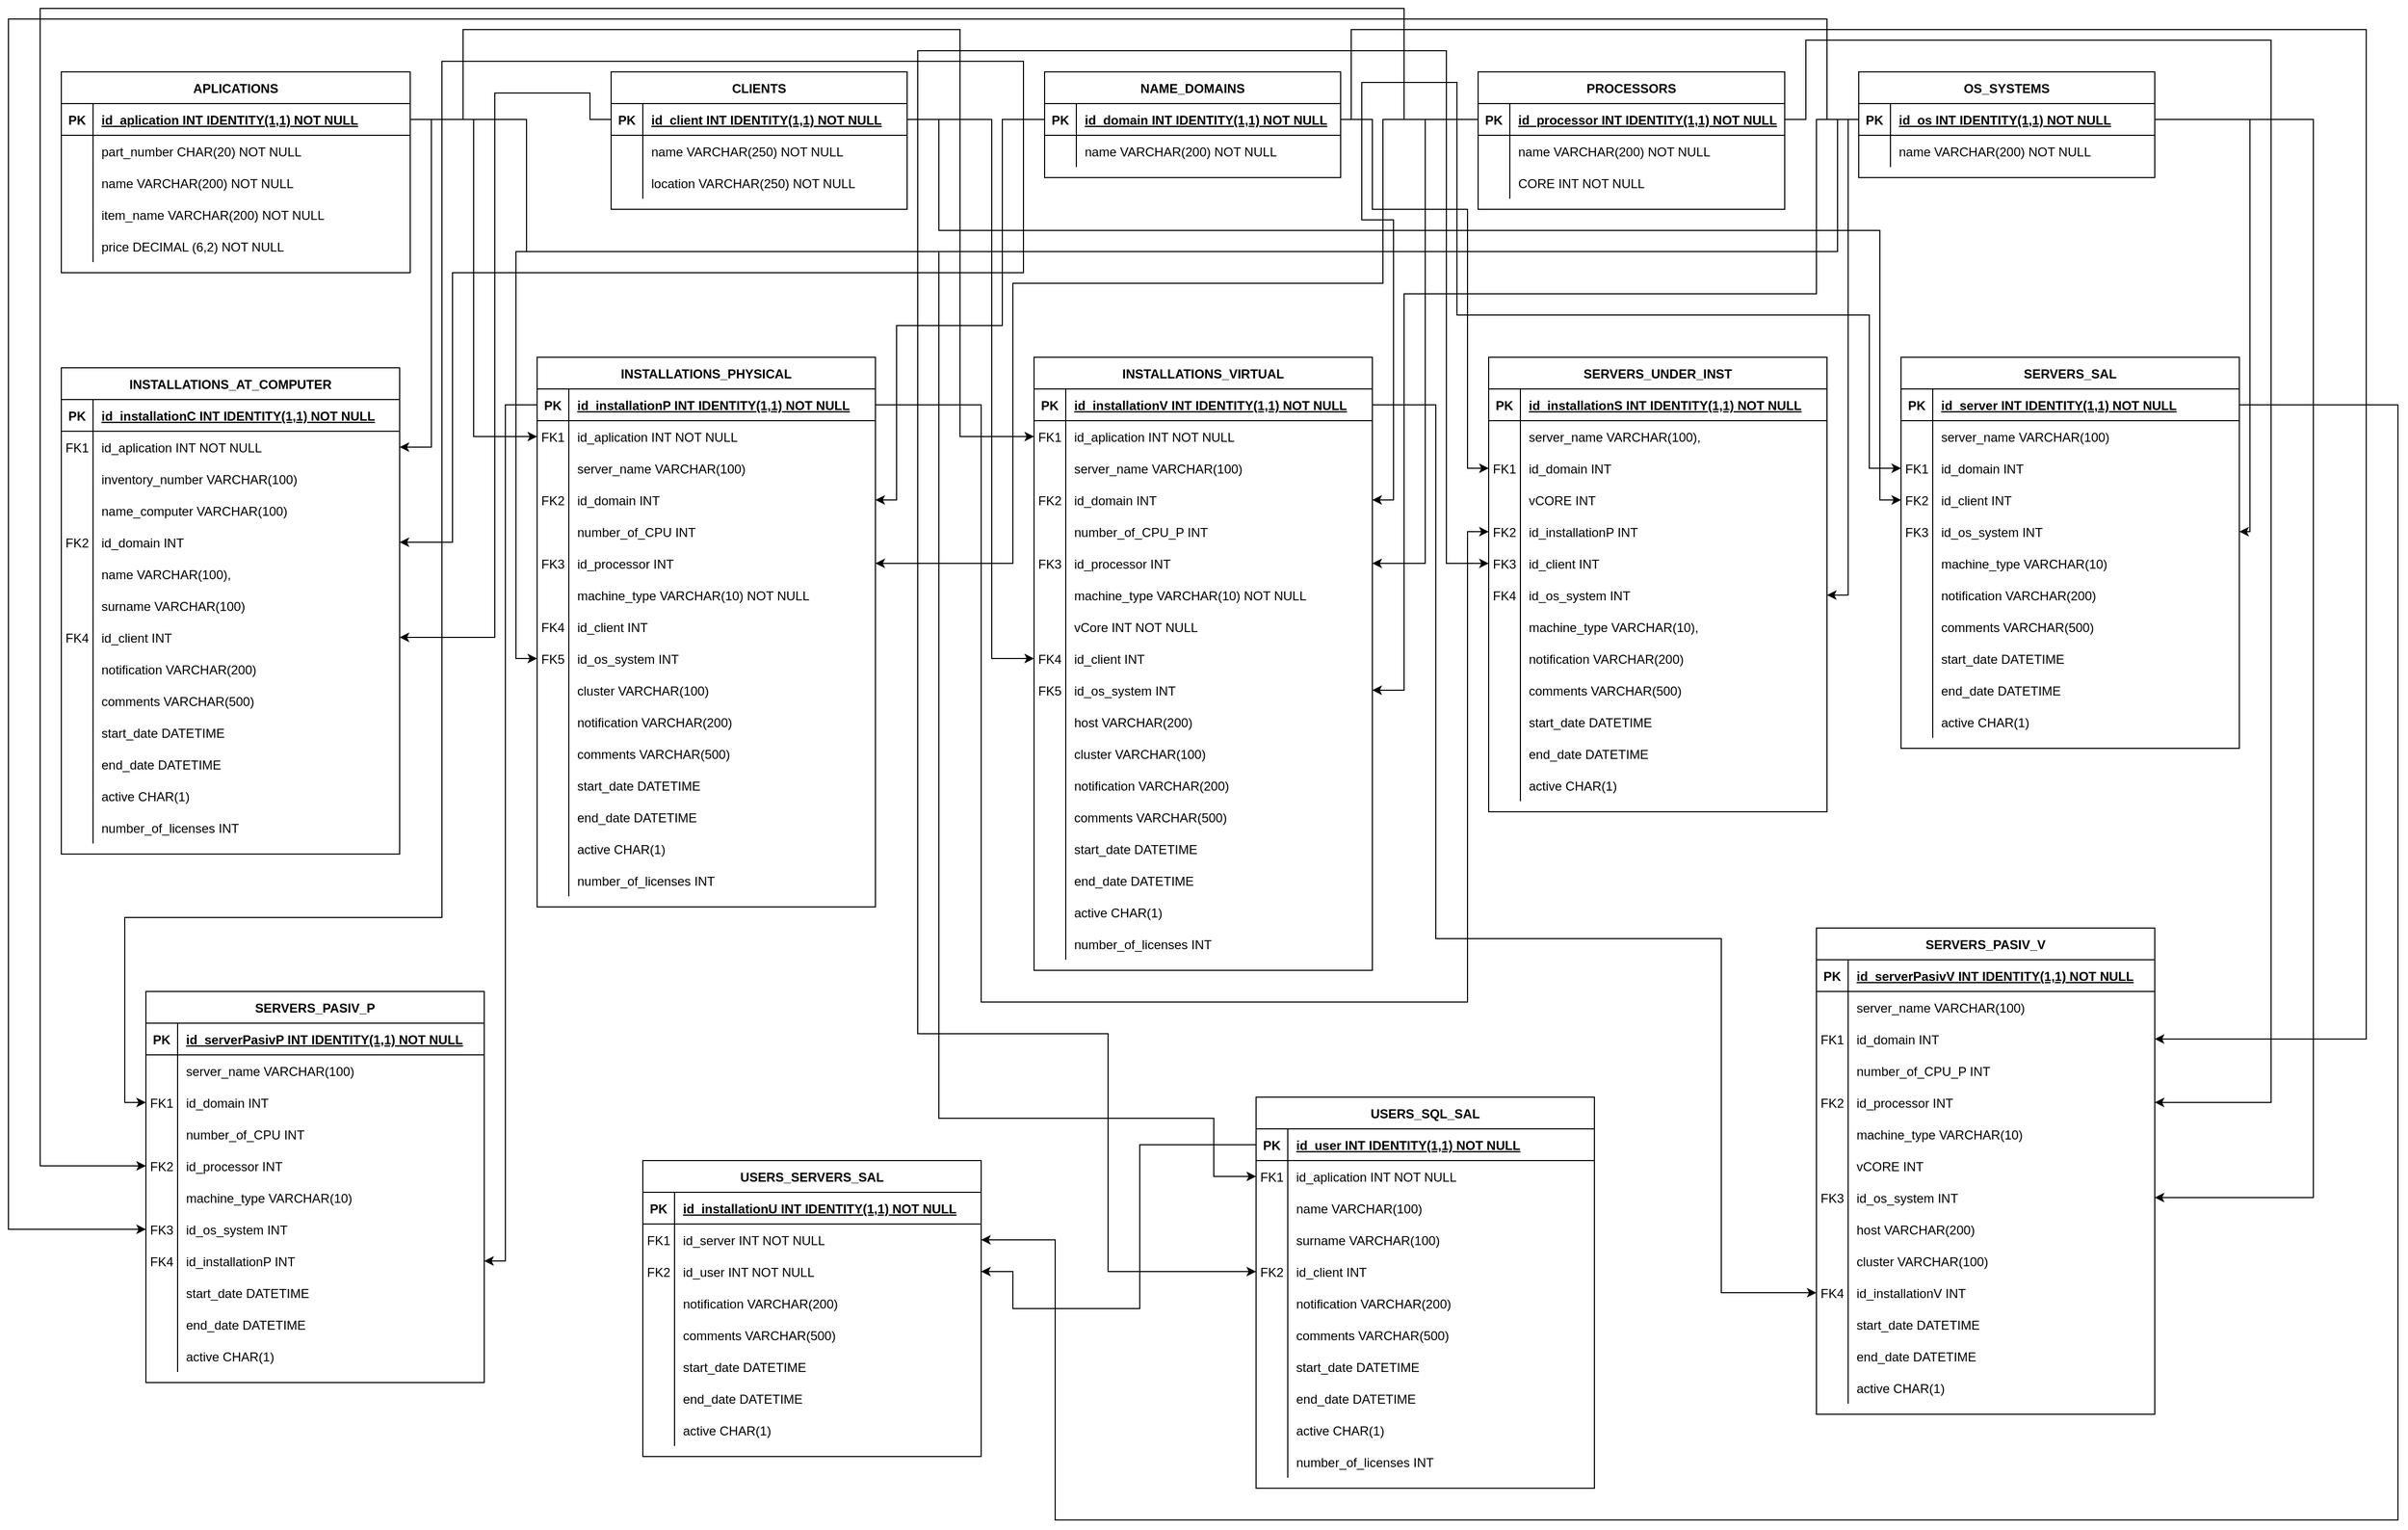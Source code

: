 <mxfile version="24.8.6">
  <diagram id="R2lEEEUBdFMjLlhIrx00" name="Page-1">
    <mxGraphModel dx="3227" dy="1305" grid="1" gridSize="10" guides="1" tooltips="1" connect="1" arrows="1" fold="1" page="1" pageScale="1" pageWidth="850" pageHeight="1100" math="0" shadow="0" extFonts="Permanent Marker^https://fonts.googleapis.com/css?family=Permanent+Marker">
      <root>
        <mxCell id="0" />
        <mxCell id="1" parent="0" />
        <mxCell id="C-vyLk0tnHw3VtMMgP7b-23" value="APLICATIONS" style="shape=table;startSize=30;container=1;collapsible=1;childLayout=tableLayout;fixedRows=1;rowLines=0;fontStyle=1;align=center;resizeLast=1;" parent="1" vertex="1">
          <mxGeometry x="10" y="70" width="330" height="190" as="geometry" />
        </mxCell>
        <mxCell id="C-vyLk0tnHw3VtMMgP7b-24" value="" style="shape=partialRectangle;collapsible=0;dropTarget=0;pointerEvents=0;fillColor=none;points=[[0,0.5],[1,0.5]];portConstraint=eastwest;top=0;left=0;right=0;bottom=1;" parent="C-vyLk0tnHw3VtMMgP7b-23" vertex="1">
          <mxGeometry y="30" width="330" height="30" as="geometry" />
        </mxCell>
        <mxCell id="C-vyLk0tnHw3VtMMgP7b-25" value="PK" style="shape=partialRectangle;overflow=hidden;connectable=0;fillColor=none;top=0;left=0;bottom=0;right=0;fontStyle=1;" parent="C-vyLk0tnHw3VtMMgP7b-24" vertex="1">
          <mxGeometry width="30" height="30" as="geometry">
            <mxRectangle width="30" height="30" as="alternateBounds" />
          </mxGeometry>
        </mxCell>
        <mxCell id="C-vyLk0tnHw3VtMMgP7b-26" value="id_aplication INT IDENTITY(1,1) NOT NULL" style="shape=partialRectangle;overflow=hidden;connectable=0;fillColor=none;top=0;left=0;bottom=0;right=0;align=left;spacingLeft=6;fontStyle=5;" parent="C-vyLk0tnHw3VtMMgP7b-24" vertex="1">
          <mxGeometry x="30" width="300" height="30" as="geometry">
            <mxRectangle width="300" height="30" as="alternateBounds" />
          </mxGeometry>
        </mxCell>
        <mxCell id="C-vyLk0tnHw3VtMMgP7b-27" value="" style="shape=partialRectangle;collapsible=0;dropTarget=0;pointerEvents=0;fillColor=none;points=[[0,0.5],[1,0.5]];portConstraint=eastwest;top=0;left=0;right=0;bottom=0;" parent="C-vyLk0tnHw3VtMMgP7b-23" vertex="1">
          <mxGeometry y="60" width="330" height="30" as="geometry" />
        </mxCell>
        <mxCell id="C-vyLk0tnHw3VtMMgP7b-28" value="" style="shape=partialRectangle;overflow=hidden;connectable=0;fillColor=none;top=0;left=0;bottom=0;right=0;" parent="C-vyLk0tnHw3VtMMgP7b-27" vertex="1">
          <mxGeometry width="30" height="30" as="geometry">
            <mxRectangle width="30" height="30" as="alternateBounds" />
          </mxGeometry>
        </mxCell>
        <mxCell id="C-vyLk0tnHw3VtMMgP7b-29" value="part_number CHAR(20) NOT NULL" style="shape=partialRectangle;overflow=hidden;connectable=0;fillColor=none;top=0;left=0;bottom=0;right=0;align=left;spacingLeft=6;" parent="C-vyLk0tnHw3VtMMgP7b-27" vertex="1">
          <mxGeometry x="30" width="300" height="30" as="geometry">
            <mxRectangle width="300" height="30" as="alternateBounds" />
          </mxGeometry>
        </mxCell>
        <mxCell id="SDc7mEd6B63bn3SpHPWJ-8" value="" style="shape=partialRectangle;collapsible=0;dropTarget=0;pointerEvents=0;fillColor=none;points=[[0,0.5],[1,0.5]];portConstraint=eastwest;top=0;left=0;right=0;bottom=0;" vertex="1" parent="C-vyLk0tnHw3VtMMgP7b-23">
          <mxGeometry y="90" width="330" height="30" as="geometry" />
        </mxCell>
        <mxCell id="SDc7mEd6B63bn3SpHPWJ-9" value="" style="shape=partialRectangle;overflow=hidden;connectable=0;fillColor=none;top=0;left=0;bottom=0;right=0;" vertex="1" parent="SDc7mEd6B63bn3SpHPWJ-8">
          <mxGeometry width="30" height="30" as="geometry">
            <mxRectangle width="30" height="30" as="alternateBounds" />
          </mxGeometry>
        </mxCell>
        <mxCell id="SDc7mEd6B63bn3SpHPWJ-10" value="name VARCHAR(200) NOT NULL" style="shape=partialRectangle;overflow=hidden;connectable=0;fillColor=none;top=0;left=0;bottom=0;right=0;align=left;spacingLeft=6;" vertex="1" parent="SDc7mEd6B63bn3SpHPWJ-8">
          <mxGeometry x="30" width="300" height="30" as="geometry">
            <mxRectangle width="300" height="30" as="alternateBounds" />
          </mxGeometry>
        </mxCell>
        <mxCell id="SDc7mEd6B63bn3SpHPWJ-11" value="" style="shape=partialRectangle;collapsible=0;dropTarget=0;pointerEvents=0;fillColor=none;points=[[0,0.5],[1,0.5]];portConstraint=eastwest;top=0;left=0;right=0;bottom=0;" vertex="1" parent="C-vyLk0tnHw3VtMMgP7b-23">
          <mxGeometry y="120" width="330" height="30" as="geometry" />
        </mxCell>
        <mxCell id="SDc7mEd6B63bn3SpHPWJ-12" value="" style="shape=partialRectangle;overflow=hidden;connectable=0;fillColor=none;top=0;left=0;bottom=0;right=0;" vertex="1" parent="SDc7mEd6B63bn3SpHPWJ-11">
          <mxGeometry width="30" height="30" as="geometry">
            <mxRectangle width="30" height="30" as="alternateBounds" />
          </mxGeometry>
        </mxCell>
        <mxCell id="SDc7mEd6B63bn3SpHPWJ-13" value="item_name VARCHAR(200) NOT NULL" style="shape=partialRectangle;overflow=hidden;connectable=0;fillColor=none;top=0;left=0;bottom=0;right=0;align=left;spacingLeft=6;" vertex="1" parent="SDc7mEd6B63bn3SpHPWJ-11">
          <mxGeometry x="30" width="300" height="30" as="geometry">
            <mxRectangle width="300" height="30" as="alternateBounds" />
          </mxGeometry>
        </mxCell>
        <mxCell id="SDc7mEd6B63bn3SpHPWJ-14" value="" style="shape=partialRectangle;collapsible=0;dropTarget=0;pointerEvents=0;fillColor=none;points=[[0,0.5],[1,0.5]];portConstraint=eastwest;top=0;left=0;right=0;bottom=0;" vertex="1" parent="C-vyLk0tnHw3VtMMgP7b-23">
          <mxGeometry y="150" width="330" height="30" as="geometry" />
        </mxCell>
        <mxCell id="SDc7mEd6B63bn3SpHPWJ-15" value="" style="shape=partialRectangle;overflow=hidden;connectable=0;fillColor=none;top=0;left=0;bottom=0;right=0;" vertex="1" parent="SDc7mEd6B63bn3SpHPWJ-14">
          <mxGeometry width="30" height="30" as="geometry">
            <mxRectangle width="30" height="30" as="alternateBounds" />
          </mxGeometry>
        </mxCell>
        <mxCell id="SDc7mEd6B63bn3SpHPWJ-16" value="price DECIMAL (6,2) NOT NULL" style="shape=partialRectangle;overflow=hidden;connectable=0;fillColor=none;top=0;left=0;bottom=0;right=0;align=left;spacingLeft=6;" vertex="1" parent="SDc7mEd6B63bn3SpHPWJ-14">
          <mxGeometry x="30" width="300" height="30" as="geometry">
            <mxRectangle width="300" height="30" as="alternateBounds" />
          </mxGeometry>
        </mxCell>
        <mxCell id="SDc7mEd6B63bn3SpHPWJ-1" value="CLIENTS" style="shape=table;startSize=30;container=1;collapsible=1;childLayout=tableLayout;fixedRows=1;rowLines=0;fontStyle=1;align=center;resizeLast=1;" vertex="1" parent="1">
          <mxGeometry x="530" y="70" width="280" height="130" as="geometry" />
        </mxCell>
        <mxCell id="SDc7mEd6B63bn3SpHPWJ-2" value="" style="shape=partialRectangle;collapsible=0;dropTarget=0;pointerEvents=0;fillColor=none;points=[[0,0.5],[1,0.5]];portConstraint=eastwest;top=0;left=0;right=0;bottom=1;" vertex="1" parent="SDc7mEd6B63bn3SpHPWJ-1">
          <mxGeometry y="30" width="280" height="30" as="geometry" />
        </mxCell>
        <mxCell id="SDc7mEd6B63bn3SpHPWJ-3" value="PK" style="shape=partialRectangle;overflow=hidden;connectable=0;fillColor=none;top=0;left=0;bottom=0;right=0;fontStyle=1;" vertex="1" parent="SDc7mEd6B63bn3SpHPWJ-2">
          <mxGeometry width="30" height="30" as="geometry">
            <mxRectangle width="30" height="30" as="alternateBounds" />
          </mxGeometry>
        </mxCell>
        <mxCell id="SDc7mEd6B63bn3SpHPWJ-4" value="id_client INT IDENTITY(1,1) NOT NULL " style="shape=partialRectangle;overflow=hidden;connectable=0;fillColor=none;top=0;left=0;bottom=0;right=0;align=left;spacingLeft=6;fontStyle=5;" vertex="1" parent="SDc7mEd6B63bn3SpHPWJ-2">
          <mxGeometry x="30" width="250" height="30" as="geometry">
            <mxRectangle width="250" height="30" as="alternateBounds" />
          </mxGeometry>
        </mxCell>
        <mxCell id="SDc7mEd6B63bn3SpHPWJ-5" value="" style="shape=partialRectangle;collapsible=0;dropTarget=0;pointerEvents=0;fillColor=none;points=[[0,0.5],[1,0.5]];portConstraint=eastwest;top=0;left=0;right=0;bottom=0;" vertex="1" parent="SDc7mEd6B63bn3SpHPWJ-1">
          <mxGeometry y="60" width="280" height="30" as="geometry" />
        </mxCell>
        <mxCell id="SDc7mEd6B63bn3SpHPWJ-6" value="" style="shape=partialRectangle;overflow=hidden;connectable=0;fillColor=none;top=0;left=0;bottom=0;right=0;" vertex="1" parent="SDc7mEd6B63bn3SpHPWJ-5">
          <mxGeometry width="30" height="30" as="geometry">
            <mxRectangle width="30" height="30" as="alternateBounds" />
          </mxGeometry>
        </mxCell>
        <mxCell id="SDc7mEd6B63bn3SpHPWJ-7" value="name VARCHAR(250) NOT NULL" style="shape=partialRectangle;overflow=hidden;connectable=0;fillColor=none;top=0;left=0;bottom=0;right=0;align=left;spacingLeft=6;" vertex="1" parent="SDc7mEd6B63bn3SpHPWJ-5">
          <mxGeometry x="30" width="250" height="30" as="geometry">
            <mxRectangle width="250" height="30" as="alternateBounds" />
          </mxGeometry>
        </mxCell>
        <mxCell id="SDc7mEd6B63bn3SpHPWJ-17" value="" style="shape=partialRectangle;collapsible=0;dropTarget=0;pointerEvents=0;fillColor=none;points=[[0,0.5],[1,0.5]];portConstraint=eastwest;top=0;left=0;right=0;bottom=0;" vertex="1" parent="SDc7mEd6B63bn3SpHPWJ-1">
          <mxGeometry y="90" width="280" height="30" as="geometry" />
        </mxCell>
        <mxCell id="SDc7mEd6B63bn3SpHPWJ-18" value="" style="shape=partialRectangle;overflow=hidden;connectable=0;fillColor=none;top=0;left=0;bottom=0;right=0;" vertex="1" parent="SDc7mEd6B63bn3SpHPWJ-17">
          <mxGeometry width="30" height="30" as="geometry">
            <mxRectangle width="30" height="30" as="alternateBounds" />
          </mxGeometry>
        </mxCell>
        <mxCell id="SDc7mEd6B63bn3SpHPWJ-19" value="location VARCHAR(250) NOT NULL" style="shape=partialRectangle;overflow=hidden;connectable=0;fillColor=none;top=0;left=0;bottom=0;right=0;align=left;spacingLeft=6;" vertex="1" parent="SDc7mEd6B63bn3SpHPWJ-17">
          <mxGeometry x="30" width="250" height="30" as="geometry">
            <mxRectangle width="250" height="30" as="alternateBounds" />
          </mxGeometry>
        </mxCell>
        <mxCell id="SDc7mEd6B63bn3SpHPWJ-20" value="NAME_DOMAINS" style="shape=table;startSize=30;container=1;collapsible=1;childLayout=tableLayout;fixedRows=1;rowLines=0;fontStyle=1;align=center;resizeLast=1;" vertex="1" parent="1">
          <mxGeometry x="940" y="70" width="280" height="100" as="geometry" />
        </mxCell>
        <mxCell id="SDc7mEd6B63bn3SpHPWJ-21" value="" style="shape=partialRectangle;collapsible=0;dropTarget=0;pointerEvents=0;fillColor=none;points=[[0,0.5],[1,0.5]];portConstraint=eastwest;top=0;left=0;right=0;bottom=1;" vertex="1" parent="SDc7mEd6B63bn3SpHPWJ-20">
          <mxGeometry y="30" width="280" height="30" as="geometry" />
        </mxCell>
        <mxCell id="SDc7mEd6B63bn3SpHPWJ-22" value="PK" style="shape=partialRectangle;overflow=hidden;connectable=0;fillColor=none;top=0;left=0;bottom=0;right=0;fontStyle=1;" vertex="1" parent="SDc7mEd6B63bn3SpHPWJ-21">
          <mxGeometry width="30" height="30" as="geometry">
            <mxRectangle width="30" height="30" as="alternateBounds" />
          </mxGeometry>
        </mxCell>
        <mxCell id="SDc7mEd6B63bn3SpHPWJ-23" value="id_domain INT IDENTITY(1,1) NOT NULL " style="shape=partialRectangle;overflow=hidden;connectable=0;fillColor=none;top=0;left=0;bottom=0;right=0;align=left;spacingLeft=6;fontStyle=5;" vertex="1" parent="SDc7mEd6B63bn3SpHPWJ-21">
          <mxGeometry x="30" width="250" height="30" as="geometry">
            <mxRectangle width="250" height="30" as="alternateBounds" />
          </mxGeometry>
        </mxCell>
        <mxCell id="SDc7mEd6B63bn3SpHPWJ-24" value="" style="shape=partialRectangle;collapsible=0;dropTarget=0;pointerEvents=0;fillColor=none;points=[[0,0.5],[1,0.5]];portConstraint=eastwest;top=0;left=0;right=0;bottom=0;" vertex="1" parent="SDc7mEd6B63bn3SpHPWJ-20">
          <mxGeometry y="60" width="280" height="30" as="geometry" />
        </mxCell>
        <mxCell id="SDc7mEd6B63bn3SpHPWJ-25" value="" style="shape=partialRectangle;overflow=hidden;connectable=0;fillColor=none;top=0;left=0;bottom=0;right=0;" vertex="1" parent="SDc7mEd6B63bn3SpHPWJ-24">
          <mxGeometry width="30" height="30" as="geometry">
            <mxRectangle width="30" height="30" as="alternateBounds" />
          </mxGeometry>
        </mxCell>
        <mxCell id="SDc7mEd6B63bn3SpHPWJ-26" value="name VARCHAR(200) NOT NULL" style="shape=partialRectangle;overflow=hidden;connectable=0;fillColor=none;top=0;left=0;bottom=0;right=0;align=left;spacingLeft=6;" vertex="1" parent="SDc7mEd6B63bn3SpHPWJ-24">
          <mxGeometry x="30" width="250" height="30" as="geometry">
            <mxRectangle width="250" height="30" as="alternateBounds" />
          </mxGeometry>
        </mxCell>
        <mxCell id="SDc7mEd6B63bn3SpHPWJ-30" value="PROCESSORS" style="shape=table;startSize=30;container=1;collapsible=1;childLayout=tableLayout;fixedRows=1;rowLines=0;fontStyle=1;align=center;resizeLast=1;" vertex="1" parent="1">
          <mxGeometry x="1350" y="70" width="290" height="130" as="geometry" />
        </mxCell>
        <mxCell id="SDc7mEd6B63bn3SpHPWJ-31" value="" style="shape=partialRectangle;collapsible=0;dropTarget=0;pointerEvents=0;fillColor=none;points=[[0,0.5],[1,0.5]];portConstraint=eastwest;top=0;left=0;right=0;bottom=1;" vertex="1" parent="SDc7mEd6B63bn3SpHPWJ-30">
          <mxGeometry y="30" width="290" height="30" as="geometry" />
        </mxCell>
        <mxCell id="SDc7mEd6B63bn3SpHPWJ-32" value="PK" style="shape=partialRectangle;overflow=hidden;connectable=0;fillColor=none;top=0;left=0;bottom=0;right=0;fontStyle=1;" vertex="1" parent="SDc7mEd6B63bn3SpHPWJ-31">
          <mxGeometry width="30" height="30" as="geometry">
            <mxRectangle width="30" height="30" as="alternateBounds" />
          </mxGeometry>
        </mxCell>
        <mxCell id="SDc7mEd6B63bn3SpHPWJ-33" value="id_processor INT IDENTITY(1,1) NOT NULL " style="shape=partialRectangle;overflow=hidden;connectable=0;fillColor=none;top=0;left=0;bottom=0;right=0;align=left;spacingLeft=6;fontStyle=5;" vertex="1" parent="SDc7mEd6B63bn3SpHPWJ-31">
          <mxGeometry x="30" width="260" height="30" as="geometry">
            <mxRectangle width="260" height="30" as="alternateBounds" />
          </mxGeometry>
        </mxCell>
        <mxCell id="SDc7mEd6B63bn3SpHPWJ-34" value="" style="shape=partialRectangle;collapsible=0;dropTarget=0;pointerEvents=0;fillColor=none;points=[[0,0.5],[1,0.5]];portConstraint=eastwest;top=0;left=0;right=0;bottom=0;" vertex="1" parent="SDc7mEd6B63bn3SpHPWJ-30">
          <mxGeometry y="60" width="290" height="30" as="geometry" />
        </mxCell>
        <mxCell id="SDc7mEd6B63bn3SpHPWJ-35" value="" style="shape=partialRectangle;overflow=hidden;connectable=0;fillColor=none;top=0;left=0;bottom=0;right=0;" vertex="1" parent="SDc7mEd6B63bn3SpHPWJ-34">
          <mxGeometry width="30" height="30" as="geometry">
            <mxRectangle width="30" height="30" as="alternateBounds" />
          </mxGeometry>
        </mxCell>
        <mxCell id="SDc7mEd6B63bn3SpHPWJ-36" value="name VARCHAR(200) NOT NULL" style="shape=partialRectangle;overflow=hidden;connectable=0;fillColor=none;top=0;left=0;bottom=0;right=0;align=left;spacingLeft=6;" vertex="1" parent="SDc7mEd6B63bn3SpHPWJ-34">
          <mxGeometry x="30" width="260" height="30" as="geometry">
            <mxRectangle width="260" height="30" as="alternateBounds" />
          </mxGeometry>
        </mxCell>
        <mxCell id="SDc7mEd6B63bn3SpHPWJ-37" value="" style="shape=partialRectangle;collapsible=0;dropTarget=0;pointerEvents=0;fillColor=none;points=[[0,0.5],[1,0.5]];portConstraint=eastwest;top=0;left=0;right=0;bottom=0;" vertex="1" parent="SDc7mEd6B63bn3SpHPWJ-30">
          <mxGeometry y="90" width="290" height="30" as="geometry" />
        </mxCell>
        <mxCell id="SDc7mEd6B63bn3SpHPWJ-38" value="" style="shape=partialRectangle;overflow=hidden;connectable=0;fillColor=none;top=0;left=0;bottom=0;right=0;" vertex="1" parent="SDc7mEd6B63bn3SpHPWJ-37">
          <mxGeometry width="30" height="30" as="geometry">
            <mxRectangle width="30" height="30" as="alternateBounds" />
          </mxGeometry>
        </mxCell>
        <mxCell id="SDc7mEd6B63bn3SpHPWJ-39" value="CORE INT NOT NULL" style="shape=partialRectangle;overflow=hidden;connectable=0;fillColor=none;top=0;left=0;bottom=0;right=0;align=left;spacingLeft=6;" vertex="1" parent="SDc7mEd6B63bn3SpHPWJ-37">
          <mxGeometry x="30" width="260" height="30" as="geometry">
            <mxRectangle width="260" height="30" as="alternateBounds" />
          </mxGeometry>
        </mxCell>
        <mxCell id="SDc7mEd6B63bn3SpHPWJ-40" value="OS_SYSTEMS" style="shape=table;startSize=30;container=1;collapsible=1;childLayout=tableLayout;fixedRows=1;rowLines=0;fontStyle=1;align=center;resizeLast=1;" vertex="1" parent="1">
          <mxGeometry x="1710" y="70" width="280" height="100" as="geometry" />
        </mxCell>
        <mxCell id="SDc7mEd6B63bn3SpHPWJ-41" value="" style="shape=partialRectangle;collapsible=0;dropTarget=0;pointerEvents=0;fillColor=none;points=[[0,0.5],[1,0.5]];portConstraint=eastwest;top=0;left=0;right=0;bottom=1;" vertex="1" parent="SDc7mEd6B63bn3SpHPWJ-40">
          <mxGeometry y="30" width="280" height="30" as="geometry" />
        </mxCell>
        <mxCell id="SDc7mEd6B63bn3SpHPWJ-42" value="PK" style="shape=partialRectangle;overflow=hidden;connectable=0;fillColor=none;top=0;left=0;bottom=0;right=0;fontStyle=1;" vertex="1" parent="SDc7mEd6B63bn3SpHPWJ-41">
          <mxGeometry width="30" height="30" as="geometry">
            <mxRectangle width="30" height="30" as="alternateBounds" />
          </mxGeometry>
        </mxCell>
        <mxCell id="SDc7mEd6B63bn3SpHPWJ-43" value="id_os INT IDENTITY(1,1) NOT NULL " style="shape=partialRectangle;overflow=hidden;connectable=0;fillColor=none;top=0;left=0;bottom=0;right=0;align=left;spacingLeft=6;fontStyle=5;" vertex="1" parent="SDc7mEd6B63bn3SpHPWJ-41">
          <mxGeometry x="30" width="250" height="30" as="geometry">
            <mxRectangle width="250" height="30" as="alternateBounds" />
          </mxGeometry>
        </mxCell>
        <mxCell id="SDc7mEd6B63bn3SpHPWJ-44" value="" style="shape=partialRectangle;collapsible=0;dropTarget=0;pointerEvents=0;fillColor=none;points=[[0,0.5],[1,0.5]];portConstraint=eastwest;top=0;left=0;right=0;bottom=0;" vertex="1" parent="SDc7mEd6B63bn3SpHPWJ-40">
          <mxGeometry y="60" width="280" height="30" as="geometry" />
        </mxCell>
        <mxCell id="SDc7mEd6B63bn3SpHPWJ-45" value="" style="shape=partialRectangle;overflow=hidden;connectable=0;fillColor=none;top=0;left=0;bottom=0;right=0;" vertex="1" parent="SDc7mEd6B63bn3SpHPWJ-44">
          <mxGeometry width="30" height="30" as="geometry">
            <mxRectangle width="30" height="30" as="alternateBounds" />
          </mxGeometry>
        </mxCell>
        <mxCell id="SDc7mEd6B63bn3SpHPWJ-46" value="name VARCHAR(200) NOT NULL" style="shape=partialRectangle;overflow=hidden;connectable=0;fillColor=none;top=0;left=0;bottom=0;right=0;align=left;spacingLeft=6;" vertex="1" parent="SDc7mEd6B63bn3SpHPWJ-44">
          <mxGeometry x="30" width="250" height="30" as="geometry">
            <mxRectangle width="250" height="30" as="alternateBounds" />
          </mxGeometry>
        </mxCell>
        <mxCell id="SDc7mEd6B63bn3SpHPWJ-57" value="INSTALLATIONS_PHYSICAL" style="shape=table;startSize=30;container=1;collapsible=1;childLayout=tableLayout;fixedRows=1;rowLines=0;fontStyle=1;align=center;resizeLast=1;" vertex="1" parent="1">
          <mxGeometry x="460" y="340" width="320" height="520" as="geometry">
            <mxRectangle x="620" y="710" width="200" height="30" as="alternateBounds" />
          </mxGeometry>
        </mxCell>
        <mxCell id="SDc7mEd6B63bn3SpHPWJ-58" value="" style="shape=partialRectangle;collapsible=0;dropTarget=0;pointerEvents=0;fillColor=none;points=[[0,0.5],[1,0.5]];portConstraint=eastwest;top=0;left=0;right=0;bottom=1;" vertex="1" parent="SDc7mEd6B63bn3SpHPWJ-57">
          <mxGeometry y="30" width="320" height="30" as="geometry" />
        </mxCell>
        <mxCell id="SDc7mEd6B63bn3SpHPWJ-59" value="PK" style="shape=partialRectangle;overflow=hidden;connectable=0;fillColor=none;top=0;left=0;bottom=0;right=0;fontStyle=1;" vertex="1" parent="SDc7mEd6B63bn3SpHPWJ-58">
          <mxGeometry width="30" height="30" as="geometry">
            <mxRectangle width="30" height="30" as="alternateBounds" />
          </mxGeometry>
        </mxCell>
        <mxCell id="SDc7mEd6B63bn3SpHPWJ-60" value="id_installationP INT IDENTITY(1,1) NOT NULL " style="shape=partialRectangle;overflow=hidden;connectable=0;fillColor=none;top=0;left=0;bottom=0;right=0;align=left;spacingLeft=6;fontStyle=5;" vertex="1" parent="SDc7mEd6B63bn3SpHPWJ-58">
          <mxGeometry x="30" width="290" height="30" as="geometry">
            <mxRectangle width="290" height="30" as="alternateBounds" />
          </mxGeometry>
        </mxCell>
        <mxCell id="SDc7mEd6B63bn3SpHPWJ-61" value="" style="shape=partialRectangle;collapsible=0;dropTarget=0;pointerEvents=0;fillColor=none;points=[[0,0.5],[1,0.5]];portConstraint=eastwest;top=0;left=0;right=0;bottom=0;" vertex="1" parent="SDc7mEd6B63bn3SpHPWJ-57">
          <mxGeometry y="60" width="320" height="30" as="geometry" />
        </mxCell>
        <mxCell id="SDc7mEd6B63bn3SpHPWJ-62" value="FK1" style="shape=partialRectangle;overflow=hidden;connectable=0;fillColor=none;top=0;left=0;bottom=0;right=0;" vertex="1" parent="SDc7mEd6B63bn3SpHPWJ-61">
          <mxGeometry width="30" height="30" as="geometry">
            <mxRectangle width="30" height="30" as="alternateBounds" />
          </mxGeometry>
        </mxCell>
        <mxCell id="SDc7mEd6B63bn3SpHPWJ-63" value="id_aplication INT NOT NULL" style="shape=partialRectangle;overflow=hidden;connectable=0;fillColor=none;top=0;left=0;bottom=0;right=0;align=left;spacingLeft=6;" vertex="1" parent="SDc7mEd6B63bn3SpHPWJ-61">
          <mxGeometry x="30" width="290" height="30" as="geometry">
            <mxRectangle width="290" height="30" as="alternateBounds" />
          </mxGeometry>
        </mxCell>
        <mxCell id="SDc7mEd6B63bn3SpHPWJ-67" value="" style="shape=partialRectangle;collapsible=0;dropTarget=0;pointerEvents=0;fillColor=none;points=[[0,0.5],[1,0.5]];portConstraint=eastwest;top=0;left=0;right=0;bottom=0;" vertex="1" parent="SDc7mEd6B63bn3SpHPWJ-57">
          <mxGeometry y="90" width="320" height="30" as="geometry" />
        </mxCell>
        <mxCell id="SDc7mEd6B63bn3SpHPWJ-68" value="" style="shape=partialRectangle;overflow=hidden;connectable=0;fillColor=none;top=0;left=0;bottom=0;right=0;" vertex="1" parent="SDc7mEd6B63bn3SpHPWJ-67">
          <mxGeometry width="30" height="30" as="geometry">
            <mxRectangle width="30" height="30" as="alternateBounds" />
          </mxGeometry>
        </mxCell>
        <mxCell id="SDc7mEd6B63bn3SpHPWJ-69" value="server_name VARCHAR(100)" style="shape=partialRectangle;overflow=hidden;connectable=0;fillColor=none;top=0;left=0;bottom=0;right=0;align=left;spacingLeft=6;" vertex="1" parent="SDc7mEd6B63bn3SpHPWJ-67">
          <mxGeometry x="30" width="290" height="30" as="geometry">
            <mxRectangle width="290" height="30" as="alternateBounds" />
          </mxGeometry>
        </mxCell>
        <mxCell id="SDc7mEd6B63bn3SpHPWJ-70" value="" style="shape=partialRectangle;collapsible=0;dropTarget=0;pointerEvents=0;fillColor=none;points=[[0,0.5],[1,0.5]];portConstraint=eastwest;top=0;left=0;right=0;bottom=0;" vertex="1" parent="SDc7mEd6B63bn3SpHPWJ-57">
          <mxGeometry y="120" width="320" height="30" as="geometry" />
        </mxCell>
        <mxCell id="SDc7mEd6B63bn3SpHPWJ-71" value="FK2" style="shape=partialRectangle;overflow=hidden;connectable=0;fillColor=none;top=0;left=0;bottom=0;right=0;" vertex="1" parent="SDc7mEd6B63bn3SpHPWJ-70">
          <mxGeometry width="30" height="30" as="geometry">
            <mxRectangle width="30" height="30" as="alternateBounds" />
          </mxGeometry>
        </mxCell>
        <mxCell id="SDc7mEd6B63bn3SpHPWJ-72" value="id_domain INT" style="shape=partialRectangle;overflow=hidden;connectable=0;fillColor=none;top=0;left=0;bottom=0;right=0;align=left;spacingLeft=6;" vertex="1" parent="SDc7mEd6B63bn3SpHPWJ-70">
          <mxGeometry x="30" width="290" height="30" as="geometry">
            <mxRectangle width="290" height="30" as="alternateBounds" />
          </mxGeometry>
        </mxCell>
        <mxCell id="SDc7mEd6B63bn3SpHPWJ-73" value="" style="shape=partialRectangle;collapsible=0;dropTarget=0;pointerEvents=0;fillColor=none;points=[[0,0.5],[1,0.5]];portConstraint=eastwest;top=0;left=0;right=0;bottom=0;" vertex="1" parent="SDc7mEd6B63bn3SpHPWJ-57">
          <mxGeometry y="150" width="320" height="30" as="geometry" />
        </mxCell>
        <mxCell id="SDc7mEd6B63bn3SpHPWJ-74" value="" style="shape=partialRectangle;overflow=hidden;connectable=0;fillColor=none;top=0;left=0;bottom=0;right=0;" vertex="1" parent="SDc7mEd6B63bn3SpHPWJ-73">
          <mxGeometry width="30" height="30" as="geometry">
            <mxRectangle width="30" height="30" as="alternateBounds" />
          </mxGeometry>
        </mxCell>
        <mxCell id="SDc7mEd6B63bn3SpHPWJ-75" value="number_of_CPU INT" style="shape=partialRectangle;overflow=hidden;connectable=0;fillColor=none;top=0;left=0;bottom=0;right=0;align=left;spacingLeft=6;" vertex="1" parent="SDc7mEd6B63bn3SpHPWJ-73">
          <mxGeometry x="30" width="290" height="30" as="geometry">
            <mxRectangle width="290" height="30" as="alternateBounds" />
          </mxGeometry>
        </mxCell>
        <mxCell id="SDc7mEd6B63bn3SpHPWJ-83" value="" style="shape=partialRectangle;collapsible=0;dropTarget=0;pointerEvents=0;fillColor=none;points=[[0,0.5],[1,0.5]];portConstraint=eastwest;top=0;left=0;right=0;bottom=0;" vertex="1" parent="SDc7mEd6B63bn3SpHPWJ-57">
          <mxGeometry y="180" width="320" height="30" as="geometry" />
        </mxCell>
        <mxCell id="SDc7mEd6B63bn3SpHPWJ-84" value="FK3" style="shape=partialRectangle;overflow=hidden;connectable=0;fillColor=none;top=0;left=0;bottom=0;right=0;" vertex="1" parent="SDc7mEd6B63bn3SpHPWJ-83">
          <mxGeometry width="30" height="30" as="geometry">
            <mxRectangle width="30" height="30" as="alternateBounds" />
          </mxGeometry>
        </mxCell>
        <mxCell id="SDc7mEd6B63bn3SpHPWJ-85" value="id_processor INT" style="shape=partialRectangle;overflow=hidden;connectable=0;fillColor=none;top=0;left=0;bottom=0;right=0;align=left;spacingLeft=6;" vertex="1" parent="SDc7mEd6B63bn3SpHPWJ-83">
          <mxGeometry x="30" width="290" height="30" as="geometry">
            <mxRectangle width="290" height="30" as="alternateBounds" />
          </mxGeometry>
        </mxCell>
        <mxCell id="SDc7mEd6B63bn3SpHPWJ-86" value="" style="shape=partialRectangle;collapsible=0;dropTarget=0;pointerEvents=0;fillColor=none;points=[[0,0.5],[1,0.5]];portConstraint=eastwest;top=0;left=0;right=0;bottom=0;" vertex="1" parent="SDc7mEd6B63bn3SpHPWJ-57">
          <mxGeometry y="210" width="320" height="30" as="geometry" />
        </mxCell>
        <mxCell id="SDc7mEd6B63bn3SpHPWJ-87" value="" style="shape=partialRectangle;overflow=hidden;connectable=0;fillColor=none;top=0;left=0;bottom=0;right=0;" vertex="1" parent="SDc7mEd6B63bn3SpHPWJ-86">
          <mxGeometry width="30" height="30" as="geometry">
            <mxRectangle width="30" height="30" as="alternateBounds" />
          </mxGeometry>
        </mxCell>
        <mxCell id="SDc7mEd6B63bn3SpHPWJ-88" value="machine_type VARCHAR(10) NOT NULL" style="shape=partialRectangle;overflow=hidden;connectable=0;fillColor=none;top=0;left=0;bottom=0;right=0;align=left;spacingLeft=6;" vertex="1" parent="SDc7mEd6B63bn3SpHPWJ-86">
          <mxGeometry x="30" width="290" height="30" as="geometry">
            <mxRectangle width="290" height="30" as="alternateBounds" />
          </mxGeometry>
        </mxCell>
        <mxCell id="SDc7mEd6B63bn3SpHPWJ-89" value="" style="shape=partialRectangle;collapsible=0;dropTarget=0;pointerEvents=0;fillColor=none;points=[[0,0.5],[1,0.5]];portConstraint=eastwest;top=0;left=0;right=0;bottom=0;" vertex="1" parent="SDc7mEd6B63bn3SpHPWJ-57">
          <mxGeometry y="240" width="320" height="30" as="geometry" />
        </mxCell>
        <mxCell id="SDc7mEd6B63bn3SpHPWJ-90" value="FK4" style="shape=partialRectangle;overflow=hidden;connectable=0;fillColor=none;top=0;left=0;bottom=0;right=0;" vertex="1" parent="SDc7mEd6B63bn3SpHPWJ-89">
          <mxGeometry width="30" height="30" as="geometry">
            <mxRectangle width="30" height="30" as="alternateBounds" />
          </mxGeometry>
        </mxCell>
        <mxCell id="SDc7mEd6B63bn3SpHPWJ-91" value="id_client INT" style="shape=partialRectangle;overflow=hidden;connectable=0;fillColor=none;top=0;left=0;bottom=0;right=0;align=left;spacingLeft=6;" vertex="1" parent="SDc7mEd6B63bn3SpHPWJ-89">
          <mxGeometry x="30" width="290" height="30" as="geometry">
            <mxRectangle width="290" height="30" as="alternateBounds" />
          </mxGeometry>
        </mxCell>
        <mxCell id="SDc7mEd6B63bn3SpHPWJ-92" value="" style="shape=partialRectangle;collapsible=0;dropTarget=0;pointerEvents=0;fillColor=none;points=[[0,0.5],[1,0.5]];portConstraint=eastwest;top=0;left=0;right=0;bottom=0;" vertex="1" parent="SDc7mEd6B63bn3SpHPWJ-57">
          <mxGeometry y="270" width="320" height="30" as="geometry" />
        </mxCell>
        <mxCell id="SDc7mEd6B63bn3SpHPWJ-93" value="FK5" style="shape=partialRectangle;overflow=hidden;connectable=0;fillColor=none;top=0;left=0;bottom=0;right=0;" vertex="1" parent="SDc7mEd6B63bn3SpHPWJ-92">
          <mxGeometry width="30" height="30" as="geometry">
            <mxRectangle width="30" height="30" as="alternateBounds" />
          </mxGeometry>
        </mxCell>
        <mxCell id="SDc7mEd6B63bn3SpHPWJ-94" value="id_os_system INT" style="shape=partialRectangle;overflow=hidden;connectable=0;fillColor=none;top=0;left=0;bottom=0;right=0;align=left;spacingLeft=6;" vertex="1" parent="SDc7mEd6B63bn3SpHPWJ-92">
          <mxGeometry x="30" width="290" height="30" as="geometry">
            <mxRectangle width="290" height="30" as="alternateBounds" />
          </mxGeometry>
        </mxCell>
        <mxCell id="SDc7mEd6B63bn3SpHPWJ-95" value="" style="shape=partialRectangle;collapsible=0;dropTarget=0;pointerEvents=0;fillColor=none;points=[[0,0.5],[1,0.5]];portConstraint=eastwest;top=0;left=0;right=0;bottom=0;" vertex="1" parent="SDc7mEd6B63bn3SpHPWJ-57">
          <mxGeometry y="300" width="320" height="30" as="geometry" />
        </mxCell>
        <mxCell id="SDc7mEd6B63bn3SpHPWJ-96" value="" style="shape=partialRectangle;overflow=hidden;connectable=0;fillColor=none;top=0;left=0;bottom=0;right=0;" vertex="1" parent="SDc7mEd6B63bn3SpHPWJ-95">
          <mxGeometry width="30" height="30" as="geometry">
            <mxRectangle width="30" height="30" as="alternateBounds" />
          </mxGeometry>
        </mxCell>
        <mxCell id="SDc7mEd6B63bn3SpHPWJ-97" value="cluster VARCHAR(100)" style="shape=partialRectangle;overflow=hidden;connectable=0;fillColor=none;top=0;left=0;bottom=0;right=0;align=left;spacingLeft=6;" vertex="1" parent="SDc7mEd6B63bn3SpHPWJ-95">
          <mxGeometry x="30" width="290" height="30" as="geometry">
            <mxRectangle width="290" height="30" as="alternateBounds" />
          </mxGeometry>
        </mxCell>
        <mxCell id="SDc7mEd6B63bn3SpHPWJ-98" value="" style="shape=partialRectangle;collapsible=0;dropTarget=0;pointerEvents=0;fillColor=none;points=[[0,0.5],[1,0.5]];portConstraint=eastwest;top=0;left=0;right=0;bottom=0;" vertex="1" parent="SDc7mEd6B63bn3SpHPWJ-57">
          <mxGeometry y="330" width="320" height="30" as="geometry" />
        </mxCell>
        <mxCell id="SDc7mEd6B63bn3SpHPWJ-99" value="" style="shape=partialRectangle;overflow=hidden;connectable=0;fillColor=none;top=0;left=0;bottom=0;right=0;" vertex="1" parent="SDc7mEd6B63bn3SpHPWJ-98">
          <mxGeometry width="30" height="30" as="geometry">
            <mxRectangle width="30" height="30" as="alternateBounds" />
          </mxGeometry>
        </mxCell>
        <mxCell id="SDc7mEd6B63bn3SpHPWJ-100" value="notification VARCHAR(200)" style="shape=partialRectangle;overflow=hidden;connectable=0;fillColor=none;top=0;left=0;bottom=0;right=0;align=left;spacingLeft=6;" vertex="1" parent="SDc7mEd6B63bn3SpHPWJ-98">
          <mxGeometry x="30" width="290" height="30" as="geometry">
            <mxRectangle width="290" height="30" as="alternateBounds" />
          </mxGeometry>
        </mxCell>
        <mxCell id="SDc7mEd6B63bn3SpHPWJ-101" value="" style="shape=partialRectangle;collapsible=0;dropTarget=0;pointerEvents=0;fillColor=none;points=[[0,0.5],[1,0.5]];portConstraint=eastwest;top=0;left=0;right=0;bottom=0;" vertex="1" parent="SDc7mEd6B63bn3SpHPWJ-57">
          <mxGeometry y="360" width="320" height="30" as="geometry" />
        </mxCell>
        <mxCell id="SDc7mEd6B63bn3SpHPWJ-102" value="" style="shape=partialRectangle;overflow=hidden;connectable=0;fillColor=none;top=0;left=0;bottom=0;right=0;" vertex="1" parent="SDc7mEd6B63bn3SpHPWJ-101">
          <mxGeometry width="30" height="30" as="geometry">
            <mxRectangle width="30" height="30" as="alternateBounds" />
          </mxGeometry>
        </mxCell>
        <mxCell id="SDc7mEd6B63bn3SpHPWJ-103" value="comments VARCHAR(500)" style="shape=partialRectangle;overflow=hidden;connectable=0;fillColor=none;top=0;left=0;bottom=0;right=0;align=left;spacingLeft=6;" vertex="1" parent="SDc7mEd6B63bn3SpHPWJ-101">
          <mxGeometry x="30" width="290" height="30" as="geometry">
            <mxRectangle width="290" height="30" as="alternateBounds" />
          </mxGeometry>
        </mxCell>
        <mxCell id="SDc7mEd6B63bn3SpHPWJ-104" value="" style="shape=partialRectangle;collapsible=0;dropTarget=0;pointerEvents=0;fillColor=none;points=[[0,0.5],[1,0.5]];portConstraint=eastwest;top=0;left=0;right=0;bottom=0;" vertex="1" parent="SDc7mEd6B63bn3SpHPWJ-57">
          <mxGeometry y="390" width="320" height="30" as="geometry" />
        </mxCell>
        <mxCell id="SDc7mEd6B63bn3SpHPWJ-105" value="" style="shape=partialRectangle;overflow=hidden;connectable=0;fillColor=none;top=0;left=0;bottom=0;right=0;" vertex="1" parent="SDc7mEd6B63bn3SpHPWJ-104">
          <mxGeometry width="30" height="30" as="geometry">
            <mxRectangle width="30" height="30" as="alternateBounds" />
          </mxGeometry>
        </mxCell>
        <mxCell id="SDc7mEd6B63bn3SpHPWJ-106" value="start_date DATETIME" style="shape=partialRectangle;overflow=hidden;connectable=0;fillColor=none;top=0;left=0;bottom=0;right=0;align=left;spacingLeft=6;" vertex="1" parent="SDc7mEd6B63bn3SpHPWJ-104">
          <mxGeometry x="30" width="290" height="30" as="geometry">
            <mxRectangle width="290" height="30" as="alternateBounds" />
          </mxGeometry>
        </mxCell>
        <mxCell id="SDc7mEd6B63bn3SpHPWJ-107" value="" style="shape=partialRectangle;collapsible=0;dropTarget=0;pointerEvents=0;fillColor=none;points=[[0,0.5],[1,0.5]];portConstraint=eastwest;top=0;left=0;right=0;bottom=0;" vertex="1" parent="SDc7mEd6B63bn3SpHPWJ-57">
          <mxGeometry y="420" width="320" height="30" as="geometry" />
        </mxCell>
        <mxCell id="SDc7mEd6B63bn3SpHPWJ-108" value="" style="shape=partialRectangle;overflow=hidden;connectable=0;fillColor=none;top=0;left=0;bottom=0;right=0;" vertex="1" parent="SDc7mEd6B63bn3SpHPWJ-107">
          <mxGeometry width="30" height="30" as="geometry">
            <mxRectangle width="30" height="30" as="alternateBounds" />
          </mxGeometry>
        </mxCell>
        <mxCell id="SDc7mEd6B63bn3SpHPWJ-109" value="end_date DATETIME" style="shape=partialRectangle;overflow=hidden;connectable=0;fillColor=none;top=0;left=0;bottom=0;right=0;align=left;spacingLeft=6;" vertex="1" parent="SDc7mEd6B63bn3SpHPWJ-107">
          <mxGeometry x="30" width="290" height="30" as="geometry">
            <mxRectangle width="290" height="30" as="alternateBounds" />
          </mxGeometry>
        </mxCell>
        <mxCell id="SDc7mEd6B63bn3SpHPWJ-110" value="" style="shape=partialRectangle;collapsible=0;dropTarget=0;pointerEvents=0;fillColor=none;points=[[0,0.5],[1,0.5]];portConstraint=eastwest;top=0;left=0;right=0;bottom=0;" vertex="1" parent="SDc7mEd6B63bn3SpHPWJ-57">
          <mxGeometry y="450" width="320" height="30" as="geometry" />
        </mxCell>
        <mxCell id="SDc7mEd6B63bn3SpHPWJ-111" value="" style="shape=partialRectangle;overflow=hidden;connectable=0;fillColor=none;top=0;left=0;bottom=0;right=0;" vertex="1" parent="SDc7mEd6B63bn3SpHPWJ-110">
          <mxGeometry width="30" height="30" as="geometry">
            <mxRectangle width="30" height="30" as="alternateBounds" />
          </mxGeometry>
        </mxCell>
        <mxCell id="SDc7mEd6B63bn3SpHPWJ-112" value="active CHAR(1)" style="shape=partialRectangle;overflow=hidden;connectable=0;fillColor=none;top=0;left=0;bottom=0;right=0;align=left;spacingLeft=6;" vertex="1" parent="SDc7mEd6B63bn3SpHPWJ-110">
          <mxGeometry x="30" width="290" height="30" as="geometry">
            <mxRectangle width="290" height="30" as="alternateBounds" />
          </mxGeometry>
        </mxCell>
        <mxCell id="SDc7mEd6B63bn3SpHPWJ-113" value="" style="shape=partialRectangle;collapsible=0;dropTarget=0;pointerEvents=0;fillColor=none;points=[[0,0.5],[1,0.5]];portConstraint=eastwest;top=0;left=0;right=0;bottom=0;" vertex="1" parent="SDc7mEd6B63bn3SpHPWJ-57">
          <mxGeometry y="480" width="320" height="30" as="geometry" />
        </mxCell>
        <mxCell id="SDc7mEd6B63bn3SpHPWJ-114" value="" style="shape=partialRectangle;overflow=hidden;connectable=0;fillColor=none;top=0;left=0;bottom=0;right=0;" vertex="1" parent="SDc7mEd6B63bn3SpHPWJ-113">
          <mxGeometry width="30" height="30" as="geometry">
            <mxRectangle width="30" height="30" as="alternateBounds" />
          </mxGeometry>
        </mxCell>
        <mxCell id="SDc7mEd6B63bn3SpHPWJ-115" value="number_of_licenses INT" style="shape=partialRectangle;overflow=hidden;connectable=0;fillColor=none;top=0;left=0;bottom=0;right=0;align=left;spacingLeft=6;" vertex="1" parent="SDc7mEd6B63bn3SpHPWJ-113">
          <mxGeometry x="30" width="290" height="30" as="geometry">
            <mxRectangle width="290" height="30" as="alternateBounds" />
          </mxGeometry>
        </mxCell>
        <mxCell id="SDc7mEd6B63bn3SpHPWJ-116" value="INSTALLATIONS_VIRTUAL" style="shape=table;startSize=30;container=1;collapsible=1;childLayout=tableLayout;fixedRows=1;rowLines=0;fontStyle=1;align=center;resizeLast=1;" vertex="1" parent="1">
          <mxGeometry x="930" y="340" width="320" height="580" as="geometry" />
        </mxCell>
        <mxCell id="SDc7mEd6B63bn3SpHPWJ-117" value="" style="shape=partialRectangle;collapsible=0;dropTarget=0;pointerEvents=0;fillColor=none;points=[[0,0.5],[1,0.5]];portConstraint=eastwest;top=0;left=0;right=0;bottom=1;" vertex="1" parent="SDc7mEd6B63bn3SpHPWJ-116">
          <mxGeometry y="30" width="320" height="30" as="geometry" />
        </mxCell>
        <mxCell id="SDc7mEd6B63bn3SpHPWJ-118" value="PK" style="shape=partialRectangle;overflow=hidden;connectable=0;fillColor=none;top=0;left=0;bottom=0;right=0;fontStyle=1;" vertex="1" parent="SDc7mEd6B63bn3SpHPWJ-117">
          <mxGeometry width="30" height="30" as="geometry">
            <mxRectangle width="30" height="30" as="alternateBounds" />
          </mxGeometry>
        </mxCell>
        <mxCell id="SDc7mEd6B63bn3SpHPWJ-119" value="id_installationV INT IDENTITY(1,1) NOT NULL " style="shape=partialRectangle;overflow=hidden;connectable=0;fillColor=none;top=0;left=0;bottom=0;right=0;align=left;spacingLeft=6;fontStyle=5;" vertex="1" parent="SDc7mEd6B63bn3SpHPWJ-117">
          <mxGeometry x="30" width="290" height="30" as="geometry">
            <mxRectangle width="290" height="30" as="alternateBounds" />
          </mxGeometry>
        </mxCell>
        <mxCell id="SDc7mEd6B63bn3SpHPWJ-120" value="" style="shape=partialRectangle;collapsible=0;dropTarget=0;pointerEvents=0;fillColor=none;points=[[0,0.5],[1,0.5]];portConstraint=eastwest;top=0;left=0;right=0;bottom=0;" vertex="1" parent="SDc7mEd6B63bn3SpHPWJ-116">
          <mxGeometry y="60" width="320" height="30" as="geometry" />
        </mxCell>
        <mxCell id="SDc7mEd6B63bn3SpHPWJ-121" value="FK1" style="shape=partialRectangle;overflow=hidden;connectable=0;fillColor=none;top=0;left=0;bottom=0;right=0;" vertex="1" parent="SDc7mEd6B63bn3SpHPWJ-120">
          <mxGeometry width="30" height="30" as="geometry">
            <mxRectangle width="30" height="30" as="alternateBounds" />
          </mxGeometry>
        </mxCell>
        <mxCell id="SDc7mEd6B63bn3SpHPWJ-122" value="id_aplication INT NOT NULL" style="shape=partialRectangle;overflow=hidden;connectable=0;fillColor=none;top=0;left=0;bottom=0;right=0;align=left;spacingLeft=6;" vertex="1" parent="SDc7mEd6B63bn3SpHPWJ-120">
          <mxGeometry x="30" width="290" height="30" as="geometry">
            <mxRectangle width="290" height="30" as="alternateBounds" />
          </mxGeometry>
        </mxCell>
        <mxCell id="SDc7mEd6B63bn3SpHPWJ-123" value="" style="shape=partialRectangle;collapsible=0;dropTarget=0;pointerEvents=0;fillColor=none;points=[[0,0.5],[1,0.5]];portConstraint=eastwest;top=0;left=0;right=0;bottom=0;" vertex="1" parent="SDc7mEd6B63bn3SpHPWJ-116">
          <mxGeometry y="90" width="320" height="30" as="geometry" />
        </mxCell>
        <mxCell id="SDc7mEd6B63bn3SpHPWJ-124" value="" style="shape=partialRectangle;overflow=hidden;connectable=0;fillColor=none;top=0;left=0;bottom=0;right=0;" vertex="1" parent="SDc7mEd6B63bn3SpHPWJ-123">
          <mxGeometry width="30" height="30" as="geometry">
            <mxRectangle width="30" height="30" as="alternateBounds" />
          </mxGeometry>
        </mxCell>
        <mxCell id="SDc7mEd6B63bn3SpHPWJ-125" value="server_name VARCHAR(100)" style="shape=partialRectangle;overflow=hidden;connectable=0;fillColor=none;top=0;left=0;bottom=0;right=0;align=left;spacingLeft=6;" vertex="1" parent="SDc7mEd6B63bn3SpHPWJ-123">
          <mxGeometry x="30" width="290" height="30" as="geometry">
            <mxRectangle width="290" height="30" as="alternateBounds" />
          </mxGeometry>
        </mxCell>
        <mxCell id="SDc7mEd6B63bn3SpHPWJ-126" value="" style="shape=partialRectangle;collapsible=0;dropTarget=0;pointerEvents=0;fillColor=none;points=[[0,0.5],[1,0.5]];portConstraint=eastwest;top=0;left=0;right=0;bottom=0;" vertex="1" parent="SDc7mEd6B63bn3SpHPWJ-116">
          <mxGeometry y="120" width="320" height="30" as="geometry" />
        </mxCell>
        <mxCell id="SDc7mEd6B63bn3SpHPWJ-127" value="FK2" style="shape=partialRectangle;overflow=hidden;connectable=0;fillColor=none;top=0;left=0;bottom=0;right=0;" vertex="1" parent="SDc7mEd6B63bn3SpHPWJ-126">
          <mxGeometry width="30" height="30" as="geometry">
            <mxRectangle width="30" height="30" as="alternateBounds" />
          </mxGeometry>
        </mxCell>
        <mxCell id="SDc7mEd6B63bn3SpHPWJ-128" value="id_domain INT" style="shape=partialRectangle;overflow=hidden;connectable=0;fillColor=none;top=0;left=0;bottom=0;right=0;align=left;spacingLeft=6;" vertex="1" parent="SDc7mEd6B63bn3SpHPWJ-126">
          <mxGeometry x="30" width="290" height="30" as="geometry">
            <mxRectangle width="290" height="30" as="alternateBounds" />
          </mxGeometry>
        </mxCell>
        <mxCell id="SDc7mEd6B63bn3SpHPWJ-129" value="" style="shape=partialRectangle;collapsible=0;dropTarget=0;pointerEvents=0;fillColor=none;points=[[0,0.5],[1,0.5]];portConstraint=eastwest;top=0;left=0;right=0;bottom=0;" vertex="1" parent="SDc7mEd6B63bn3SpHPWJ-116">
          <mxGeometry y="150" width="320" height="30" as="geometry" />
        </mxCell>
        <mxCell id="SDc7mEd6B63bn3SpHPWJ-130" value="" style="shape=partialRectangle;overflow=hidden;connectable=0;fillColor=none;top=0;left=0;bottom=0;right=0;" vertex="1" parent="SDc7mEd6B63bn3SpHPWJ-129">
          <mxGeometry width="30" height="30" as="geometry">
            <mxRectangle width="30" height="30" as="alternateBounds" />
          </mxGeometry>
        </mxCell>
        <mxCell id="SDc7mEd6B63bn3SpHPWJ-131" value="number_of_CPU_P INT" style="shape=partialRectangle;overflow=hidden;connectable=0;fillColor=none;top=0;left=0;bottom=0;right=0;align=left;spacingLeft=6;" vertex="1" parent="SDc7mEd6B63bn3SpHPWJ-129">
          <mxGeometry x="30" width="290" height="30" as="geometry">
            <mxRectangle width="290" height="30" as="alternateBounds" />
          </mxGeometry>
        </mxCell>
        <mxCell id="SDc7mEd6B63bn3SpHPWJ-132" value="" style="shape=partialRectangle;collapsible=0;dropTarget=0;pointerEvents=0;fillColor=none;points=[[0,0.5],[1,0.5]];portConstraint=eastwest;top=0;left=0;right=0;bottom=0;" vertex="1" parent="SDc7mEd6B63bn3SpHPWJ-116">
          <mxGeometry y="180" width="320" height="30" as="geometry" />
        </mxCell>
        <mxCell id="SDc7mEd6B63bn3SpHPWJ-133" value="FK3" style="shape=partialRectangle;overflow=hidden;connectable=0;fillColor=none;top=0;left=0;bottom=0;right=0;" vertex="1" parent="SDc7mEd6B63bn3SpHPWJ-132">
          <mxGeometry width="30" height="30" as="geometry">
            <mxRectangle width="30" height="30" as="alternateBounds" />
          </mxGeometry>
        </mxCell>
        <mxCell id="SDc7mEd6B63bn3SpHPWJ-134" value="id_processor INT" style="shape=partialRectangle;overflow=hidden;connectable=0;fillColor=none;top=0;left=0;bottom=0;right=0;align=left;spacingLeft=6;" vertex="1" parent="SDc7mEd6B63bn3SpHPWJ-132">
          <mxGeometry x="30" width="290" height="30" as="geometry">
            <mxRectangle width="290" height="30" as="alternateBounds" />
          </mxGeometry>
        </mxCell>
        <mxCell id="SDc7mEd6B63bn3SpHPWJ-135" value="" style="shape=partialRectangle;collapsible=0;dropTarget=0;pointerEvents=0;fillColor=none;points=[[0,0.5],[1,0.5]];portConstraint=eastwest;top=0;left=0;right=0;bottom=0;" vertex="1" parent="SDc7mEd6B63bn3SpHPWJ-116">
          <mxGeometry y="210" width="320" height="30" as="geometry" />
        </mxCell>
        <mxCell id="SDc7mEd6B63bn3SpHPWJ-136" value="" style="shape=partialRectangle;overflow=hidden;connectable=0;fillColor=none;top=0;left=0;bottom=0;right=0;" vertex="1" parent="SDc7mEd6B63bn3SpHPWJ-135">
          <mxGeometry width="30" height="30" as="geometry">
            <mxRectangle width="30" height="30" as="alternateBounds" />
          </mxGeometry>
        </mxCell>
        <mxCell id="SDc7mEd6B63bn3SpHPWJ-137" value="machine_type VARCHAR(10) NOT NULL" style="shape=partialRectangle;overflow=hidden;connectable=0;fillColor=none;top=0;left=0;bottom=0;right=0;align=left;spacingLeft=6;" vertex="1" parent="SDc7mEd6B63bn3SpHPWJ-135">
          <mxGeometry x="30" width="290" height="30" as="geometry">
            <mxRectangle width="290" height="30" as="alternateBounds" />
          </mxGeometry>
        </mxCell>
        <mxCell id="SDc7mEd6B63bn3SpHPWJ-168" value="" style="shape=partialRectangle;collapsible=0;dropTarget=0;pointerEvents=0;fillColor=none;points=[[0,0.5],[1,0.5]];portConstraint=eastwest;top=0;left=0;right=0;bottom=0;" vertex="1" parent="SDc7mEd6B63bn3SpHPWJ-116">
          <mxGeometry y="240" width="320" height="30" as="geometry" />
        </mxCell>
        <mxCell id="SDc7mEd6B63bn3SpHPWJ-169" value="" style="shape=partialRectangle;overflow=hidden;connectable=0;fillColor=none;top=0;left=0;bottom=0;right=0;" vertex="1" parent="SDc7mEd6B63bn3SpHPWJ-168">
          <mxGeometry width="30" height="30" as="geometry">
            <mxRectangle width="30" height="30" as="alternateBounds" />
          </mxGeometry>
        </mxCell>
        <mxCell id="SDc7mEd6B63bn3SpHPWJ-170" value="vCore INT NOT NULL" style="shape=partialRectangle;overflow=hidden;connectable=0;fillColor=none;top=0;left=0;bottom=0;right=0;align=left;spacingLeft=6;" vertex="1" parent="SDc7mEd6B63bn3SpHPWJ-168">
          <mxGeometry x="30" width="290" height="30" as="geometry">
            <mxRectangle width="290" height="30" as="alternateBounds" />
          </mxGeometry>
        </mxCell>
        <mxCell id="SDc7mEd6B63bn3SpHPWJ-138" value="" style="shape=partialRectangle;collapsible=0;dropTarget=0;pointerEvents=0;fillColor=none;points=[[0,0.5],[1,0.5]];portConstraint=eastwest;top=0;left=0;right=0;bottom=0;" vertex="1" parent="SDc7mEd6B63bn3SpHPWJ-116">
          <mxGeometry y="270" width="320" height="30" as="geometry" />
        </mxCell>
        <mxCell id="SDc7mEd6B63bn3SpHPWJ-139" value="FK4" style="shape=partialRectangle;overflow=hidden;connectable=0;fillColor=none;top=0;left=0;bottom=0;right=0;" vertex="1" parent="SDc7mEd6B63bn3SpHPWJ-138">
          <mxGeometry width="30" height="30" as="geometry">
            <mxRectangle width="30" height="30" as="alternateBounds" />
          </mxGeometry>
        </mxCell>
        <mxCell id="SDc7mEd6B63bn3SpHPWJ-140" value="id_client INT" style="shape=partialRectangle;overflow=hidden;connectable=0;fillColor=none;top=0;left=0;bottom=0;right=0;align=left;spacingLeft=6;" vertex="1" parent="SDc7mEd6B63bn3SpHPWJ-138">
          <mxGeometry x="30" width="290" height="30" as="geometry">
            <mxRectangle width="290" height="30" as="alternateBounds" />
          </mxGeometry>
        </mxCell>
        <mxCell id="SDc7mEd6B63bn3SpHPWJ-141" value="" style="shape=partialRectangle;collapsible=0;dropTarget=0;pointerEvents=0;fillColor=none;points=[[0,0.5],[1,0.5]];portConstraint=eastwest;top=0;left=0;right=0;bottom=0;" vertex="1" parent="SDc7mEd6B63bn3SpHPWJ-116">
          <mxGeometry y="300" width="320" height="30" as="geometry" />
        </mxCell>
        <mxCell id="SDc7mEd6B63bn3SpHPWJ-142" value="FK5" style="shape=partialRectangle;overflow=hidden;connectable=0;fillColor=none;top=0;left=0;bottom=0;right=0;" vertex="1" parent="SDc7mEd6B63bn3SpHPWJ-141">
          <mxGeometry width="30" height="30" as="geometry">
            <mxRectangle width="30" height="30" as="alternateBounds" />
          </mxGeometry>
        </mxCell>
        <mxCell id="SDc7mEd6B63bn3SpHPWJ-143" value="id_os_system INT" style="shape=partialRectangle;overflow=hidden;connectable=0;fillColor=none;top=0;left=0;bottom=0;right=0;align=left;spacingLeft=6;" vertex="1" parent="SDc7mEd6B63bn3SpHPWJ-141">
          <mxGeometry x="30" width="290" height="30" as="geometry">
            <mxRectangle width="290" height="30" as="alternateBounds" />
          </mxGeometry>
        </mxCell>
        <mxCell id="SDc7mEd6B63bn3SpHPWJ-171" value="" style="shape=partialRectangle;collapsible=0;dropTarget=0;pointerEvents=0;fillColor=none;points=[[0,0.5],[1,0.5]];portConstraint=eastwest;top=0;left=0;right=0;bottom=0;" vertex="1" parent="SDc7mEd6B63bn3SpHPWJ-116">
          <mxGeometry y="330" width="320" height="30" as="geometry" />
        </mxCell>
        <mxCell id="SDc7mEd6B63bn3SpHPWJ-172" value="" style="shape=partialRectangle;overflow=hidden;connectable=0;fillColor=none;top=0;left=0;bottom=0;right=0;" vertex="1" parent="SDc7mEd6B63bn3SpHPWJ-171">
          <mxGeometry width="30" height="30" as="geometry">
            <mxRectangle width="30" height="30" as="alternateBounds" />
          </mxGeometry>
        </mxCell>
        <mxCell id="SDc7mEd6B63bn3SpHPWJ-173" value="host VARCHAR(200)" style="shape=partialRectangle;overflow=hidden;connectable=0;fillColor=none;top=0;left=0;bottom=0;right=0;align=left;spacingLeft=6;" vertex="1" parent="SDc7mEd6B63bn3SpHPWJ-171">
          <mxGeometry x="30" width="290" height="30" as="geometry">
            <mxRectangle width="290" height="30" as="alternateBounds" />
          </mxGeometry>
        </mxCell>
        <mxCell id="SDc7mEd6B63bn3SpHPWJ-144" value="" style="shape=partialRectangle;collapsible=0;dropTarget=0;pointerEvents=0;fillColor=none;points=[[0,0.5],[1,0.5]];portConstraint=eastwest;top=0;left=0;right=0;bottom=0;" vertex="1" parent="SDc7mEd6B63bn3SpHPWJ-116">
          <mxGeometry y="360" width="320" height="30" as="geometry" />
        </mxCell>
        <mxCell id="SDc7mEd6B63bn3SpHPWJ-145" value="" style="shape=partialRectangle;overflow=hidden;connectable=0;fillColor=none;top=0;left=0;bottom=0;right=0;" vertex="1" parent="SDc7mEd6B63bn3SpHPWJ-144">
          <mxGeometry width="30" height="30" as="geometry">
            <mxRectangle width="30" height="30" as="alternateBounds" />
          </mxGeometry>
        </mxCell>
        <mxCell id="SDc7mEd6B63bn3SpHPWJ-146" value="cluster VARCHAR(100)" style="shape=partialRectangle;overflow=hidden;connectable=0;fillColor=none;top=0;left=0;bottom=0;right=0;align=left;spacingLeft=6;" vertex="1" parent="SDc7mEd6B63bn3SpHPWJ-144">
          <mxGeometry x="30" width="290" height="30" as="geometry">
            <mxRectangle width="290" height="30" as="alternateBounds" />
          </mxGeometry>
        </mxCell>
        <mxCell id="SDc7mEd6B63bn3SpHPWJ-147" value="" style="shape=partialRectangle;collapsible=0;dropTarget=0;pointerEvents=0;fillColor=none;points=[[0,0.5],[1,0.5]];portConstraint=eastwest;top=0;left=0;right=0;bottom=0;" vertex="1" parent="SDc7mEd6B63bn3SpHPWJ-116">
          <mxGeometry y="390" width="320" height="30" as="geometry" />
        </mxCell>
        <mxCell id="SDc7mEd6B63bn3SpHPWJ-148" value="" style="shape=partialRectangle;overflow=hidden;connectable=0;fillColor=none;top=0;left=0;bottom=0;right=0;" vertex="1" parent="SDc7mEd6B63bn3SpHPWJ-147">
          <mxGeometry width="30" height="30" as="geometry">
            <mxRectangle width="30" height="30" as="alternateBounds" />
          </mxGeometry>
        </mxCell>
        <mxCell id="SDc7mEd6B63bn3SpHPWJ-149" value="notification VARCHAR(200)" style="shape=partialRectangle;overflow=hidden;connectable=0;fillColor=none;top=0;left=0;bottom=0;right=0;align=left;spacingLeft=6;" vertex="1" parent="SDc7mEd6B63bn3SpHPWJ-147">
          <mxGeometry x="30" width="290" height="30" as="geometry">
            <mxRectangle width="290" height="30" as="alternateBounds" />
          </mxGeometry>
        </mxCell>
        <mxCell id="SDc7mEd6B63bn3SpHPWJ-150" value="" style="shape=partialRectangle;collapsible=0;dropTarget=0;pointerEvents=0;fillColor=none;points=[[0,0.5],[1,0.5]];portConstraint=eastwest;top=0;left=0;right=0;bottom=0;" vertex="1" parent="SDc7mEd6B63bn3SpHPWJ-116">
          <mxGeometry y="420" width="320" height="30" as="geometry" />
        </mxCell>
        <mxCell id="SDc7mEd6B63bn3SpHPWJ-151" value="" style="shape=partialRectangle;overflow=hidden;connectable=0;fillColor=none;top=0;left=0;bottom=0;right=0;" vertex="1" parent="SDc7mEd6B63bn3SpHPWJ-150">
          <mxGeometry width="30" height="30" as="geometry">
            <mxRectangle width="30" height="30" as="alternateBounds" />
          </mxGeometry>
        </mxCell>
        <mxCell id="SDc7mEd6B63bn3SpHPWJ-152" value="comments VARCHAR(500)" style="shape=partialRectangle;overflow=hidden;connectable=0;fillColor=none;top=0;left=0;bottom=0;right=0;align=left;spacingLeft=6;" vertex="1" parent="SDc7mEd6B63bn3SpHPWJ-150">
          <mxGeometry x="30" width="290" height="30" as="geometry">
            <mxRectangle width="290" height="30" as="alternateBounds" />
          </mxGeometry>
        </mxCell>
        <mxCell id="SDc7mEd6B63bn3SpHPWJ-153" value="" style="shape=partialRectangle;collapsible=0;dropTarget=0;pointerEvents=0;fillColor=none;points=[[0,0.5],[1,0.5]];portConstraint=eastwest;top=0;left=0;right=0;bottom=0;" vertex="1" parent="SDc7mEd6B63bn3SpHPWJ-116">
          <mxGeometry y="450" width="320" height="30" as="geometry" />
        </mxCell>
        <mxCell id="SDc7mEd6B63bn3SpHPWJ-154" value="" style="shape=partialRectangle;overflow=hidden;connectable=0;fillColor=none;top=0;left=0;bottom=0;right=0;" vertex="1" parent="SDc7mEd6B63bn3SpHPWJ-153">
          <mxGeometry width="30" height="30" as="geometry">
            <mxRectangle width="30" height="30" as="alternateBounds" />
          </mxGeometry>
        </mxCell>
        <mxCell id="SDc7mEd6B63bn3SpHPWJ-155" value="start_date DATETIME" style="shape=partialRectangle;overflow=hidden;connectable=0;fillColor=none;top=0;left=0;bottom=0;right=0;align=left;spacingLeft=6;" vertex="1" parent="SDc7mEd6B63bn3SpHPWJ-153">
          <mxGeometry x="30" width="290" height="30" as="geometry">
            <mxRectangle width="290" height="30" as="alternateBounds" />
          </mxGeometry>
        </mxCell>
        <mxCell id="SDc7mEd6B63bn3SpHPWJ-156" value="" style="shape=partialRectangle;collapsible=0;dropTarget=0;pointerEvents=0;fillColor=none;points=[[0,0.5],[1,0.5]];portConstraint=eastwest;top=0;left=0;right=0;bottom=0;" vertex="1" parent="SDc7mEd6B63bn3SpHPWJ-116">
          <mxGeometry y="480" width="320" height="30" as="geometry" />
        </mxCell>
        <mxCell id="SDc7mEd6B63bn3SpHPWJ-157" value="" style="shape=partialRectangle;overflow=hidden;connectable=0;fillColor=none;top=0;left=0;bottom=0;right=0;" vertex="1" parent="SDc7mEd6B63bn3SpHPWJ-156">
          <mxGeometry width="30" height="30" as="geometry">
            <mxRectangle width="30" height="30" as="alternateBounds" />
          </mxGeometry>
        </mxCell>
        <mxCell id="SDc7mEd6B63bn3SpHPWJ-158" value="end_date DATETIME" style="shape=partialRectangle;overflow=hidden;connectable=0;fillColor=none;top=0;left=0;bottom=0;right=0;align=left;spacingLeft=6;" vertex="1" parent="SDc7mEd6B63bn3SpHPWJ-156">
          <mxGeometry x="30" width="290" height="30" as="geometry">
            <mxRectangle width="290" height="30" as="alternateBounds" />
          </mxGeometry>
        </mxCell>
        <mxCell id="SDc7mEd6B63bn3SpHPWJ-159" value="" style="shape=partialRectangle;collapsible=0;dropTarget=0;pointerEvents=0;fillColor=none;points=[[0,0.5],[1,0.5]];portConstraint=eastwest;top=0;left=0;right=0;bottom=0;" vertex="1" parent="SDc7mEd6B63bn3SpHPWJ-116">
          <mxGeometry y="510" width="320" height="30" as="geometry" />
        </mxCell>
        <mxCell id="SDc7mEd6B63bn3SpHPWJ-160" value="" style="shape=partialRectangle;overflow=hidden;connectable=0;fillColor=none;top=0;left=0;bottom=0;right=0;" vertex="1" parent="SDc7mEd6B63bn3SpHPWJ-159">
          <mxGeometry width="30" height="30" as="geometry">
            <mxRectangle width="30" height="30" as="alternateBounds" />
          </mxGeometry>
        </mxCell>
        <mxCell id="SDc7mEd6B63bn3SpHPWJ-161" value="active CHAR(1)" style="shape=partialRectangle;overflow=hidden;connectable=0;fillColor=none;top=0;left=0;bottom=0;right=0;align=left;spacingLeft=6;" vertex="1" parent="SDc7mEd6B63bn3SpHPWJ-159">
          <mxGeometry x="30" width="290" height="30" as="geometry">
            <mxRectangle width="290" height="30" as="alternateBounds" />
          </mxGeometry>
        </mxCell>
        <mxCell id="SDc7mEd6B63bn3SpHPWJ-162" value="" style="shape=partialRectangle;collapsible=0;dropTarget=0;pointerEvents=0;fillColor=none;points=[[0,0.5],[1,0.5]];portConstraint=eastwest;top=0;left=0;right=0;bottom=0;" vertex="1" parent="SDc7mEd6B63bn3SpHPWJ-116">
          <mxGeometry y="540" width="320" height="30" as="geometry" />
        </mxCell>
        <mxCell id="SDc7mEd6B63bn3SpHPWJ-163" value="" style="shape=partialRectangle;overflow=hidden;connectable=0;fillColor=none;top=0;left=0;bottom=0;right=0;" vertex="1" parent="SDc7mEd6B63bn3SpHPWJ-162">
          <mxGeometry width="30" height="30" as="geometry">
            <mxRectangle width="30" height="30" as="alternateBounds" />
          </mxGeometry>
        </mxCell>
        <mxCell id="SDc7mEd6B63bn3SpHPWJ-164" value="number_of_licenses INT" style="shape=partialRectangle;overflow=hidden;connectable=0;fillColor=none;top=0;left=0;bottom=0;right=0;align=left;spacingLeft=6;" vertex="1" parent="SDc7mEd6B63bn3SpHPWJ-162">
          <mxGeometry x="30" width="290" height="30" as="geometry">
            <mxRectangle width="290" height="30" as="alternateBounds" />
          </mxGeometry>
        </mxCell>
        <mxCell id="SDc7mEd6B63bn3SpHPWJ-174" value="INSTALLATIONS_AT_COMPUTER" style="shape=table;startSize=30;container=1;collapsible=1;childLayout=tableLayout;fixedRows=1;rowLines=0;fontStyle=1;align=center;resizeLast=1;" vertex="1" parent="1">
          <mxGeometry x="10" y="350" width="320" height="460" as="geometry" />
        </mxCell>
        <mxCell id="SDc7mEd6B63bn3SpHPWJ-175" value="" style="shape=partialRectangle;collapsible=0;dropTarget=0;pointerEvents=0;fillColor=none;points=[[0,0.5],[1,0.5]];portConstraint=eastwest;top=0;left=0;right=0;bottom=1;" vertex="1" parent="SDc7mEd6B63bn3SpHPWJ-174">
          <mxGeometry y="30" width="320" height="30" as="geometry" />
        </mxCell>
        <mxCell id="SDc7mEd6B63bn3SpHPWJ-176" value="PK" style="shape=partialRectangle;overflow=hidden;connectable=0;fillColor=none;top=0;left=0;bottom=0;right=0;fontStyle=1;" vertex="1" parent="SDc7mEd6B63bn3SpHPWJ-175">
          <mxGeometry width="30" height="30" as="geometry">
            <mxRectangle width="30" height="30" as="alternateBounds" />
          </mxGeometry>
        </mxCell>
        <mxCell id="SDc7mEd6B63bn3SpHPWJ-177" value="id_installationC INT IDENTITY(1,1) NOT NULL " style="shape=partialRectangle;overflow=hidden;connectable=0;fillColor=none;top=0;left=0;bottom=0;right=0;align=left;spacingLeft=6;fontStyle=5;" vertex="1" parent="SDc7mEd6B63bn3SpHPWJ-175">
          <mxGeometry x="30" width="290" height="30" as="geometry">
            <mxRectangle width="290" height="30" as="alternateBounds" />
          </mxGeometry>
        </mxCell>
        <mxCell id="SDc7mEd6B63bn3SpHPWJ-178" value="" style="shape=partialRectangle;collapsible=0;dropTarget=0;pointerEvents=0;fillColor=none;points=[[0,0.5],[1,0.5]];portConstraint=eastwest;top=0;left=0;right=0;bottom=0;" vertex="1" parent="SDc7mEd6B63bn3SpHPWJ-174">
          <mxGeometry y="60" width="320" height="30" as="geometry" />
        </mxCell>
        <mxCell id="SDc7mEd6B63bn3SpHPWJ-179" value="FK1" style="shape=partialRectangle;overflow=hidden;connectable=0;fillColor=none;top=0;left=0;bottom=0;right=0;" vertex="1" parent="SDc7mEd6B63bn3SpHPWJ-178">
          <mxGeometry width="30" height="30" as="geometry">
            <mxRectangle width="30" height="30" as="alternateBounds" />
          </mxGeometry>
        </mxCell>
        <mxCell id="SDc7mEd6B63bn3SpHPWJ-180" value="id_aplication INT NOT NULL" style="shape=partialRectangle;overflow=hidden;connectable=0;fillColor=none;top=0;left=0;bottom=0;right=0;align=left;spacingLeft=6;" vertex="1" parent="SDc7mEd6B63bn3SpHPWJ-178">
          <mxGeometry x="30" width="290" height="30" as="geometry">
            <mxRectangle width="290" height="30" as="alternateBounds" />
          </mxGeometry>
        </mxCell>
        <mxCell id="SDc7mEd6B63bn3SpHPWJ-181" value="" style="shape=partialRectangle;collapsible=0;dropTarget=0;pointerEvents=0;fillColor=none;points=[[0,0.5],[1,0.5]];portConstraint=eastwest;top=0;left=0;right=0;bottom=0;" vertex="1" parent="SDc7mEd6B63bn3SpHPWJ-174">
          <mxGeometry y="90" width="320" height="30" as="geometry" />
        </mxCell>
        <mxCell id="SDc7mEd6B63bn3SpHPWJ-182" value="" style="shape=partialRectangle;overflow=hidden;connectable=0;fillColor=none;top=0;left=0;bottom=0;right=0;" vertex="1" parent="SDc7mEd6B63bn3SpHPWJ-181">
          <mxGeometry width="30" height="30" as="geometry">
            <mxRectangle width="30" height="30" as="alternateBounds" />
          </mxGeometry>
        </mxCell>
        <mxCell id="SDc7mEd6B63bn3SpHPWJ-183" value="inventory_number VARCHAR(100)" style="shape=partialRectangle;overflow=hidden;connectable=0;fillColor=none;top=0;left=0;bottom=0;right=0;align=left;spacingLeft=6;" vertex="1" parent="SDc7mEd6B63bn3SpHPWJ-181">
          <mxGeometry x="30" width="290" height="30" as="geometry">
            <mxRectangle width="290" height="30" as="alternateBounds" />
          </mxGeometry>
        </mxCell>
        <mxCell id="SDc7mEd6B63bn3SpHPWJ-226" value="" style="shape=partialRectangle;collapsible=0;dropTarget=0;pointerEvents=0;fillColor=none;points=[[0,0.5],[1,0.5]];portConstraint=eastwest;top=0;left=0;right=0;bottom=0;" vertex="1" parent="SDc7mEd6B63bn3SpHPWJ-174">
          <mxGeometry y="120" width="320" height="30" as="geometry" />
        </mxCell>
        <mxCell id="SDc7mEd6B63bn3SpHPWJ-227" value="" style="shape=partialRectangle;overflow=hidden;connectable=0;fillColor=none;top=0;left=0;bottom=0;right=0;" vertex="1" parent="SDc7mEd6B63bn3SpHPWJ-226">
          <mxGeometry width="30" height="30" as="geometry">
            <mxRectangle width="30" height="30" as="alternateBounds" />
          </mxGeometry>
        </mxCell>
        <mxCell id="SDc7mEd6B63bn3SpHPWJ-228" value="name_computer VARCHAR(100)" style="shape=partialRectangle;overflow=hidden;connectable=0;fillColor=none;top=0;left=0;bottom=0;right=0;align=left;spacingLeft=6;" vertex="1" parent="SDc7mEd6B63bn3SpHPWJ-226">
          <mxGeometry x="30" width="290" height="30" as="geometry">
            <mxRectangle width="290" height="30" as="alternateBounds" />
          </mxGeometry>
        </mxCell>
        <mxCell id="SDc7mEd6B63bn3SpHPWJ-184" value="" style="shape=partialRectangle;collapsible=0;dropTarget=0;pointerEvents=0;fillColor=none;points=[[0,0.5],[1,0.5]];portConstraint=eastwest;top=0;left=0;right=0;bottom=0;" vertex="1" parent="SDc7mEd6B63bn3SpHPWJ-174">
          <mxGeometry y="150" width="320" height="30" as="geometry" />
        </mxCell>
        <mxCell id="SDc7mEd6B63bn3SpHPWJ-185" value="FK2" style="shape=partialRectangle;overflow=hidden;connectable=0;fillColor=none;top=0;left=0;bottom=0;right=0;" vertex="1" parent="SDc7mEd6B63bn3SpHPWJ-184">
          <mxGeometry width="30" height="30" as="geometry">
            <mxRectangle width="30" height="30" as="alternateBounds" />
          </mxGeometry>
        </mxCell>
        <mxCell id="SDc7mEd6B63bn3SpHPWJ-186" value="id_domain INT" style="shape=partialRectangle;overflow=hidden;connectable=0;fillColor=none;top=0;left=0;bottom=0;right=0;align=left;spacingLeft=6;" vertex="1" parent="SDc7mEd6B63bn3SpHPWJ-184">
          <mxGeometry x="30" width="290" height="30" as="geometry">
            <mxRectangle width="290" height="30" as="alternateBounds" />
          </mxGeometry>
        </mxCell>
        <mxCell id="SDc7mEd6B63bn3SpHPWJ-187" value="" style="shape=partialRectangle;collapsible=0;dropTarget=0;pointerEvents=0;fillColor=none;points=[[0,0.5],[1,0.5]];portConstraint=eastwest;top=0;left=0;right=0;bottom=0;" vertex="1" parent="SDc7mEd6B63bn3SpHPWJ-174">
          <mxGeometry y="180" width="320" height="30" as="geometry" />
        </mxCell>
        <mxCell id="SDc7mEd6B63bn3SpHPWJ-188" value="" style="shape=partialRectangle;overflow=hidden;connectable=0;fillColor=none;top=0;left=0;bottom=0;right=0;" vertex="1" parent="SDc7mEd6B63bn3SpHPWJ-187">
          <mxGeometry width="30" height="30" as="geometry">
            <mxRectangle width="30" height="30" as="alternateBounds" />
          </mxGeometry>
        </mxCell>
        <mxCell id="SDc7mEd6B63bn3SpHPWJ-189" value="name VARCHAR(100)," style="shape=partialRectangle;overflow=hidden;connectable=0;fillColor=none;top=0;left=0;bottom=0;right=0;align=left;spacingLeft=6;" vertex="1" parent="SDc7mEd6B63bn3SpHPWJ-187">
          <mxGeometry x="30" width="290" height="30" as="geometry">
            <mxRectangle width="290" height="30" as="alternateBounds" />
          </mxGeometry>
        </mxCell>
        <mxCell id="SDc7mEd6B63bn3SpHPWJ-193" value="" style="shape=partialRectangle;collapsible=0;dropTarget=0;pointerEvents=0;fillColor=none;points=[[0,0.5],[1,0.5]];portConstraint=eastwest;top=0;left=0;right=0;bottom=0;" vertex="1" parent="SDc7mEd6B63bn3SpHPWJ-174">
          <mxGeometry y="210" width="320" height="30" as="geometry" />
        </mxCell>
        <mxCell id="SDc7mEd6B63bn3SpHPWJ-194" value="" style="shape=partialRectangle;overflow=hidden;connectable=0;fillColor=none;top=0;left=0;bottom=0;right=0;" vertex="1" parent="SDc7mEd6B63bn3SpHPWJ-193">
          <mxGeometry width="30" height="30" as="geometry">
            <mxRectangle width="30" height="30" as="alternateBounds" />
          </mxGeometry>
        </mxCell>
        <mxCell id="SDc7mEd6B63bn3SpHPWJ-195" value="surname VARCHAR(100)" style="shape=partialRectangle;overflow=hidden;connectable=0;fillColor=none;top=0;left=0;bottom=0;right=0;align=left;spacingLeft=6;" vertex="1" parent="SDc7mEd6B63bn3SpHPWJ-193">
          <mxGeometry x="30" width="290" height="30" as="geometry">
            <mxRectangle width="290" height="30" as="alternateBounds" />
          </mxGeometry>
        </mxCell>
        <mxCell id="SDc7mEd6B63bn3SpHPWJ-199" value="" style="shape=partialRectangle;collapsible=0;dropTarget=0;pointerEvents=0;fillColor=none;points=[[0,0.5],[1,0.5]];portConstraint=eastwest;top=0;left=0;right=0;bottom=0;" vertex="1" parent="SDc7mEd6B63bn3SpHPWJ-174">
          <mxGeometry y="240" width="320" height="30" as="geometry" />
        </mxCell>
        <mxCell id="SDc7mEd6B63bn3SpHPWJ-200" value="FK4" style="shape=partialRectangle;overflow=hidden;connectable=0;fillColor=none;top=0;left=0;bottom=0;right=0;" vertex="1" parent="SDc7mEd6B63bn3SpHPWJ-199">
          <mxGeometry width="30" height="30" as="geometry">
            <mxRectangle width="30" height="30" as="alternateBounds" />
          </mxGeometry>
        </mxCell>
        <mxCell id="SDc7mEd6B63bn3SpHPWJ-201" value="id_client INT" style="shape=partialRectangle;overflow=hidden;connectable=0;fillColor=none;top=0;left=0;bottom=0;right=0;align=left;spacingLeft=6;" vertex="1" parent="SDc7mEd6B63bn3SpHPWJ-199">
          <mxGeometry x="30" width="290" height="30" as="geometry">
            <mxRectangle width="290" height="30" as="alternateBounds" />
          </mxGeometry>
        </mxCell>
        <mxCell id="SDc7mEd6B63bn3SpHPWJ-211" value="" style="shape=partialRectangle;collapsible=0;dropTarget=0;pointerEvents=0;fillColor=none;points=[[0,0.5],[1,0.5]];portConstraint=eastwest;top=0;left=0;right=0;bottom=0;" vertex="1" parent="SDc7mEd6B63bn3SpHPWJ-174">
          <mxGeometry y="270" width="320" height="30" as="geometry" />
        </mxCell>
        <mxCell id="SDc7mEd6B63bn3SpHPWJ-212" value="" style="shape=partialRectangle;overflow=hidden;connectable=0;fillColor=none;top=0;left=0;bottom=0;right=0;" vertex="1" parent="SDc7mEd6B63bn3SpHPWJ-211">
          <mxGeometry width="30" height="30" as="geometry">
            <mxRectangle width="30" height="30" as="alternateBounds" />
          </mxGeometry>
        </mxCell>
        <mxCell id="SDc7mEd6B63bn3SpHPWJ-213" value="notification VARCHAR(200)" style="shape=partialRectangle;overflow=hidden;connectable=0;fillColor=none;top=0;left=0;bottom=0;right=0;align=left;spacingLeft=6;" vertex="1" parent="SDc7mEd6B63bn3SpHPWJ-211">
          <mxGeometry x="30" width="290" height="30" as="geometry">
            <mxRectangle width="290" height="30" as="alternateBounds" />
          </mxGeometry>
        </mxCell>
        <mxCell id="SDc7mEd6B63bn3SpHPWJ-214" value="" style="shape=partialRectangle;collapsible=0;dropTarget=0;pointerEvents=0;fillColor=none;points=[[0,0.5],[1,0.5]];portConstraint=eastwest;top=0;left=0;right=0;bottom=0;" vertex="1" parent="SDc7mEd6B63bn3SpHPWJ-174">
          <mxGeometry y="300" width="320" height="30" as="geometry" />
        </mxCell>
        <mxCell id="SDc7mEd6B63bn3SpHPWJ-215" value="" style="shape=partialRectangle;overflow=hidden;connectable=0;fillColor=none;top=0;left=0;bottom=0;right=0;" vertex="1" parent="SDc7mEd6B63bn3SpHPWJ-214">
          <mxGeometry width="30" height="30" as="geometry">
            <mxRectangle width="30" height="30" as="alternateBounds" />
          </mxGeometry>
        </mxCell>
        <mxCell id="SDc7mEd6B63bn3SpHPWJ-216" value="comments VARCHAR(500)" style="shape=partialRectangle;overflow=hidden;connectable=0;fillColor=none;top=0;left=0;bottom=0;right=0;align=left;spacingLeft=6;" vertex="1" parent="SDc7mEd6B63bn3SpHPWJ-214">
          <mxGeometry x="30" width="290" height="30" as="geometry">
            <mxRectangle width="290" height="30" as="alternateBounds" />
          </mxGeometry>
        </mxCell>
        <mxCell id="SDc7mEd6B63bn3SpHPWJ-217" value="" style="shape=partialRectangle;collapsible=0;dropTarget=0;pointerEvents=0;fillColor=none;points=[[0,0.5],[1,0.5]];portConstraint=eastwest;top=0;left=0;right=0;bottom=0;" vertex="1" parent="SDc7mEd6B63bn3SpHPWJ-174">
          <mxGeometry y="330" width="320" height="30" as="geometry" />
        </mxCell>
        <mxCell id="SDc7mEd6B63bn3SpHPWJ-218" value="" style="shape=partialRectangle;overflow=hidden;connectable=0;fillColor=none;top=0;left=0;bottom=0;right=0;" vertex="1" parent="SDc7mEd6B63bn3SpHPWJ-217">
          <mxGeometry width="30" height="30" as="geometry">
            <mxRectangle width="30" height="30" as="alternateBounds" />
          </mxGeometry>
        </mxCell>
        <mxCell id="SDc7mEd6B63bn3SpHPWJ-219" value="start_date DATETIME" style="shape=partialRectangle;overflow=hidden;connectable=0;fillColor=none;top=0;left=0;bottom=0;right=0;align=left;spacingLeft=6;" vertex="1" parent="SDc7mEd6B63bn3SpHPWJ-217">
          <mxGeometry x="30" width="290" height="30" as="geometry">
            <mxRectangle width="290" height="30" as="alternateBounds" />
          </mxGeometry>
        </mxCell>
        <mxCell id="SDc7mEd6B63bn3SpHPWJ-220" value="" style="shape=partialRectangle;collapsible=0;dropTarget=0;pointerEvents=0;fillColor=none;points=[[0,0.5],[1,0.5]];portConstraint=eastwest;top=0;left=0;right=0;bottom=0;" vertex="1" parent="SDc7mEd6B63bn3SpHPWJ-174">
          <mxGeometry y="360" width="320" height="30" as="geometry" />
        </mxCell>
        <mxCell id="SDc7mEd6B63bn3SpHPWJ-221" value="" style="shape=partialRectangle;overflow=hidden;connectable=0;fillColor=none;top=0;left=0;bottom=0;right=0;" vertex="1" parent="SDc7mEd6B63bn3SpHPWJ-220">
          <mxGeometry width="30" height="30" as="geometry">
            <mxRectangle width="30" height="30" as="alternateBounds" />
          </mxGeometry>
        </mxCell>
        <mxCell id="SDc7mEd6B63bn3SpHPWJ-222" value="end_date DATETIME" style="shape=partialRectangle;overflow=hidden;connectable=0;fillColor=none;top=0;left=0;bottom=0;right=0;align=left;spacingLeft=6;" vertex="1" parent="SDc7mEd6B63bn3SpHPWJ-220">
          <mxGeometry x="30" width="290" height="30" as="geometry">
            <mxRectangle width="290" height="30" as="alternateBounds" />
          </mxGeometry>
        </mxCell>
        <mxCell id="SDc7mEd6B63bn3SpHPWJ-223" value="" style="shape=partialRectangle;collapsible=0;dropTarget=0;pointerEvents=0;fillColor=none;points=[[0,0.5],[1,0.5]];portConstraint=eastwest;top=0;left=0;right=0;bottom=0;" vertex="1" parent="SDc7mEd6B63bn3SpHPWJ-174">
          <mxGeometry y="390" width="320" height="30" as="geometry" />
        </mxCell>
        <mxCell id="SDc7mEd6B63bn3SpHPWJ-224" value="" style="shape=partialRectangle;overflow=hidden;connectable=0;fillColor=none;top=0;left=0;bottom=0;right=0;" vertex="1" parent="SDc7mEd6B63bn3SpHPWJ-223">
          <mxGeometry width="30" height="30" as="geometry">
            <mxRectangle width="30" height="30" as="alternateBounds" />
          </mxGeometry>
        </mxCell>
        <mxCell id="SDc7mEd6B63bn3SpHPWJ-225" value="active CHAR(1)" style="shape=partialRectangle;overflow=hidden;connectable=0;fillColor=none;top=0;left=0;bottom=0;right=0;align=left;spacingLeft=6;" vertex="1" parent="SDc7mEd6B63bn3SpHPWJ-223">
          <mxGeometry x="30" width="290" height="30" as="geometry">
            <mxRectangle width="290" height="30" as="alternateBounds" />
          </mxGeometry>
        </mxCell>
        <mxCell id="SDc7mEd6B63bn3SpHPWJ-208" value="" style="shape=partialRectangle;collapsible=0;dropTarget=0;pointerEvents=0;fillColor=none;points=[[0,0.5],[1,0.5]];portConstraint=eastwest;top=0;left=0;right=0;bottom=0;" vertex="1" parent="SDc7mEd6B63bn3SpHPWJ-174">
          <mxGeometry y="420" width="320" height="30" as="geometry" />
        </mxCell>
        <mxCell id="SDc7mEd6B63bn3SpHPWJ-209" value="" style="shape=partialRectangle;overflow=hidden;connectable=0;fillColor=none;top=0;left=0;bottom=0;right=0;" vertex="1" parent="SDc7mEd6B63bn3SpHPWJ-208">
          <mxGeometry width="30" height="30" as="geometry">
            <mxRectangle width="30" height="30" as="alternateBounds" />
          </mxGeometry>
        </mxCell>
        <mxCell id="SDc7mEd6B63bn3SpHPWJ-210" value="number_of_licenses INT" style="shape=partialRectangle;overflow=hidden;connectable=0;fillColor=none;top=0;left=0;bottom=0;right=0;align=left;spacingLeft=6;" vertex="1" parent="SDc7mEd6B63bn3SpHPWJ-208">
          <mxGeometry x="30" width="290" height="30" as="geometry">
            <mxRectangle width="290" height="30" as="alternateBounds" />
          </mxGeometry>
        </mxCell>
        <mxCell id="SDc7mEd6B63bn3SpHPWJ-229" value="SERVERS_UNDER_INST" style="shape=table;startSize=30;container=1;collapsible=1;childLayout=tableLayout;fixedRows=1;rowLines=0;fontStyle=1;align=center;resizeLast=1;" vertex="1" parent="1">
          <mxGeometry x="1360" y="340" width="320" height="430" as="geometry" />
        </mxCell>
        <mxCell id="SDc7mEd6B63bn3SpHPWJ-230" value="" style="shape=partialRectangle;collapsible=0;dropTarget=0;pointerEvents=0;fillColor=none;points=[[0,0.5],[1,0.5]];portConstraint=eastwest;top=0;left=0;right=0;bottom=1;" vertex="1" parent="SDc7mEd6B63bn3SpHPWJ-229">
          <mxGeometry y="30" width="320" height="30" as="geometry" />
        </mxCell>
        <mxCell id="SDc7mEd6B63bn3SpHPWJ-231" value="PK" style="shape=partialRectangle;overflow=hidden;connectable=0;fillColor=none;top=0;left=0;bottom=0;right=0;fontStyle=1;" vertex="1" parent="SDc7mEd6B63bn3SpHPWJ-230">
          <mxGeometry width="30" height="30" as="geometry">
            <mxRectangle width="30" height="30" as="alternateBounds" />
          </mxGeometry>
        </mxCell>
        <mxCell id="SDc7mEd6B63bn3SpHPWJ-232" value="id_installationS INT IDENTITY(1,1) NOT NULL " style="shape=partialRectangle;overflow=hidden;connectable=0;fillColor=none;top=0;left=0;bottom=0;right=0;align=left;spacingLeft=6;fontStyle=5;" vertex="1" parent="SDc7mEd6B63bn3SpHPWJ-230">
          <mxGeometry x="30" width="290" height="30" as="geometry">
            <mxRectangle width="290" height="30" as="alternateBounds" />
          </mxGeometry>
        </mxCell>
        <mxCell id="SDc7mEd6B63bn3SpHPWJ-236" value="" style="shape=partialRectangle;collapsible=0;dropTarget=0;pointerEvents=0;fillColor=none;points=[[0,0.5],[1,0.5]];portConstraint=eastwest;top=0;left=0;right=0;bottom=0;" vertex="1" parent="SDc7mEd6B63bn3SpHPWJ-229">
          <mxGeometry y="60" width="320" height="30" as="geometry" />
        </mxCell>
        <mxCell id="SDc7mEd6B63bn3SpHPWJ-237" value="" style="shape=partialRectangle;overflow=hidden;connectable=0;fillColor=none;top=0;left=0;bottom=0;right=0;" vertex="1" parent="SDc7mEd6B63bn3SpHPWJ-236">
          <mxGeometry width="30" height="30" as="geometry">
            <mxRectangle width="30" height="30" as="alternateBounds" />
          </mxGeometry>
        </mxCell>
        <mxCell id="SDc7mEd6B63bn3SpHPWJ-238" value="server_name VARCHAR(100)," style="shape=partialRectangle;overflow=hidden;connectable=0;fillColor=none;top=0;left=0;bottom=0;right=0;align=left;spacingLeft=6;" vertex="1" parent="SDc7mEd6B63bn3SpHPWJ-236">
          <mxGeometry x="30" width="290" height="30" as="geometry">
            <mxRectangle width="290" height="30" as="alternateBounds" />
          </mxGeometry>
        </mxCell>
        <mxCell id="SDc7mEd6B63bn3SpHPWJ-233" value="" style="shape=partialRectangle;collapsible=0;dropTarget=0;pointerEvents=0;fillColor=none;points=[[0,0.5],[1,0.5]];portConstraint=eastwest;top=0;left=0;right=0;bottom=0;" vertex="1" parent="SDc7mEd6B63bn3SpHPWJ-229">
          <mxGeometry y="90" width="320" height="30" as="geometry" />
        </mxCell>
        <mxCell id="SDc7mEd6B63bn3SpHPWJ-234" value="FK1" style="shape=partialRectangle;overflow=hidden;connectable=0;fillColor=none;top=0;left=0;bottom=0;right=0;" vertex="1" parent="SDc7mEd6B63bn3SpHPWJ-233">
          <mxGeometry width="30" height="30" as="geometry">
            <mxRectangle width="30" height="30" as="alternateBounds" />
          </mxGeometry>
        </mxCell>
        <mxCell id="SDc7mEd6B63bn3SpHPWJ-235" value="id_domain INT" style="shape=partialRectangle;overflow=hidden;connectable=0;fillColor=none;top=0;left=0;bottom=0;right=0;align=left;spacingLeft=6;" vertex="1" parent="SDc7mEd6B63bn3SpHPWJ-233">
          <mxGeometry x="30" width="290" height="30" as="geometry">
            <mxRectangle width="290" height="30" as="alternateBounds" />
          </mxGeometry>
        </mxCell>
        <mxCell id="SDc7mEd6B63bn3SpHPWJ-239" value="" style="shape=partialRectangle;collapsible=0;dropTarget=0;pointerEvents=0;fillColor=none;points=[[0,0.5],[1,0.5]];portConstraint=eastwest;top=0;left=0;right=0;bottom=0;" vertex="1" parent="SDc7mEd6B63bn3SpHPWJ-229">
          <mxGeometry y="120" width="320" height="30" as="geometry" />
        </mxCell>
        <mxCell id="SDc7mEd6B63bn3SpHPWJ-240" value="" style="shape=partialRectangle;overflow=hidden;connectable=0;fillColor=none;top=0;left=0;bottom=0;right=0;" vertex="1" parent="SDc7mEd6B63bn3SpHPWJ-239">
          <mxGeometry width="30" height="30" as="geometry">
            <mxRectangle width="30" height="30" as="alternateBounds" />
          </mxGeometry>
        </mxCell>
        <mxCell id="SDc7mEd6B63bn3SpHPWJ-241" value="vCORE INT" style="shape=partialRectangle;overflow=hidden;connectable=0;fillColor=none;top=0;left=0;bottom=0;right=0;align=left;spacingLeft=6;" vertex="1" parent="SDc7mEd6B63bn3SpHPWJ-239">
          <mxGeometry x="30" width="290" height="30" as="geometry">
            <mxRectangle width="290" height="30" as="alternateBounds" />
          </mxGeometry>
        </mxCell>
        <mxCell id="SDc7mEd6B63bn3SpHPWJ-242" value="" style="shape=partialRectangle;collapsible=0;dropTarget=0;pointerEvents=0;fillColor=none;points=[[0,0.5],[1,0.5]];portConstraint=eastwest;top=0;left=0;right=0;bottom=0;" vertex="1" parent="SDc7mEd6B63bn3SpHPWJ-229">
          <mxGeometry y="150" width="320" height="30" as="geometry" />
        </mxCell>
        <mxCell id="SDc7mEd6B63bn3SpHPWJ-243" value="FK2" style="shape=partialRectangle;overflow=hidden;connectable=0;fillColor=none;top=0;left=0;bottom=0;right=0;" vertex="1" parent="SDc7mEd6B63bn3SpHPWJ-242">
          <mxGeometry width="30" height="30" as="geometry">
            <mxRectangle width="30" height="30" as="alternateBounds" />
          </mxGeometry>
        </mxCell>
        <mxCell id="SDc7mEd6B63bn3SpHPWJ-244" value="id_installationP INT" style="shape=partialRectangle;overflow=hidden;connectable=0;fillColor=none;top=0;left=0;bottom=0;right=0;align=left;spacingLeft=6;" vertex="1" parent="SDc7mEd6B63bn3SpHPWJ-242">
          <mxGeometry x="30" width="290" height="30" as="geometry">
            <mxRectangle width="290" height="30" as="alternateBounds" />
          </mxGeometry>
        </mxCell>
        <mxCell id="SDc7mEd6B63bn3SpHPWJ-251" value="" style="shape=partialRectangle;collapsible=0;dropTarget=0;pointerEvents=0;fillColor=none;points=[[0,0.5],[1,0.5]];portConstraint=eastwest;top=0;left=0;right=0;bottom=0;" vertex="1" parent="SDc7mEd6B63bn3SpHPWJ-229">
          <mxGeometry y="180" width="320" height="30" as="geometry" />
        </mxCell>
        <mxCell id="SDc7mEd6B63bn3SpHPWJ-252" value="FK3" style="shape=partialRectangle;overflow=hidden;connectable=0;fillColor=none;top=0;left=0;bottom=0;right=0;" vertex="1" parent="SDc7mEd6B63bn3SpHPWJ-251">
          <mxGeometry width="30" height="30" as="geometry">
            <mxRectangle width="30" height="30" as="alternateBounds" />
          </mxGeometry>
        </mxCell>
        <mxCell id="SDc7mEd6B63bn3SpHPWJ-253" value="id_client INT" style="shape=partialRectangle;overflow=hidden;connectable=0;fillColor=none;top=0;left=0;bottom=0;right=0;align=left;spacingLeft=6;" vertex="1" parent="SDc7mEd6B63bn3SpHPWJ-251">
          <mxGeometry x="30" width="290" height="30" as="geometry">
            <mxRectangle width="290" height="30" as="alternateBounds" />
          </mxGeometry>
        </mxCell>
        <mxCell id="SDc7mEd6B63bn3SpHPWJ-272" value="" style="shape=partialRectangle;collapsible=0;dropTarget=0;pointerEvents=0;fillColor=none;points=[[0,0.5],[1,0.5]];portConstraint=eastwest;top=0;left=0;right=0;bottom=0;" vertex="1" parent="SDc7mEd6B63bn3SpHPWJ-229">
          <mxGeometry y="210" width="320" height="30" as="geometry" />
        </mxCell>
        <mxCell id="SDc7mEd6B63bn3SpHPWJ-273" value="FK4" style="shape=partialRectangle;overflow=hidden;connectable=0;fillColor=none;top=0;left=0;bottom=0;right=0;" vertex="1" parent="SDc7mEd6B63bn3SpHPWJ-272">
          <mxGeometry width="30" height="30" as="geometry">
            <mxRectangle width="30" height="30" as="alternateBounds" />
          </mxGeometry>
        </mxCell>
        <mxCell id="SDc7mEd6B63bn3SpHPWJ-274" value="id_os_system INT" style="shape=partialRectangle;overflow=hidden;connectable=0;fillColor=none;top=0;left=0;bottom=0;right=0;align=left;spacingLeft=6;" vertex="1" parent="SDc7mEd6B63bn3SpHPWJ-272">
          <mxGeometry x="30" width="290" height="30" as="geometry">
            <mxRectangle width="290" height="30" as="alternateBounds" />
          </mxGeometry>
        </mxCell>
        <mxCell id="SDc7mEd6B63bn3SpHPWJ-245" value="" style="shape=partialRectangle;collapsible=0;dropTarget=0;pointerEvents=0;fillColor=none;points=[[0,0.5],[1,0.5]];portConstraint=eastwest;top=0;left=0;right=0;bottom=0;" vertex="1" parent="SDc7mEd6B63bn3SpHPWJ-229">
          <mxGeometry y="240" width="320" height="30" as="geometry" />
        </mxCell>
        <mxCell id="SDc7mEd6B63bn3SpHPWJ-246" value="" style="shape=partialRectangle;overflow=hidden;connectable=0;fillColor=none;top=0;left=0;bottom=0;right=0;" vertex="1" parent="SDc7mEd6B63bn3SpHPWJ-245">
          <mxGeometry width="30" height="30" as="geometry">
            <mxRectangle width="30" height="30" as="alternateBounds" />
          </mxGeometry>
        </mxCell>
        <mxCell id="SDc7mEd6B63bn3SpHPWJ-247" value="machine_type VARCHAR(10)," style="shape=partialRectangle;overflow=hidden;connectable=0;fillColor=none;top=0;left=0;bottom=0;right=0;align=left;spacingLeft=6;" vertex="1" parent="SDc7mEd6B63bn3SpHPWJ-245">
          <mxGeometry x="30" width="290" height="30" as="geometry">
            <mxRectangle width="290" height="30" as="alternateBounds" />
          </mxGeometry>
        </mxCell>
        <mxCell id="SDc7mEd6B63bn3SpHPWJ-254" value="" style="shape=partialRectangle;collapsible=0;dropTarget=0;pointerEvents=0;fillColor=none;points=[[0,0.5],[1,0.5]];portConstraint=eastwest;top=0;left=0;right=0;bottom=0;" vertex="1" parent="SDc7mEd6B63bn3SpHPWJ-229">
          <mxGeometry y="270" width="320" height="30" as="geometry" />
        </mxCell>
        <mxCell id="SDc7mEd6B63bn3SpHPWJ-255" value="" style="shape=partialRectangle;overflow=hidden;connectable=0;fillColor=none;top=0;left=0;bottom=0;right=0;" vertex="1" parent="SDc7mEd6B63bn3SpHPWJ-254">
          <mxGeometry width="30" height="30" as="geometry">
            <mxRectangle width="30" height="30" as="alternateBounds" />
          </mxGeometry>
        </mxCell>
        <mxCell id="SDc7mEd6B63bn3SpHPWJ-256" value="notification VARCHAR(200)" style="shape=partialRectangle;overflow=hidden;connectable=0;fillColor=none;top=0;left=0;bottom=0;right=0;align=left;spacingLeft=6;" vertex="1" parent="SDc7mEd6B63bn3SpHPWJ-254">
          <mxGeometry x="30" width="290" height="30" as="geometry">
            <mxRectangle width="290" height="30" as="alternateBounds" />
          </mxGeometry>
        </mxCell>
        <mxCell id="SDc7mEd6B63bn3SpHPWJ-257" value="" style="shape=partialRectangle;collapsible=0;dropTarget=0;pointerEvents=0;fillColor=none;points=[[0,0.5],[1,0.5]];portConstraint=eastwest;top=0;left=0;right=0;bottom=0;" vertex="1" parent="SDc7mEd6B63bn3SpHPWJ-229">
          <mxGeometry y="300" width="320" height="30" as="geometry" />
        </mxCell>
        <mxCell id="SDc7mEd6B63bn3SpHPWJ-258" value="" style="shape=partialRectangle;overflow=hidden;connectable=0;fillColor=none;top=0;left=0;bottom=0;right=0;" vertex="1" parent="SDc7mEd6B63bn3SpHPWJ-257">
          <mxGeometry width="30" height="30" as="geometry">
            <mxRectangle width="30" height="30" as="alternateBounds" />
          </mxGeometry>
        </mxCell>
        <mxCell id="SDc7mEd6B63bn3SpHPWJ-259" value="comments VARCHAR(500)" style="shape=partialRectangle;overflow=hidden;connectable=0;fillColor=none;top=0;left=0;bottom=0;right=0;align=left;spacingLeft=6;" vertex="1" parent="SDc7mEd6B63bn3SpHPWJ-257">
          <mxGeometry x="30" width="290" height="30" as="geometry">
            <mxRectangle width="290" height="30" as="alternateBounds" />
          </mxGeometry>
        </mxCell>
        <mxCell id="SDc7mEd6B63bn3SpHPWJ-260" value="" style="shape=partialRectangle;collapsible=0;dropTarget=0;pointerEvents=0;fillColor=none;points=[[0,0.5],[1,0.5]];portConstraint=eastwest;top=0;left=0;right=0;bottom=0;" vertex="1" parent="SDc7mEd6B63bn3SpHPWJ-229">
          <mxGeometry y="330" width="320" height="30" as="geometry" />
        </mxCell>
        <mxCell id="SDc7mEd6B63bn3SpHPWJ-261" value="" style="shape=partialRectangle;overflow=hidden;connectable=0;fillColor=none;top=0;left=0;bottom=0;right=0;" vertex="1" parent="SDc7mEd6B63bn3SpHPWJ-260">
          <mxGeometry width="30" height="30" as="geometry">
            <mxRectangle width="30" height="30" as="alternateBounds" />
          </mxGeometry>
        </mxCell>
        <mxCell id="SDc7mEd6B63bn3SpHPWJ-262" value="start_date DATETIME" style="shape=partialRectangle;overflow=hidden;connectable=0;fillColor=none;top=0;left=0;bottom=0;right=0;align=left;spacingLeft=6;" vertex="1" parent="SDc7mEd6B63bn3SpHPWJ-260">
          <mxGeometry x="30" width="290" height="30" as="geometry">
            <mxRectangle width="290" height="30" as="alternateBounds" />
          </mxGeometry>
        </mxCell>
        <mxCell id="SDc7mEd6B63bn3SpHPWJ-263" value="" style="shape=partialRectangle;collapsible=0;dropTarget=0;pointerEvents=0;fillColor=none;points=[[0,0.5],[1,0.5]];portConstraint=eastwest;top=0;left=0;right=0;bottom=0;" vertex="1" parent="SDc7mEd6B63bn3SpHPWJ-229">
          <mxGeometry y="360" width="320" height="30" as="geometry" />
        </mxCell>
        <mxCell id="SDc7mEd6B63bn3SpHPWJ-264" value="" style="shape=partialRectangle;overflow=hidden;connectable=0;fillColor=none;top=0;left=0;bottom=0;right=0;" vertex="1" parent="SDc7mEd6B63bn3SpHPWJ-263">
          <mxGeometry width="30" height="30" as="geometry">
            <mxRectangle width="30" height="30" as="alternateBounds" />
          </mxGeometry>
        </mxCell>
        <mxCell id="SDc7mEd6B63bn3SpHPWJ-265" value="end_date DATETIME" style="shape=partialRectangle;overflow=hidden;connectable=0;fillColor=none;top=0;left=0;bottom=0;right=0;align=left;spacingLeft=6;" vertex="1" parent="SDc7mEd6B63bn3SpHPWJ-263">
          <mxGeometry x="30" width="290" height="30" as="geometry">
            <mxRectangle width="290" height="30" as="alternateBounds" />
          </mxGeometry>
        </mxCell>
        <mxCell id="SDc7mEd6B63bn3SpHPWJ-266" value="" style="shape=partialRectangle;collapsible=0;dropTarget=0;pointerEvents=0;fillColor=none;points=[[0,0.5],[1,0.5]];portConstraint=eastwest;top=0;left=0;right=0;bottom=0;" vertex="1" parent="SDc7mEd6B63bn3SpHPWJ-229">
          <mxGeometry y="390" width="320" height="30" as="geometry" />
        </mxCell>
        <mxCell id="SDc7mEd6B63bn3SpHPWJ-267" value="" style="shape=partialRectangle;overflow=hidden;connectable=0;fillColor=none;top=0;left=0;bottom=0;right=0;" vertex="1" parent="SDc7mEd6B63bn3SpHPWJ-266">
          <mxGeometry width="30" height="30" as="geometry">
            <mxRectangle width="30" height="30" as="alternateBounds" />
          </mxGeometry>
        </mxCell>
        <mxCell id="SDc7mEd6B63bn3SpHPWJ-268" value="active CHAR(1)" style="shape=partialRectangle;overflow=hidden;connectable=0;fillColor=none;top=0;left=0;bottom=0;right=0;align=left;spacingLeft=6;" vertex="1" parent="SDc7mEd6B63bn3SpHPWJ-266">
          <mxGeometry x="30" width="290" height="30" as="geometry">
            <mxRectangle width="290" height="30" as="alternateBounds" />
          </mxGeometry>
        </mxCell>
        <mxCell id="SDc7mEd6B63bn3SpHPWJ-275" value="USERS_SQL_SAL" style="shape=table;startSize=30;container=1;collapsible=1;childLayout=tableLayout;fixedRows=1;rowLines=0;fontStyle=1;align=center;resizeLast=1;" vertex="1" parent="1">
          <mxGeometry x="1140" y="1040" width="320" height="370" as="geometry" />
        </mxCell>
        <mxCell id="SDc7mEd6B63bn3SpHPWJ-276" value="" style="shape=partialRectangle;collapsible=0;dropTarget=0;pointerEvents=0;fillColor=none;points=[[0,0.5],[1,0.5]];portConstraint=eastwest;top=0;left=0;right=0;bottom=1;" vertex="1" parent="SDc7mEd6B63bn3SpHPWJ-275">
          <mxGeometry y="30" width="320" height="30" as="geometry" />
        </mxCell>
        <mxCell id="SDc7mEd6B63bn3SpHPWJ-277" value="PK" style="shape=partialRectangle;overflow=hidden;connectable=0;fillColor=none;top=0;left=0;bottom=0;right=0;fontStyle=1;" vertex="1" parent="SDc7mEd6B63bn3SpHPWJ-276">
          <mxGeometry width="30" height="30" as="geometry">
            <mxRectangle width="30" height="30" as="alternateBounds" />
          </mxGeometry>
        </mxCell>
        <mxCell id="SDc7mEd6B63bn3SpHPWJ-278" value="id_user INT IDENTITY(1,1) NOT NULL " style="shape=partialRectangle;overflow=hidden;connectable=0;fillColor=none;top=0;left=0;bottom=0;right=0;align=left;spacingLeft=6;fontStyle=5;" vertex="1" parent="SDc7mEd6B63bn3SpHPWJ-276">
          <mxGeometry x="30" width="290" height="30" as="geometry">
            <mxRectangle width="290" height="30" as="alternateBounds" />
          </mxGeometry>
        </mxCell>
        <mxCell id="SDc7mEd6B63bn3SpHPWJ-282" value="" style="shape=partialRectangle;collapsible=0;dropTarget=0;pointerEvents=0;fillColor=none;points=[[0,0.5],[1,0.5]];portConstraint=eastwest;top=0;left=0;right=0;bottom=0;" vertex="1" parent="SDc7mEd6B63bn3SpHPWJ-275">
          <mxGeometry y="60" width="320" height="30" as="geometry" />
        </mxCell>
        <mxCell id="SDc7mEd6B63bn3SpHPWJ-283" value="FK1" style="shape=partialRectangle;overflow=hidden;connectable=0;fillColor=none;top=0;left=0;bottom=0;right=0;" vertex="1" parent="SDc7mEd6B63bn3SpHPWJ-282">
          <mxGeometry width="30" height="30" as="geometry">
            <mxRectangle width="30" height="30" as="alternateBounds" />
          </mxGeometry>
        </mxCell>
        <mxCell id="SDc7mEd6B63bn3SpHPWJ-284" value="id_aplication INT NOT NULL" style="shape=partialRectangle;overflow=hidden;connectable=0;fillColor=none;top=0;left=0;bottom=0;right=0;align=left;spacingLeft=6;" vertex="1" parent="SDc7mEd6B63bn3SpHPWJ-282">
          <mxGeometry x="30" width="290" height="30" as="geometry">
            <mxRectangle width="290" height="30" as="alternateBounds" />
          </mxGeometry>
        </mxCell>
        <mxCell id="SDc7mEd6B63bn3SpHPWJ-279" value="" style="shape=partialRectangle;collapsible=0;dropTarget=0;pointerEvents=0;fillColor=none;points=[[0,0.5],[1,0.5]];portConstraint=eastwest;top=0;left=0;right=0;bottom=0;" vertex="1" parent="SDc7mEd6B63bn3SpHPWJ-275">
          <mxGeometry y="90" width="320" height="30" as="geometry" />
        </mxCell>
        <mxCell id="SDc7mEd6B63bn3SpHPWJ-280" value="" style="shape=partialRectangle;overflow=hidden;connectable=0;fillColor=none;top=0;left=0;bottom=0;right=0;" vertex="1" parent="SDc7mEd6B63bn3SpHPWJ-279">
          <mxGeometry width="30" height="30" as="geometry">
            <mxRectangle width="30" height="30" as="alternateBounds" />
          </mxGeometry>
        </mxCell>
        <mxCell id="SDc7mEd6B63bn3SpHPWJ-281" value="name VARCHAR(100)" style="shape=partialRectangle;overflow=hidden;connectable=0;fillColor=none;top=0;left=0;bottom=0;right=0;align=left;spacingLeft=6;" vertex="1" parent="SDc7mEd6B63bn3SpHPWJ-279">
          <mxGeometry x="30" width="290" height="30" as="geometry">
            <mxRectangle width="290" height="30" as="alternateBounds" />
          </mxGeometry>
        </mxCell>
        <mxCell id="SDc7mEd6B63bn3SpHPWJ-285" value="" style="shape=partialRectangle;collapsible=0;dropTarget=0;pointerEvents=0;fillColor=none;points=[[0,0.5],[1,0.5]];portConstraint=eastwest;top=0;left=0;right=0;bottom=0;" vertex="1" parent="SDc7mEd6B63bn3SpHPWJ-275">
          <mxGeometry y="120" width="320" height="30" as="geometry" />
        </mxCell>
        <mxCell id="SDc7mEd6B63bn3SpHPWJ-286" value="" style="shape=partialRectangle;overflow=hidden;connectable=0;fillColor=none;top=0;left=0;bottom=0;right=0;" vertex="1" parent="SDc7mEd6B63bn3SpHPWJ-285">
          <mxGeometry width="30" height="30" as="geometry">
            <mxRectangle width="30" height="30" as="alternateBounds" />
          </mxGeometry>
        </mxCell>
        <mxCell id="SDc7mEd6B63bn3SpHPWJ-287" value="surname VARCHAR(100)" style="shape=partialRectangle;overflow=hidden;connectable=0;fillColor=none;top=0;left=0;bottom=0;right=0;align=left;spacingLeft=6;" vertex="1" parent="SDc7mEd6B63bn3SpHPWJ-285">
          <mxGeometry x="30" width="290" height="30" as="geometry">
            <mxRectangle width="290" height="30" as="alternateBounds" />
          </mxGeometry>
        </mxCell>
        <mxCell id="SDc7mEd6B63bn3SpHPWJ-291" value="" style="shape=partialRectangle;collapsible=0;dropTarget=0;pointerEvents=0;fillColor=none;points=[[0,0.5],[1,0.5]];portConstraint=eastwest;top=0;left=0;right=0;bottom=0;" vertex="1" parent="SDc7mEd6B63bn3SpHPWJ-275">
          <mxGeometry y="150" width="320" height="30" as="geometry" />
        </mxCell>
        <mxCell id="SDc7mEd6B63bn3SpHPWJ-292" value="FK2" style="shape=partialRectangle;overflow=hidden;connectable=0;fillColor=none;top=0;left=0;bottom=0;right=0;" vertex="1" parent="SDc7mEd6B63bn3SpHPWJ-291">
          <mxGeometry width="30" height="30" as="geometry">
            <mxRectangle width="30" height="30" as="alternateBounds" />
          </mxGeometry>
        </mxCell>
        <mxCell id="SDc7mEd6B63bn3SpHPWJ-293" value="id_client INT" style="shape=partialRectangle;overflow=hidden;connectable=0;fillColor=none;top=0;left=0;bottom=0;right=0;align=left;spacingLeft=6;" vertex="1" parent="SDc7mEd6B63bn3SpHPWJ-291">
          <mxGeometry x="30" width="290" height="30" as="geometry">
            <mxRectangle width="290" height="30" as="alternateBounds" />
          </mxGeometry>
        </mxCell>
        <mxCell id="SDc7mEd6B63bn3SpHPWJ-300" value="" style="shape=partialRectangle;collapsible=0;dropTarget=0;pointerEvents=0;fillColor=none;points=[[0,0.5],[1,0.5]];portConstraint=eastwest;top=0;left=0;right=0;bottom=0;" vertex="1" parent="SDc7mEd6B63bn3SpHPWJ-275">
          <mxGeometry y="180" width="320" height="30" as="geometry" />
        </mxCell>
        <mxCell id="SDc7mEd6B63bn3SpHPWJ-301" value="" style="shape=partialRectangle;overflow=hidden;connectable=0;fillColor=none;top=0;left=0;bottom=0;right=0;" vertex="1" parent="SDc7mEd6B63bn3SpHPWJ-300">
          <mxGeometry width="30" height="30" as="geometry">
            <mxRectangle width="30" height="30" as="alternateBounds" />
          </mxGeometry>
        </mxCell>
        <mxCell id="SDc7mEd6B63bn3SpHPWJ-302" value="notification VARCHAR(200)" style="shape=partialRectangle;overflow=hidden;connectable=0;fillColor=none;top=0;left=0;bottom=0;right=0;align=left;spacingLeft=6;" vertex="1" parent="SDc7mEd6B63bn3SpHPWJ-300">
          <mxGeometry x="30" width="290" height="30" as="geometry">
            <mxRectangle width="290" height="30" as="alternateBounds" />
          </mxGeometry>
        </mxCell>
        <mxCell id="SDc7mEd6B63bn3SpHPWJ-303" value="" style="shape=partialRectangle;collapsible=0;dropTarget=0;pointerEvents=0;fillColor=none;points=[[0,0.5],[1,0.5]];portConstraint=eastwest;top=0;left=0;right=0;bottom=0;" vertex="1" parent="SDc7mEd6B63bn3SpHPWJ-275">
          <mxGeometry y="210" width="320" height="30" as="geometry" />
        </mxCell>
        <mxCell id="SDc7mEd6B63bn3SpHPWJ-304" value="" style="shape=partialRectangle;overflow=hidden;connectable=0;fillColor=none;top=0;left=0;bottom=0;right=0;" vertex="1" parent="SDc7mEd6B63bn3SpHPWJ-303">
          <mxGeometry width="30" height="30" as="geometry">
            <mxRectangle width="30" height="30" as="alternateBounds" />
          </mxGeometry>
        </mxCell>
        <mxCell id="SDc7mEd6B63bn3SpHPWJ-305" value="comments VARCHAR(500)" style="shape=partialRectangle;overflow=hidden;connectable=0;fillColor=none;top=0;left=0;bottom=0;right=0;align=left;spacingLeft=6;" vertex="1" parent="SDc7mEd6B63bn3SpHPWJ-303">
          <mxGeometry x="30" width="290" height="30" as="geometry">
            <mxRectangle width="290" height="30" as="alternateBounds" />
          </mxGeometry>
        </mxCell>
        <mxCell id="SDc7mEd6B63bn3SpHPWJ-306" value="" style="shape=partialRectangle;collapsible=0;dropTarget=0;pointerEvents=0;fillColor=none;points=[[0,0.5],[1,0.5]];portConstraint=eastwest;top=0;left=0;right=0;bottom=0;" vertex="1" parent="SDc7mEd6B63bn3SpHPWJ-275">
          <mxGeometry y="240" width="320" height="30" as="geometry" />
        </mxCell>
        <mxCell id="SDc7mEd6B63bn3SpHPWJ-307" value="" style="shape=partialRectangle;overflow=hidden;connectable=0;fillColor=none;top=0;left=0;bottom=0;right=0;" vertex="1" parent="SDc7mEd6B63bn3SpHPWJ-306">
          <mxGeometry width="30" height="30" as="geometry">
            <mxRectangle width="30" height="30" as="alternateBounds" />
          </mxGeometry>
        </mxCell>
        <mxCell id="SDc7mEd6B63bn3SpHPWJ-308" value="start_date DATETIME" style="shape=partialRectangle;overflow=hidden;connectable=0;fillColor=none;top=0;left=0;bottom=0;right=0;align=left;spacingLeft=6;" vertex="1" parent="SDc7mEd6B63bn3SpHPWJ-306">
          <mxGeometry x="30" width="290" height="30" as="geometry">
            <mxRectangle width="290" height="30" as="alternateBounds" />
          </mxGeometry>
        </mxCell>
        <mxCell id="SDc7mEd6B63bn3SpHPWJ-309" value="" style="shape=partialRectangle;collapsible=0;dropTarget=0;pointerEvents=0;fillColor=none;points=[[0,0.5],[1,0.5]];portConstraint=eastwest;top=0;left=0;right=0;bottom=0;" vertex="1" parent="SDc7mEd6B63bn3SpHPWJ-275">
          <mxGeometry y="270" width="320" height="30" as="geometry" />
        </mxCell>
        <mxCell id="SDc7mEd6B63bn3SpHPWJ-310" value="" style="shape=partialRectangle;overflow=hidden;connectable=0;fillColor=none;top=0;left=0;bottom=0;right=0;" vertex="1" parent="SDc7mEd6B63bn3SpHPWJ-309">
          <mxGeometry width="30" height="30" as="geometry">
            <mxRectangle width="30" height="30" as="alternateBounds" />
          </mxGeometry>
        </mxCell>
        <mxCell id="SDc7mEd6B63bn3SpHPWJ-311" value="end_date DATETIME" style="shape=partialRectangle;overflow=hidden;connectable=0;fillColor=none;top=0;left=0;bottom=0;right=0;align=left;spacingLeft=6;" vertex="1" parent="SDc7mEd6B63bn3SpHPWJ-309">
          <mxGeometry x="30" width="290" height="30" as="geometry">
            <mxRectangle width="290" height="30" as="alternateBounds" />
          </mxGeometry>
        </mxCell>
        <mxCell id="SDc7mEd6B63bn3SpHPWJ-312" value="" style="shape=partialRectangle;collapsible=0;dropTarget=0;pointerEvents=0;fillColor=none;points=[[0,0.5],[1,0.5]];portConstraint=eastwest;top=0;left=0;right=0;bottom=0;" vertex="1" parent="SDc7mEd6B63bn3SpHPWJ-275">
          <mxGeometry y="300" width="320" height="30" as="geometry" />
        </mxCell>
        <mxCell id="SDc7mEd6B63bn3SpHPWJ-313" value="" style="shape=partialRectangle;overflow=hidden;connectable=0;fillColor=none;top=0;left=0;bottom=0;right=0;" vertex="1" parent="SDc7mEd6B63bn3SpHPWJ-312">
          <mxGeometry width="30" height="30" as="geometry">
            <mxRectangle width="30" height="30" as="alternateBounds" />
          </mxGeometry>
        </mxCell>
        <mxCell id="SDc7mEd6B63bn3SpHPWJ-314" value="active CHAR(1)" style="shape=partialRectangle;overflow=hidden;connectable=0;fillColor=none;top=0;left=0;bottom=0;right=0;align=left;spacingLeft=6;" vertex="1" parent="SDc7mEd6B63bn3SpHPWJ-312">
          <mxGeometry x="30" width="290" height="30" as="geometry">
            <mxRectangle width="290" height="30" as="alternateBounds" />
          </mxGeometry>
        </mxCell>
        <mxCell id="SDc7mEd6B63bn3SpHPWJ-297" value="" style="shape=partialRectangle;collapsible=0;dropTarget=0;pointerEvents=0;fillColor=none;points=[[0,0.5],[1,0.5]];portConstraint=eastwest;top=0;left=0;right=0;bottom=0;" vertex="1" parent="SDc7mEd6B63bn3SpHPWJ-275">
          <mxGeometry y="330" width="320" height="30" as="geometry" />
        </mxCell>
        <mxCell id="SDc7mEd6B63bn3SpHPWJ-298" value="" style="shape=partialRectangle;overflow=hidden;connectable=0;fillColor=none;top=0;left=0;bottom=0;right=0;" vertex="1" parent="SDc7mEd6B63bn3SpHPWJ-297">
          <mxGeometry width="30" height="30" as="geometry">
            <mxRectangle width="30" height="30" as="alternateBounds" />
          </mxGeometry>
        </mxCell>
        <mxCell id="SDc7mEd6B63bn3SpHPWJ-299" value="number_of_licenses INT" style="shape=partialRectangle;overflow=hidden;connectable=0;fillColor=none;top=0;left=0;bottom=0;right=0;align=left;spacingLeft=6;" vertex="1" parent="SDc7mEd6B63bn3SpHPWJ-297">
          <mxGeometry x="30" width="290" height="30" as="geometry">
            <mxRectangle width="290" height="30" as="alternateBounds" />
          </mxGeometry>
        </mxCell>
        <mxCell id="SDc7mEd6B63bn3SpHPWJ-315" value="SERVERS_SAL" style="shape=table;startSize=30;container=1;collapsible=1;childLayout=tableLayout;fixedRows=1;rowLines=0;fontStyle=1;align=center;resizeLast=1;" vertex="1" parent="1">
          <mxGeometry x="1750" y="340" width="320" height="370" as="geometry" />
        </mxCell>
        <mxCell id="SDc7mEd6B63bn3SpHPWJ-316" value="" style="shape=partialRectangle;collapsible=0;dropTarget=0;pointerEvents=0;fillColor=none;points=[[0,0.5],[1,0.5]];portConstraint=eastwest;top=0;left=0;right=0;bottom=1;" vertex="1" parent="SDc7mEd6B63bn3SpHPWJ-315">
          <mxGeometry y="30" width="320" height="30" as="geometry" />
        </mxCell>
        <mxCell id="SDc7mEd6B63bn3SpHPWJ-317" value="PK" style="shape=partialRectangle;overflow=hidden;connectable=0;fillColor=none;top=0;left=0;bottom=0;right=0;fontStyle=1;" vertex="1" parent="SDc7mEd6B63bn3SpHPWJ-316">
          <mxGeometry width="30" height="30" as="geometry">
            <mxRectangle width="30" height="30" as="alternateBounds" />
          </mxGeometry>
        </mxCell>
        <mxCell id="SDc7mEd6B63bn3SpHPWJ-318" value="id_server INT IDENTITY(1,1) NOT NULL " style="shape=partialRectangle;overflow=hidden;connectable=0;fillColor=none;top=0;left=0;bottom=0;right=0;align=left;spacingLeft=6;fontStyle=5;" vertex="1" parent="SDc7mEd6B63bn3SpHPWJ-316">
          <mxGeometry x="30" width="290" height="30" as="geometry">
            <mxRectangle width="290" height="30" as="alternateBounds" />
          </mxGeometry>
        </mxCell>
        <mxCell id="SDc7mEd6B63bn3SpHPWJ-322" value="" style="shape=partialRectangle;collapsible=0;dropTarget=0;pointerEvents=0;fillColor=none;points=[[0,0.5],[1,0.5]];portConstraint=eastwest;top=0;left=0;right=0;bottom=0;" vertex="1" parent="SDc7mEd6B63bn3SpHPWJ-315">
          <mxGeometry y="60" width="320" height="30" as="geometry" />
        </mxCell>
        <mxCell id="SDc7mEd6B63bn3SpHPWJ-323" value="" style="shape=partialRectangle;overflow=hidden;connectable=0;fillColor=none;top=0;left=0;bottom=0;right=0;" vertex="1" parent="SDc7mEd6B63bn3SpHPWJ-322">
          <mxGeometry width="30" height="30" as="geometry">
            <mxRectangle width="30" height="30" as="alternateBounds" />
          </mxGeometry>
        </mxCell>
        <mxCell id="SDc7mEd6B63bn3SpHPWJ-324" value="server_name VARCHAR(100)" style="shape=partialRectangle;overflow=hidden;connectable=0;fillColor=none;top=0;left=0;bottom=0;right=0;align=left;spacingLeft=6;" vertex="1" parent="SDc7mEd6B63bn3SpHPWJ-322">
          <mxGeometry x="30" width="290" height="30" as="geometry">
            <mxRectangle width="290" height="30" as="alternateBounds" />
          </mxGeometry>
        </mxCell>
        <mxCell id="SDc7mEd6B63bn3SpHPWJ-319" value="" style="shape=partialRectangle;collapsible=0;dropTarget=0;pointerEvents=0;fillColor=none;points=[[0,0.5],[1,0.5]];portConstraint=eastwest;top=0;left=0;right=0;bottom=0;" vertex="1" parent="SDc7mEd6B63bn3SpHPWJ-315">
          <mxGeometry y="90" width="320" height="30" as="geometry" />
        </mxCell>
        <mxCell id="SDc7mEd6B63bn3SpHPWJ-320" value="FK1" style="shape=partialRectangle;overflow=hidden;connectable=0;fillColor=none;top=0;left=0;bottom=0;right=0;" vertex="1" parent="SDc7mEd6B63bn3SpHPWJ-319">
          <mxGeometry width="30" height="30" as="geometry">
            <mxRectangle width="30" height="30" as="alternateBounds" />
          </mxGeometry>
        </mxCell>
        <mxCell id="SDc7mEd6B63bn3SpHPWJ-321" value="id_domain INT" style="shape=partialRectangle;overflow=hidden;connectable=0;fillColor=none;top=0;left=0;bottom=0;right=0;align=left;spacingLeft=6;" vertex="1" parent="SDc7mEd6B63bn3SpHPWJ-319">
          <mxGeometry x="30" width="290" height="30" as="geometry">
            <mxRectangle width="290" height="30" as="alternateBounds" />
          </mxGeometry>
        </mxCell>
        <mxCell id="SDc7mEd6B63bn3SpHPWJ-328" value="" style="shape=partialRectangle;collapsible=0;dropTarget=0;pointerEvents=0;fillColor=none;points=[[0,0.5],[1,0.5]];portConstraint=eastwest;top=0;left=0;right=0;bottom=0;" vertex="1" parent="SDc7mEd6B63bn3SpHPWJ-315">
          <mxGeometry y="120" width="320" height="30" as="geometry" />
        </mxCell>
        <mxCell id="SDc7mEd6B63bn3SpHPWJ-329" value="FK2" style="shape=partialRectangle;overflow=hidden;connectable=0;fillColor=none;top=0;left=0;bottom=0;right=0;" vertex="1" parent="SDc7mEd6B63bn3SpHPWJ-328">
          <mxGeometry width="30" height="30" as="geometry">
            <mxRectangle width="30" height="30" as="alternateBounds" />
          </mxGeometry>
        </mxCell>
        <mxCell id="SDc7mEd6B63bn3SpHPWJ-330" value="id_client INT" style="shape=partialRectangle;overflow=hidden;connectable=0;fillColor=none;top=0;left=0;bottom=0;right=0;align=left;spacingLeft=6;" vertex="1" parent="SDc7mEd6B63bn3SpHPWJ-328">
          <mxGeometry x="30" width="290" height="30" as="geometry">
            <mxRectangle width="290" height="30" as="alternateBounds" />
          </mxGeometry>
        </mxCell>
        <mxCell id="SDc7mEd6B63bn3SpHPWJ-349" value="" style="shape=partialRectangle;collapsible=0;dropTarget=0;pointerEvents=0;fillColor=none;points=[[0,0.5],[1,0.5]];portConstraint=eastwest;top=0;left=0;right=0;bottom=0;" vertex="1" parent="SDc7mEd6B63bn3SpHPWJ-315">
          <mxGeometry y="150" width="320" height="30" as="geometry" />
        </mxCell>
        <mxCell id="SDc7mEd6B63bn3SpHPWJ-350" value="FK3" style="shape=partialRectangle;overflow=hidden;connectable=0;fillColor=none;top=0;left=0;bottom=0;right=0;" vertex="1" parent="SDc7mEd6B63bn3SpHPWJ-349">
          <mxGeometry width="30" height="30" as="geometry">
            <mxRectangle width="30" height="30" as="alternateBounds" />
          </mxGeometry>
        </mxCell>
        <mxCell id="SDc7mEd6B63bn3SpHPWJ-351" value="id_os_system INT" style="shape=partialRectangle;overflow=hidden;connectable=0;fillColor=none;top=0;left=0;bottom=0;right=0;align=left;spacingLeft=6;" vertex="1" parent="SDc7mEd6B63bn3SpHPWJ-349">
          <mxGeometry x="30" width="290" height="30" as="geometry">
            <mxRectangle width="290" height="30" as="alternateBounds" />
          </mxGeometry>
        </mxCell>
        <mxCell id="SDc7mEd6B63bn3SpHPWJ-325" value="" style="shape=partialRectangle;collapsible=0;dropTarget=0;pointerEvents=0;fillColor=none;points=[[0,0.5],[1,0.5]];portConstraint=eastwest;top=0;left=0;right=0;bottom=0;" vertex="1" parent="SDc7mEd6B63bn3SpHPWJ-315">
          <mxGeometry y="180" width="320" height="30" as="geometry" />
        </mxCell>
        <mxCell id="SDc7mEd6B63bn3SpHPWJ-326" value="" style="shape=partialRectangle;overflow=hidden;connectable=0;fillColor=none;top=0;left=0;bottom=0;right=0;" vertex="1" parent="SDc7mEd6B63bn3SpHPWJ-325">
          <mxGeometry width="30" height="30" as="geometry">
            <mxRectangle width="30" height="30" as="alternateBounds" />
          </mxGeometry>
        </mxCell>
        <mxCell id="SDc7mEd6B63bn3SpHPWJ-327" value="machine_type VARCHAR(10)" style="shape=partialRectangle;overflow=hidden;connectable=0;fillColor=none;top=0;left=0;bottom=0;right=0;align=left;spacingLeft=6;" vertex="1" parent="SDc7mEd6B63bn3SpHPWJ-325">
          <mxGeometry x="30" width="290" height="30" as="geometry">
            <mxRectangle width="290" height="30" as="alternateBounds" />
          </mxGeometry>
        </mxCell>
        <mxCell id="SDc7mEd6B63bn3SpHPWJ-331" value="" style="shape=partialRectangle;collapsible=0;dropTarget=0;pointerEvents=0;fillColor=none;points=[[0,0.5],[1,0.5]];portConstraint=eastwest;top=0;left=0;right=0;bottom=0;" vertex="1" parent="SDc7mEd6B63bn3SpHPWJ-315">
          <mxGeometry y="210" width="320" height="30" as="geometry" />
        </mxCell>
        <mxCell id="SDc7mEd6B63bn3SpHPWJ-332" value="" style="shape=partialRectangle;overflow=hidden;connectable=0;fillColor=none;top=0;left=0;bottom=0;right=0;" vertex="1" parent="SDc7mEd6B63bn3SpHPWJ-331">
          <mxGeometry width="30" height="30" as="geometry">
            <mxRectangle width="30" height="30" as="alternateBounds" />
          </mxGeometry>
        </mxCell>
        <mxCell id="SDc7mEd6B63bn3SpHPWJ-333" value="notification VARCHAR(200)" style="shape=partialRectangle;overflow=hidden;connectable=0;fillColor=none;top=0;left=0;bottom=0;right=0;align=left;spacingLeft=6;" vertex="1" parent="SDc7mEd6B63bn3SpHPWJ-331">
          <mxGeometry x="30" width="290" height="30" as="geometry">
            <mxRectangle width="290" height="30" as="alternateBounds" />
          </mxGeometry>
        </mxCell>
        <mxCell id="SDc7mEd6B63bn3SpHPWJ-334" value="" style="shape=partialRectangle;collapsible=0;dropTarget=0;pointerEvents=0;fillColor=none;points=[[0,0.5],[1,0.5]];portConstraint=eastwest;top=0;left=0;right=0;bottom=0;" vertex="1" parent="SDc7mEd6B63bn3SpHPWJ-315">
          <mxGeometry y="240" width="320" height="30" as="geometry" />
        </mxCell>
        <mxCell id="SDc7mEd6B63bn3SpHPWJ-335" value="" style="shape=partialRectangle;overflow=hidden;connectable=0;fillColor=none;top=0;left=0;bottom=0;right=0;" vertex="1" parent="SDc7mEd6B63bn3SpHPWJ-334">
          <mxGeometry width="30" height="30" as="geometry">
            <mxRectangle width="30" height="30" as="alternateBounds" />
          </mxGeometry>
        </mxCell>
        <mxCell id="SDc7mEd6B63bn3SpHPWJ-336" value="comments VARCHAR(500)" style="shape=partialRectangle;overflow=hidden;connectable=0;fillColor=none;top=0;left=0;bottom=0;right=0;align=left;spacingLeft=6;" vertex="1" parent="SDc7mEd6B63bn3SpHPWJ-334">
          <mxGeometry x="30" width="290" height="30" as="geometry">
            <mxRectangle width="290" height="30" as="alternateBounds" />
          </mxGeometry>
        </mxCell>
        <mxCell id="SDc7mEd6B63bn3SpHPWJ-337" value="" style="shape=partialRectangle;collapsible=0;dropTarget=0;pointerEvents=0;fillColor=none;points=[[0,0.5],[1,0.5]];portConstraint=eastwest;top=0;left=0;right=0;bottom=0;" vertex="1" parent="SDc7mEd6B63bn3SpHPWJ-315">
          <mxGeometry y="270" width="320" height="30" as="geometry" />
        </mxCell>
        <mxCell id="SDc7mEd6B63bn3SpHPWJ-338" value="" style="shape=partialRectangle;overflow=hidden;connectable=0;fillColor=none;top=0;left=0;bottom=0;right=0;" vertex="1" parent="SDc7mEd6B63bn3SpHPWJ-337">
          <mxGeometry width="30" height="30" as="geometry">
            <mxRectangle width="30" height="30" as="alternateBounds" />
          </mxGeometry>
        </mxCell>
        <mxCell id="SDc7mEd6B63bn3SpHPWJ-339" value="start_date DATETIME" style="shape=partialRectangle;overflow=hidden;connectable=0;fillColor=none;top=0;left=0;bottom=0;right=0;align=left;spacingLeft=6;" vertex="1" parent="SDc7mEd6B63bn3SpHPWJ-337">
          <mxGeometry x="30" width="290" height="30" as="geometry">
            <mxRectangle width="290" height="30" as="alternateBounds" />
          </mxGeometry>
        </mxCell>
        <mxCell id="SDc7mEd6B63bn3SpHPWJ-340" value="" style="shape=partialRectangle;collapsible=0;dropTarget=0;pointerEvents=0;fillColor=none;points=[[0,0.5],[1,0.5]];portConstraint=eastwest;top=0;left=0;right=0;bottom=0;" vertex="1" parent="SDc7mEd6B63bn3SpHPWJ-315">
          <mxGeometry y="300" width="320" height="30" as="geometry" />
        </mxCell>
        <mxCell id="SDc7mEd6B63bn3SpHPWJ-341" value="" style="shape=partialRectangle;overflow=hidden;connectable=0;fillColor=none;top=0;left=0;bottom=0;right=0;" vertex="1" parent="SDc7mEd6B63bn3SpHPWJ-340">
          <mxGeometry width="30" height="30" as="geometry">
            <mxRectangle width="30" height="30" as="alternateBounds" />
          </mxGeometry>
        </mxCell>
        <mxCell id="SDc7mEd6B63bn3SpHPWJ-342" value="end_date DATETIME" style="shape=partialRectangle;overflow=hidden;connectable=0;fillColor=none;top=0;left=0;bottom=0;right=0;align=left;spacingLeft=6;" vertex="1" parent="SDc7mEd6B63bn3SpHPWJ-340">
          <mxGeometry x="30" width="290" height="30" as="geometry">
            <mxRectangle width="290" height="30" as="alternateBounds" />
          </mxGeometry>
        </mxCell>
        <mxCell id="SDc7mEd6B63bn3SpHPWJ-343" value="" style="shape=partialRectangle;collapsible=0;dropTarget=0;pointerEvents=0;fillColor=none;points=[[0,0.5],[1,0.5]];portConstraint=eastwest;top=0;left=0;right=0;bottom=0;" vertex="1" parent="SDc7mEd6B63bn3SpHPWJ-315">
          <mxGeometry y="330" width="320" height="30" as="geometry" />
        </mxCell>
        <mxCell id="SDc7mEd6B63bn3SpHPWJ-344" value="" style="shape=partialRectangle;overflow=hidden;connectable=0;fillColor=none;top=0;left=0;bottom=0;right=0;" vertex="1" parent="SDc7mEd6B63bn3SpHPWJ-343">
          <mxGeometry width="30" height="30" as="geometry">
            <mxRectangle width="30" height="30" as="alternateBounds" />
          </mxGeometry>
        </mxCell>
        <mxCell id="SDc7mEd6B63bn3SpHPWJ-345" value="active CHAR(1)" style="shape=partialRectangle;overflow=hidden;connectable=0;fillColor=none;top=0;left=0;bottom=0;right=0;align=left;spacingLeft=6;" vertex="1" parent="SDc7mEd6B63bn3SpHPWJ-343">
          <mxGeometry x="30" width="290" height="30" as="geometry">
            <mxRectangle width="290" height="30" as="alternateBounds" />
          </mxGeometry>
        </mxCell>
        <mxCell id="SDc7mEd6B63bn3SpHPWJ-352" value="USERS_SERVERS_SAL" style="shape=table;startSize=30;container=1;collapsible=1;childLayout=tableLayout;fixedRows=1;rowLines=0;fontStyle=1;align=center;resizeLast=1;" vertex="1" parent="1">
          <mxGeometry x="560" y="1100" width="320" height="280" as="geometry" />
        </mxCell>
        <mxCell id="SDc7mEd6B63bn3SpHPWJ-353" value="" style="shape=partialRectangle;collapsible=0;dropTarget=0;pointerEvents=0;fillColor=none;points=[[0,0.5],[1,0.5]];portConstraint=eastwest;top=0;left=0;right=0;bottom=1;" vertex="1" parent="SDc7mEd6B63bn3SpHPWJ-352">
          <mxGeometry y="30" width="320" height="30" as="geometry" />
        </mxCell>
        <mxCell id="SDc7mEd6B63bn3SpHPWJ-354" value="PK" style="shape=partialRectangle;overflow=hidden;connectable=0;fillColor=none;top=0;left=0;bottom=0;right=0;fontStyle=1;" vertex="1" parent="SDc7mEd6B63bn3SpHPWJ-353">
          <mxGeometry width="30" height="30" as="geometry">
            <mxRectangle width="30" height="30" as="alternateBounds" />
          </mxGeometry>
        </mxCell>
        <mxCell id="SDc7mEd6B63bn3SpHPWJ-355" value="id_installationU INT IDENTITY(1,1) NOT NULL " style="shape=partialRectangle;overflow=hidden;connectable=0;fillColor=none;top=0;left=0;bottom=0;right=0;align=left;spacingLeft=6;fontStyle=5;" vertex="1" parent="SDc7mEd6B63bn3SpHPWJ-353">
          <mxGeometry x="30" width="290" height="30" as="geometry">
            <mxRectangle width="290" height="30" as="alternateBounds" />
          </mxGeometry>
        </mxCell>
        <mxCell id="SDc7mEd6B63bn3SpHPWJ-359" value="" style="shape=partialRectangle;collapsible=0;dropTarget=0;pointerEvents=0;fillColor=none;points=[[0,0.5],[1,0.5]];portConstraint=eastwest;top=0;left=0;right=0;bottom=0;" vertex="1" parent="SDc7mEd6B63bn3SpHPWJ-352">
          <mxGeometry y="60" width="320" height="30" as="geometry" />
        </mxCell>
        <mxCell id="SDc7mEd6B63bn3SpHPWJ-360" value="FK1" style="shape=partialRectangle;overflow=hidden;connectable=0;fillColor=none;top=0;left=0;bottom=0;right=0;" vertex="1" parent="SDc7mEd6B63bn3SpHPWJ-359">
          <mxGeometry width="30" height="30" as="geometry">
            <mxRectangle width="30" height="30" as="alternateBounds" />
          </mxGeometry>
        </mxCell>
        <mxCell id="SDc7mEd6B63bn3SpHPWJ-361" value="id_server INT NOT NULL" style="shape=partialRectangle;overflow=hidden;connectable=0;fillColor=none;top=0;left=0;bottom=0;right=0;align=left;spacingLeft=6;" vertex="1" parent="SDc7mEd6B63bn3SpHPWJ-359">
          <mxGeometry x="30" width="290" height="30" as="geometry">
            <mxRectangle width="290" height="30" as="alternateBounds" />
          </mxGeometry>
        </mxCell>
        <mxCell id="SDc7mEd6B63bn3SpHPWJ-362" value="" style="shape=partialRectangle;collapsible=0;dropTarget=0;pointerEvents=0;fillColor=none;points=[[0,0.5],[1,0.5]];portConstraint=eastwest;top=0;left=0;right=0;bottom=0;" vertex="1" parent="SDc7mEd6B63bn3SpHPWJ-352">
          <mxGeometry y="90" width="320" height="30" as="geometry" />
        </mxCell>
        <mxCell id="SDc7mEd6B63bn3SpHPWJ-363" value="FK2" style="shape=partialRectangle;overflow=hidden;connectable=0;fillColor=none;top=0;left=0;bottom=0;right=0;" vertex="1" parent="SDc7mEd6B63bn3SpHPWJ-362">
          <mxGeometry width="30" height="30" as="geometry">
            <mxRectangle width="30" height="30" as="alternateBounds" />
          </mxGeometry>
        </mxCell>
        <mxCell id="SDc7mEd6B63bn3SpHPWJ-364" value="id_user INT NOT NULL" style="shape=partialRectangle;overflow=hidden;connectable=0;fillColor=none;top=0;left=0;bottom=0;right=0;align=left;spacingLeft=6;" vertex="1" parent="SDc7mEd6B63bn3SpHPWJ-362">
          <mxGeometry x="30" width="290" height="30" as="geometry">
            <mxRectangle width="290" height="30" as="alternateBounds" />
          </mxGeometry>
        </mxCell>
        <mxCell id="SDc7mEd6B63bn3SpHPWJ-371" value="" style="shape=partialRectangle;collapsible=0;dropTarget=0;pointerEvents=0;fillColor=none;points=[[0,0.5],[1,0.5]];portConstraint=eastwest;top=0;left=0;right=0;bottom=0;" vertex="1" parent="SDc7mEd6B63bn3SpHPWJ-352">
          <mxGeometry y="120" width="320" height="30" as="geometry" />
        </mxCell>
        <mxCell id="SDc7mEd6B63bn3SpHPWJ-372" value="" style="shape=partialRectangle;overflow=hidden;connectable=0;fillColor=none;top=0;left=0;bottom=0;right=0;" vertex="1" parent="SDc7mEd6B63bn3SpHPWJ-371">
          <mxGeometry width="30" height="30" as="geometry">
            <mxRectangle width="30" height="30" as="alternateBounds" />
          </mxGeometry>
        </mxCell>
        <mxCell id="SDc7mEd6B63bn3SpHPWJ-373" value="notification VARCHAR(200)" style="shape=partialRectangle;overflow=hidden;connectable=0;fillColor=none;top=0;left=0;bottom=0;right=0;align=left;spacingLeft=6;" vertex="1" parent="SDc7mEd6B63bn3SpHPWJ-371">
          <mxGeometry x="30" width="290" height="30" as="geometry">
            <mxRectangle width="290" height="30" as="alternateBounds" />
          </mxGeometry>
        </mxCell>
        <mxCell id="SDc7mEd6B63bn3SpHPWJ-374" value="" style="shape=partialRectangle;collapsible=0;dropTarget=0;pointerEvents=0;fillColor=none;points=[[0,0.5],[1,0.5]];portConstraint=eastwest;top=0;left=0;right=0;bottom=0;" vertex="1" parent="SDc7mEd6B63bn3SpHPWJ-352">
          <mxGeometry y="150" width="320" height="30" as="geometry" />
        </mxCell>
        <mxCell id="SDc7mEd6B63bn3SpHPWJ-375" value="" style="shape=partialRectangle;overflow=hidden;connectable=0;fillColor=none;top=0;left=0;bottom=0;right=0;" vertex="1" parent="SDc7mEd6B63bn3SpHPWJ-374">
          <mxGeometry width="30" height="30" as="geometry">
            <mxRectangle width="30" height="30" as="alternateBounds" />
          </mxGeometry>
        </mxCell>
        <mxCell id="SDc7mEd6B63bn3SpHPWJ-376" value="comments VARCHAR(500)" style="shape=partialRectangle;overflow=hidden;connectable=0;fillColor=none;top=0;left=0;bottom=0;right=0;align=left;spacingLeft=6;" vertex="1" parent="SDc7mEd6B63bn3SpHPWJ-374">
          <mxGeometry x="30" width="290" height="30" as="geometry">
            <mxRectangle width="290" height="30" as="alternateBounds" />
          </mxGeometry>
        </mxCell>
        <mxCell id="SDc7mEd6B63bn3SpHPWJ-377" value="" style="shape=partialRectangle;collapsible=0;dropTarget=0;pointerEvents=0;fillColor=none;points=[[0,0.5],[1,0.5]];portConstraint=eastwest;top=0;left=0;right=0;bottom=0;" vertex="1" parent="SDc7mEd6B63bn3SpHPWJ-352">
          <mxGeometry y="180" width="320" height="30" as="geometry" />
        </mxCell>
        <mxCell id="SDc7mEd6B63bn3SpHPWJ-378" value="" style="shape=partialRectangle;overflow=hidden;connectable=0;fillColor=none;top=0;left=0;bottom=0;right=0;" vertex="1" parent="SDc7mEd6B63bn3SpHPWJ-377">
          <mxGeometry width="30" height="30" as="geometry">
            <mxRectangle width="30" height="30" as="alternateBounds" />
          </mxGeometry>
        </mxCell>
        <mxCell id="SDc7mEd6B63bn3SpHPWJ-379" value="start_date DATETIME" style="shape=partialRectangle;overflow=hidden;connectable=0;fillColor=none;top=0;left=0;bottom=0;right=0;align=left;spacingLeft=6;" vertex="1" parent="SDc7mEd6B63bn3SpHPWJ-377">
          <mxGeometry x="30" width="290" height="30" as="geometry">
            <mxRectangle width="290" height="30" as="alternateBounds" />
          </mxGeometry>
        </mxCell>
        <mxCell id="SDc7mEd6B63bn3SpHPWJ-380" value="" style="shape=partialRectangle;collapsible=0;dropTarget=0;pointerEvents=0;fillColor=none;points=[[0,0.5],[1,0.5]];portConstraint=eastwest;top=0;left=0;right=0;bottom=0;" vertex="1" parent="SDc7mEd6B63bn3SpHPWJ-352">
          <mxGeometry y="210" width="320" height="30" as="geometry" />
        </mxCell>
        <mxCell id="SDc7mEd6B63bn3SpHPWJ-381" value="" style="shape=partialRectangle;overflow=hidden;connectable=0;fillColor=none;top=0;left=0;bottom=0;right=0;" vertex="1" parent="SDc7mEd6B63bn3SpHPWJ-380">
          <mxGeometry width="30" height="30" as="geometry">
            <mxRectangle width="30" height="30" as="alternateBounds" />
          </mxGeometry>
        </mxCell>
        <mxCell id="SDc7mEd6B63bn3SpHPWJ-382" value="end_date DATETIME" style="shape=partialRectangle;overflow=hidden;connectable=0;fillColor=none;top=0;left=0;bottom=0;right=0;align=left;spacingLeft=6;" vertex="1" parent="SDc7mEd6B63bn3SpHPWJ-380">
          <mxGeometry x="30" width="290" height="30" as="geometry">
            <mxRectangle width="290" height="30" as="alternateBounds" />
          </mxGeometry>
        </mxCell>
        <mxCell id="SDc7mEd6B63bn3SpHPWJ-383" value="" style="shape=partialRectangle;collapsible=0;dropTarget=0;pointerEvents=0;fillColor=none;points=[[0,0.5],[1,0.5]];portConstraint=eastwest;top=0;left=0;right=0;bottom=0;" vertex="1" parent="SDc7mEd6B63bn3SpHPWJ-352">
          <mxGeometry y="240" width="320" height="30" as="geometry" />
        </mxCell>
        <mxCell id="SDc7mEd6B63bn3SpHPWJ-384" value="" style="shape=partialRectangle;overflow=hidden;connectable=0;fillColor=none;top=0;left=0;bottom=0;right=0;" vertex="1" parent="SDc7mEd6B63bn3SpHPWJ-383">
          <mxGeometry width="30" height="30" as="geometry">
            <mxRectangle width="30" height="30" as="alternateBounds" />
          </mxGeometry>
        </mxCell>
        <mxCell id="SDc7mEd6B63bn3SpHPWJ-385" value="active CHAR(1)" style="shape=partialRectangle;overflow=hidden;connectable=0;fillColor=none;top=0;left=0;bottom=0;right=0;align=left;spacingLeft=6;" vertex="1" parent="SDc7mEd6B63bn3SpHPWJ-383">
          <mxGeometry x="30" width="290" height="30" as="geometry">
            <mxRectangle width="290" height="30" as="alternateBounds" />
          </mxGeometry>
        </mxCell>
        <mxCell id="SDc7mEd6B63bn3SpHPWJ-386" value="SERVERS_PASIV_P" style="shape=table;startSize=30;container=1;collapsible=1;childLayout=tableLayout;fixedRows=1;rowLines=0;fontStyle=1;align=center;resizeLast=1;" vertex="1" parent="1">
          <mxGeometry x="90" y="940" width="320" height="370" as="geometry" />
        </mxCell>
        <mxCell id="SDc7mEd6B63bn3SpHPWJ-387" value="" style="shape=partialRectangle;collapsible=0;dropTarget=0;pointerEvents=0;fillColor=none;points=[[0,0.5],[1,0.5]];portConstraint=eastwest;top=0;left=0;right=0;bottom=1;" vertex="1" parent="SDc7mEd6B63bn3SpHPWJ-386">
          <mxGeometry y="30" width="320" height="30" as="geometry" />
        </mxCell>
        <mxCell id="SDc7mEd6B63bn3SpHPWJ-388" value="PK" style="shape=partialRectangle;overflow=hidden;connectable=0;fillColor=none;top=0;left=0;bottom=0;right=0;fontStyle=1;" vertex="1" parent="SDc7mEd6B63bn3SpHPWJ-387">
          <mxGeometry width="30" height="30" as="geometry">
            <mxRectangle width="30" height="30" as="alternateBounds" />
          </mxGeometry>
        </mxCell>
        <mxCell id="SDc7mEd6B63bn3SpHPWJ-389" value="id_serverPasivP INT IDENTITY(1,1) NOT NULL " style="shape=partialRectangle;overflow=hidden;connectable=0;fillColor=none;top=0;left=0;bottom=0;right=0;align=left;spacingLeft=6;fontStyle=5;" vertex="1" parent="SDc7mEd6B63bn3SpHPWJ-387">
          <mxGeometry x="30" width="290" height="30" as="geometry">
            <mxRectangle width="290" height="30" as="alternateBounds" />
          </mxGeometry>
        </mxCell>
        <mxCell id="SDc7mEd6B63bn3SpHPWJ-390" value="" style="shape=partialRectangle;collapsible=0;dropTarget=0;pointerEvents=0;fillColor=none;points=[[0,0.5],[1,0.5]];portConstraint=eastwest;top=0;left=0;right=0;bottom=0;" vertex="1" parent="SDc7mEd6B63bn3SpHPWJ-386">
          <mxGeometry y="60" width="320" height="30" as="geometry" />
        </mxCell>
        <mxCell id="SDc7mEd6B63bn3SpHPWJ-391" value="" style="shape=partialRectangle;overflow=hidden;connectable=0;fillColor=none;top=0;left=0;bottom=0;right=0;" vertex="1" parent="SDc7mEd6B63bn3SpHPWJ-390">
          <mxGeometry width="30" height="30" as="geometry">
            <mxRectangle width="30" height="30" as="alternateBounds" />
          </mxGeometry>
        </mxCell>
        <mxCell id="SDc7mEd6B63bn3SpHPWJ-392" value="server_name VARCHAR(100)" style="shape=partialRectangle;overflow=hidden;connectable=0;fillColor=none;top=0;left=0;bottom=0;right=0;align=left;spacingLeft=6;" vertex="1" parent="SDc7mEd6B63bn3SpHPWJ-390">
          <mxGeometry x="30" width="290" height="30" as="geometry">
            <mxRectangle width="290" height="30" as="alternateBounds" />
          </mxGeometry>
        </mxCell>
        <mxCell id="SDc7mEd6B63bn3SpHPWJ-393" value="" style="shape=partialRectangle;collapsible=0;dropTarget=0;pointerEvents=0;fillColor=none;points=[[0,0.5],[1,0.5]];portConstraint=eastwest;top=0;left=0;right=0;bottom=0;" vertex="1" parent="SDc7mEd6B63bn3SpHPWJ-386">
          <mxGeometry y="90" width="320" height="30" as="geometry" />
        </mxCell>
        <mxCell id="SDc7mEd6B63bn3SpHPWJ-394" value="FK1" style="shape=partialRectangle;overflow=hidden;connectable=0;fillColor=none;top=0;left=0;bottom=0;right=0;" vertex="1" parent="SDc7mEd6B63bn3SpHPWJ-393">
          <mxGeometry width="30" height="30" as="geometry">
            <mxRectangle width="30" height="30" as="alternateBounds" />
          </mxGeometry>
        </mxCell>
        <mxCell id="SDc7mEd6B63bn3SpHPWJ-395" value="id_domain INT" style="shape=partialRectangle;overflow=hidden;connectable=0;fillColor=none;top=0;left=0;bottom=0;right=0;align=left;spacingLeft=6;" vertex="1" parent="SDc7mEd6B63bn3SpHPWJ-393">
          <mxGeometry x="30" width="290" height="30" as="geometry">
            <mxRectangle width="290" height="30" as="alternateBounds" />
          </mxGeometry>
        </mxCell>
        <mxCell id="SDc7mEd6B63bn3SpHPWJ-420" value="" style="shape=partialRectangle;collapsible=0;dropTarget=0;pointerEvents=0;fillColor=none;points=[[0,0.5],[1,0.5]];portConstraint=eastwest;top=0;left=0;right=0;bottom=0;" vertex="1" parent="SDc7mEd6B63bn3SpHPWJ-386">
          <mxGeometry y="120" width="320" height="30" as="geometry" />
        </mxCell>
        <mxCell id="SDc7mEd6B63bn3SpHPWJ-421" value="" style="shape=partialRectangle;overflow=hidden;connectable=0;fillColor=none;top=0;left=0;bottom=0;right=0;" vertex="1" parent="SDc7mEd6B63bn3SpHPWJ-420">
          <mxGeometry width="30" height="30" as="geometry">
            <mxRectangle width="30" height="30" as="alternateBounds" />
          </mxGeometry>
        </mxCell>
        <mxCell id="SDc7mEd6B63bn3SpHPWJ-422" value="number_of_CPU INT" style="shape=partialRectangle;overflow=hidden;connectable=0;fillColor=none;top=0;left=0;bottom=0;right=0;align=left;spacingLeft=6;" vertex="1" parent="SDc7mEd6B63bn3SpHPWJ-420">
          <mxGeometry x="30" width="290" height="30" as="geometry">
            <mxRectangle width="290" height="30" as="alternateBounds" />
          </mxGeometry>
        </mxCell>
        <mxCell id="SDc7mEd6B63bn3SpHPWJ-423" value="" style="shape=partialRectangle;collapsible=0;dropTarget=0;pointerEvents=0;fillColor=none;points=[[0,0.5],[1,0.5]];portConstraint=eastwest;top=0;left=0;right=0;bottom=0;" vertex="1" parent="SDc7mEd6B63bn3SpHPWJ-386">
          <mxGeometry y="150" width="320" height="30" as="geometry" />
        </mxCell>
        <mxCell id="SDc7mEd6B63bn3SpHPWJ-424" value="FK2" style="shape=partialRectangle;overflow=hidden;connectable=0;fillColor=none;top=0;left=0;bottom=0;right=0;" vertex="1" parent="SDc7mEd6B63bn3SpHPWJ-423">
          <mxGeometry width="30" height="30" as="geometry">
            <mxRectangle width="30" height="30" as="alternateBounds" />
          </mxGeometry>
        </mxCell>
        <mxCell id="SDc7mEd6B63bn3SpHPWJ-425" value="id_processor INT" style="shape=partialRectangle;overflow=hidden;connectable=0;fillColor=none;top=0;left=0;bottom=0;right=0;align=left;spacingLeft=6;" vertex="1" parent="SDc7mEd6B63bn3SpHPWJ-423">
          <mxGeometry x="30" width="290" height="30" as="geometry">
            <mxRectangle width="290" height="30" as="alternateBounds" />
          </mxGeometry>
        </mxCell>
        <mxCell id="SDc7mEd6B63bn3SpHPWJ-402" value="" style="shape=partialRectangle;collapsible=0;dropTarget=0;pointerEvents=0;fillColor=none;points=[[0,0.5],[1,0.5]];portConstraint=eastwest;top=0;left=0;right=0;bottom=0;" vertex="1" parent="SDc7mEd6B63bn3SpHPWJ-386">
          <mxGeometry y="180" width="320" height="30" as="geometry" />
        </mxCell>
        <mxCell id="SDc7mEd6B63bn3SpHPWJ-403" value="" style="shape=partialRectangle;overflow=hidden;connectable=0;fillColor=none;top=0;left=0;bottom=0;right=0;" vertex="1" parent="SDc7mEd6B63bn3SpHPWJ-402">
          <mxGeometry width="30" height="30" as="geometry">
            <mxRectangle width="30" height="30" as="alternateBounds" />
          </mxGeometry>
        </mxCell>
        <mxCell id="SDc7mEd6B63bn3SpHPWJ-404" value="machine_type VARCHAR(10)" style="shape=partialRectangle;overflow=hidden;connectable=0;fillColor=none;top=0;left=0;bottom=0;right=0;align=left;spacingLeft=6;" vertex="1" parent="SDc7mEd6B63bn3SpHPWJ-402">
          <mxGeometry x="30" width="290" height="30" as="geometry">
            <mxRectangle width="290" height="30" as="alternateBounds" />
          </mxGeometry>
        </mxCell>
        <mxCell id="SDc7mEd6B63bn3SpHPWJ-399" value="" style="shape=partialRectangle;collapsible=0;dropTarget=0;pointerEvents=0;fillColor=none;points=[[0,0.5],[1,0.5]];portConstraint=eastwest;top=0;left=0;right=0;bottom=0;" vertex="1" parent="SDc7mEd6B63bn3SpHPWJ-386">
          <mxGeometry y="210" width="320" height="30" as="geometry" />
        </mxCell>
        <mxCell id="SDc7mEd6B63bn3SpHPWJ-400" value="FK3" style="shape=partialRectangle;overflow=hidden;connectable=0;fillColor=none;top=0;left=0;bottom=0;right=0;" vertex="1" parent="SDc7mEd6B63bn3SpHPWJ-399">
          <mxGeometry width="30" height="30" as="geometry">
            <mxRectangle width="30" height="30" as="alternateBounds" />
          </mxGeometry>
        </mxCell>
        <mxCell id="SDc7mEd6B63bn3SpHPWJ-401" value="id_os_system INT" style="shape=partialRectangle;overflow=hidden;connectable=0;fillColor=none;top=0;left=0;bottom=0;right=0;align=left;spacingLeft=6;" vertex="1" parent="SDc7mEd6B63bn3SpHPWJ-399">
          <mxGeometry x="30" width="290" height="30" as="geometry">
            <mxRectangle width="290" height="30" as="alternateBounds" />
          </mxGeometry>
        </mxCell>
        <mxCell id="SDc7mEd6B63bn3SpHPWJ-396" value="" style="shape=partialRectangle;collapsible=0;dropTarget=0;pointerEvents=0;fillColor=none;points=[[0,0.5],[1,0.5]];portConstraint=eastwest;top=0;left=0;right=0;bottom=0;" vertex="1" parent="SDc7mEd6B63bn3SpHPWJ-386">
          <mxGeometry y="240" width="320" height="30" as="geometry" />
        </mxCell>
        <mxCell id="SDc7mEd6B63bn3SpHPWJ-397" value="FK4" style="shape=partialRectangle;overflow=hidden;connectable=0;fillColor=none;top=0;left=0;bottom=0;right=0;" vertex="1" parent="SDc7mEd6B63bn3SpHPWJ-396">
          <mxGeometry width="30" height="30" as="geometry">
            <mxRectangle width="30" height="30" as="alternateBounds" />
          </mxGeometry>
        </mxCell>
        <mxCell id="SDc7mEd6B63bn3SpHPWJ-398" value="id_installationP INT" style="shape=partialRectangle;overflow=hidden;connectable=0;fillColor=none;top=0;left=0;bottom=0;right=0;align=left;spacingLeft=6;" vertex="1" parent="SDc7mEd6B63bn3SpHPWJ-396">
          <mxGeometry x="30" width="290" height="30" as="geometry">
            <mxRectangle width="290" height="30" as="alternateBounds" />
          </mxGeometry>
        </mxCell>
        <mxCell id="SDc7mEd6B63bn3SpHPWJ-411" value="" style="shape=partialRectangle;collapsible=0;dropTarget=0;pointerEvents=0;fillColor=none;points=[[0,0.5],[1,0.5]];portConstraint=eastwest;top=0;left=0;right=0;bottom=0;" vertex="1" parent="SDc7mEd6B63bn3SpHPWJ-386">
          <mxGeometry y="270" width="320" height="30" as="geometry" />
        </mxCell>
        <mxCell id="SDc7mEd6B63bn3SpHPWJ-412" value="" style="shape=partialRectangle;overflow=hidden;connectable=0;fillColor=none;top=0;left=0;bottom=0;right=0;" vertex="1" parent="SDc7mEd6B63bn3SpHPWJ-411">
          <mxGeometry width="30" height="30" as="geometry">
            <mxRectangle width="30" height="30" as="alternateBounds" />
          </mxGeometry>
        </mxCell>
        <mxCell id="SDc7mEd6B63bn3SpHPWJ-413" value="start_date DATETIME" style="shape=partialRectangle;overflow=hidden;connectable=0;fillColor=none;top=0;left=0;bottom=0;right=0;align=left;spacingLeft=6;" vertex="1" parent="SDc7mEd6B63bn3SpHPWJ-411">
          <mxGeometry x="30" width="290" height="30" as="geometry">
            <mxRectangle width="290" height="30" as="alternateBounds" />
          </mxGeometry>
        </mxCell>
        <mxCell id="SDc7mEd6B63bn3SpHPWJ-414" value="" style="shape=partialRectangle;collapsible=0;dropTarget=0;pointerEvents=0;fillColor=none;points=[[0,0.5],[1,0.5]];portConstraint=eastwest;top=0;left=0;right=0;bottom=0;" vertex="1" parent="SDc7mEd6B63bn3SpHPWJ-386">
          <mxGeometry y="300" width="320" height="30" as="geometry" />
        </mxCell>
        <mxCell id="SDc7mEd6B63bn3SpHPWJ-415" value="" style="shape=partialRectangle;overflow=hidden;connectable=0;fillColor=none;top=0;left=0;bottom=0;right=0;" vertex="1" parent="SDc7mEd6B63bn3SpHPWJ-414">
          <mxGeometry width="30" height="30" as="geometry">
            <mxRectangle width="30" height="30" as="alternateBounds" />
          </mxGeometry>
        </mxCell>
        <mxCell id="SDc7mEd6B63bn3SpHPWJ-416" value="end_date DATETIME" style="shape=partialRectangle;overflow=hidden;connectable=0;fillColor=none;top=0;left=0;bottom=0;right=0;align=left;spacingLeft=6;" vertex="1" parent="SDc7mEd6B63bn3SpHPWJ-414">
          <mxGeometry x="30" width="290" height="30" as="geometry">
            <mxRectangle width="290" height="30" as="alternateBounds" />
          </mxGeometry>
        </mxCell>
        <mxCell id="SDc7mEd6B63bn3SpHPWJ-417" value="" style="shape=partialRectangle;collapsible=0;dropTarget=0;pointerEvents=0;fillColor=none;points=[[0,0.5],[1,0.5]];portConstraint=eastwest;top=0;left=0;right=0;bottom=0;" vertex="1" parent="SDc7mEd6B63bn3SpHPWJ-386">
          <mxGeometry y="330" width="320" height="30" as="geometry" />
        </mxCell>
        <mxCell id="SDc7mEd6B63bn3SpHPWJ-418" value="" style="shape=partialRectangle;overflow=hidden;connectable=0;fillColor=none;top=0;left=0;bottom=0;right=0;" vertex="1" parent="SDc7mEd6B63bn3SpHPWJ-417">
          <mxGeometry width="30" height="30" as="geometry">
            <mxRectangle width="30" height="30" as="alternateBounds" />
          </mxGeometry>
        </mxCell>
        <mxCell id="SDc7mEd6B63bn3SpHPWJ-419" value="active CHAR(1)" style="shape=partialRectangle;overflow=hidden;connectable=0;fillColor=none;top=0;left=0;bottom=0;right=0;align=left;spacingLeft=6;" vertex="1" parent="SDc7mEd6B63bn3SpHPWJ-417">
          <mxGeometry x="30" width="290" height="30" as="geometry">
            <mxRectangle width="290" height="30" as="alternateBounds" />
          </mxGeometry>
        </mxCell>
        <mxCell id="SDc7mEd6B63bn3SpHPWJ-426" value="SERVERS_PASIV_V" style="shape=table;startSize=30;container=1;collapsible=1;childLayout=tableLayout;fixedRows=1;rowLines=0;fontStyle=1;align=center;resizeLast=1;" vertex="1" parent="1">
          <mxGeometry x="1670" y="880" width="320" height="460" as="geometry" />
        </mxCell>
        <mxCell id="SDc7mEd6B63bn3SpHPWJ-427" value="" style="shape=partialRectangle;collapsible=0;dropTarget=0;pointerEvents=0;fillColor=none;points=[[0,0.5],[1,0.5]];portConstraint=eastwest;top=0;left=0;right=0;bottom=1;" vertex="1" parent="SDc7mEd6B63bn3SpHPWJ-426">
          <mxGeometry y="30" width="320" height="30" as="geometry" />
        </mxCell>
        <mxCell id="SDc7mEd6B63bn3SpHPWJ-428" value="PK" style="shape=partialRectangle;overflow=hidden;connectable=0;fillColor=none;top=0;left=0;bottom=0;right=0;fontStyle=1;" vertex="1" parent="SDc7mEd6B63bn3SpHPWJ-427">
          <mxGeometry width="30" height="30" as="geometry">
            <mxRectangle width="30" height="30" as="alternateBounds" />
          </mxGeometry>
        </mxCell>
        <mxCell id="SDc7mEd6B63bn3SpHPWJ-429" value="id_serverPasivV INT IDENTITY(1,1) NOT NULL " style="shape=partialRectangle;overflow=hidden;connectable=0;fillColor=none;top=0;left=0;bottom=0;right=0;align=left;spacingLeft=6;fontStyle=5;" vertex="1" parent="SDc7mEd6B63bn3SpHPWJ-427">
          <mxGeometry x="30" width="290" height="30" as="geometry">
            <mxRectangle width="290" height="30" as="alternateBounds" />
          </mxGeometry>
        </mxCell>
        <mxCell id="SDc7mEd6B63bn3SpHPWJ-430" value="" style="shape=partialRectangle;collapsible=0;dropTarget=0;pointerEvents=0;fillColor=none;points=[[0,0.5],[1,0.5]];portConstraint=eastwest;top=0;left=0;right=0;bottom=0;" vertex="1" parent="SDc7mEd6B63bn3SpHPWJ-426">
          <mxGeometry y="60" width="320" height="30" as="geometry" />
        </mxCell>
        <mxCell id="SDc7mEd6B63bn3SpHPWJ-431" value="" style="shape=partialRectangle;overflow=hidden;connectable=0;fillColor=none;top=0;left=0;bottom=0;right=0;" vertex="1" parent="SDc7mEd6B63bn3SpHPWJ-430">
          <mxGeometry width="30" height="30" as="geometry">
            <mxRectangle width="30" height="30" as="alternateBounds" />
          </mxGeometry>
        </mxCell>
        <mxCell id="SDc7mEd6B63bn3SpHPWJ-432" value="server_name VARCHAR(100)" style="shape=partialRectangle;overflow=hidden;connectable=0;fillColor=none;top=0;left=0;bottom=0;right=0;align=left;spacingLeft=6;" vertex="1" parent="SDc7mEd6B63bn3SpHPWJ-430">
          <mxGeometry x="30" width="290" height="30" as="geometry">
            <mxRectangle width="290" height="30" as="alternateBounds" />
          </mxGeometry>
        </mxCell>
        <mxCell id="SDc7mEd6B63bn3SpHPWJ-433" value="" style="shape=partialRectangle;collapsible=0;dropTarget=0;pointerEvents=0;fillColor=none;points=[[0,0.5],[1,0.5]];portConstraint=eastwest;top=0;left=0;right=0;bottom=0;" vertex="1" parent="SDc7mEd6B63bn3SpHPWJ-426">
          <mxGeometry y="90" width="320" height="30" as="geometry" />
        </mxCell>
        <mxCell id="SDc7mEd6B63bn3SpHPWJ-434" value="FK1" style="shape=partialRectangle;overflow=hidden;connectable=0;fillColor=none;top=0;left=0;bottom=0;right=0;" vertex="1" parent="SDc7mEd6B63bn3SpHPWJ-433">
          <mxGeometry width="30" height="30" as="geometry">
            <mxRectangle width="30" height="30" as="alternateBounds" />
          </mxGeometry>
        </mxCell>
        <mxCell id="SDc7mEd6B63bn3SpHPWJ-435" value="id_domain INT" style="shape=partialRectangle;overflow=hidden;connectable=0;fillColor=none;top=0;left=0;bottom=0;right=0;align=left;spacingLeft=6;" vertex="1" parent="SDc7mEd6B63bn3SpHPWJ-433">
          <mxGeometry x="30" width="290" height="30" as="geometry">
            <mxRectangle width="290" height="30" as="alternateBounds" />
          </mxGeometry>
        </mxCell>
        <mxCell id="SDc7mEd6B63bn3SpHPWJ-436" value="" style="shape=partialRectangle;collapsible=0;dropTarget=0;pointerEvents=0;fillColor=none;points=[[0,0.5],[1,0.5]];portConstraint=eastwest;top=0;left=0;right=0;bottom=0;" vertex="1" parent="SDc7mEd6B63bn3SpHPWJ-426">
          <mxGeometry y="120" width="320" height="30" as="geometry" />
        </mxCell>
        <mxCell id="SDc7mEd6B63bn3SpHPWJ-437" value="" style="shape=partialRectangle;overflow=hidden;connectable=0;fillColor=none;top=0;left=0;bottom=0;right=0;" vertex="1" parent="SDc7mEd6B63bn3SpHPWJ-436">
          <mxGeometry width="30" height="30" as="geometry">
            <mxRectangle width="30" height="30" as="alternateBounds" />
          </mxGeometry>
        </mxCell>
        <mxCell id="SDc7mEd6B63bn3SpHPWJ-438" value="number_of_CPU_P INT" style="shape=partialRectangle;overflow=hidden;connectable=0;fillColor=none;top=0;left=0;bottom=0;right=0;align=left;spacingLeft=6;" vertex="1" parent="SDc7mEd6B63bn3SpHPWJ-436">
          <mxGeometry x="30" width="290" height="30" as="geometry">
            <mxRectangle width="290" height="30" as="alternateBounds" />
          </mxGeometry>
        </mxCell>
        <mxCell id="SDc7mEd6B63bn3SpHPWJ-439" value="" style="shape=partialRectangle;collapsible=0;dropTarget=0;pointerEvents=0;fillColor=none;points=[[0,0.5],[1,0.5]];portConstraint=eastwest;top=0;left=0;right=0;bottom=0;" vertex="1" parent="SDc7mEd6B63bn3SpHPWJ-426">
          <mxGeometry y="150" width="320" height="30" as="geometry" />
        </mxCell>
        <mxCell id="SDc7mEd6B63bn3SpHPWJ-440" value="FK2" style="shape=partialRectangle;overflow=hidden;connectable=0;fillColor=none;top=0;left=0;bottom=0;right=0;" vertex="1" parent="SDc7mEd6B63bn3SpHPWJ-439">
          <mxGeometry width="30" height="30" as="geometry">
            <mxRectangle width="30" height="30" as="alternateBounds" />
          </mxGeometry>
        </mxCell>
        <mxCell id="SDc7mEd6B63bn3SpHPWJ-441" value="id_processor INT" style="shape=partialRectangle;overflow=hidden;connectable=0;fillColor=none;top=0;left=0;bottom=0;right=0;align=left;spacingLeft=6;" vertex="1" parent="SDc7mEd6B63bn3SpHPWJ-439">
          <mxGeometry x="30" width="290" height="30" as="geometry">
            <mxRectangle width="290" height="30" as="alternateBounds" />
          </mxGeometry>
        </mxCell>
        <mxCell id="SDc7mEd6B63bn3SpHPWJ-442" value="" style="shape=partialRectangle;collapsible=0;dropTarget=0;pointerEvents=0;fillColor=none;points=[[0,0.5],[1,0.5]];portConstraint=eastwest;top=0;left=0;right=0;bottom=0;" vertex="1" parent="SDc7mEd6B63bn3SpHPWJ-426">
          <mxGeometry y="180" width="320" height="30" as="geometry" />
        </mxCell>
        <mxCell id="SDc7mEd6B63bn3SpHPWJ-443" value="" style="shape=partialRectangle;overflow=hidden;connectable=0;fillColor=none;top=0;left=0;bottom=0;right=0;" vertex="1" parent="SDc7mEd6B63bn3SpHPWJ-442">
          <mxGeometry width="30" height="30" as="geometry">
            <mxRectangle width="30" height="30" as="alternateBounds" />
          </mxGeometry>
        </mxCell>
        <mxCell id="SDc7mEd6B63bn3SpHPWJ-444" value="machine_type VARCHAR(10)" style="shape=partialRectangle;overflow=hidden;connectable=0;fillColor=none;top=0;left=0;bottom=0;right=0;align=left;spacingLeft=6;" vertex="1" parent="SDc7mEd6B63bn3SpHPWJ-442">
          <mxGeometry x="30" width="290" height="30" as="geometry">
            <mxRectangle width="290" height="30" as="alternateBounds" />
          </mxGeometry>
        </mxCell>
        <mxCell id="SDc7mEd6B63bn3SpHPWJ-460" value="" style="shape=partialRectangle;collapsible=0;dropTarget=0;pointerEvents=0;fillColor=none;points=[[0,0.5],[1,0.5]];portConstraint=eastwest;top=0;left=0;right=0;bottom=0;" vertex="1" parent="SDc7mEd6B63bn3SpHPWJ-426">
          <mxGeometry y="210" width="320" height="30" as="geometry" />
        </mxCell>
        <mxCell id="SDc7mEd6B63bn3SpHPWJ-461" value="" style="shape=partialRectangle;overflow=hidden;connectable=0;fillColor=none;top=0;left=0;bottom=0;right=0;" vertex="1" parent="SDc7mEd6B63bn3SpHPWJ-460">
          <mxGeometry width="30" height="30" as="geometry">
            <mxRectangle width="30" height="30" as="alternateBounds" />
          </mxGeometry>
        </mxCell>
        <mxCell id="SDc7mEd6B63bn3SpHPWJ-462" value="vCORE INT" style="shape=partialRectangle;overflow=hidden;connectable=0;fillColor=none;top=0;left=0;bottom=0;right=0;align=left;spacingLeft=6;" vertex="1" parent="SDc7mEd6B63bn3SpHPWJ-460">
          <mxGeometry x="30" width="290" height="30" as="geometry">
            <mxRectangle width="290" height="30" as="alternateBounds" />
          </mxGeometry>
        </mxCell>
        <mxCell id="SDc7mEd6B63bn3SpHPWJ-445" value="" style="shape=partialRectangle;collapsible=0;dropTarget=0;pointerEvents=0;fillColor=none;points=[[0,0.5],[1,0.5]];portConstraint=eastwest;top=0;left=0;right=0;bottom=0;" vertex="1" parent="SDc7mEd6B63bn3SpHPWJ-426">
          <mxGeometry y="240" width="320" height="30" as="geometry" />
        </mxCell>
        <mxCell id="SDc7mEd6B63bn3SpHPWJ-446" value="FK3" style="shape=partialRectangle;overflow=hidden;connectable=0;fillColor=none;top=0;left=0;bottom=0;right=0;" vertex="1" parent="SDc7mEd6B63bn3SpHPWJ-445">
          <mxGeometry width="30" height="30" as="geometry">
            <mxRectangle width="30" height="30" as="alternateBounds" />
          </mxGeometry>
        </mxCell>
        <mxCell id="SDc7mEd6B63bn3SpHPWJ-447" value="id_os_system INT" style="shape=partialRectangle;overflow=hidden;connectable=0;fillColor=none;top=0;left=0;bottom=0;right=0;align=left;spacingLeft=6;" vertex="1" parent="SDc7mEd6B63bn3SpHPWJ-445">
          <mxGeometry x="30" width="290" height="30" as="geometry">
            <mxRectangle width="290" height="30" as="alternateBounds" />
          </mxGeometry>
        </mxCell>
        <mxCell id="SDc7mEd6B63bn3SpHPWJ-457" value="" style="shape=partialRectangle;collapsible=0;dropTarget=0;pointerEvents=0;fillColor=none;points=[[0,0.5],[1,0.5]];portConstraint=eastwest;top=0;left=0;right=0;bottom=0;" vertex="1" parent="SDc7mEd6B63bn3SpHPWJ-426">
          <mxGeometry y="270" width="320" height="30" as="geometry" />
        </mxCell>
        <mxCell id="SDc7mEd6B63bn3SpHPWJ-458" value="" style="shape=partialRectangle;overflow=hidden;connectable=0;fillColor=none;top=0;left=0;bottom=0;right=0;" vertex="1" parent="SDc7mEd6B63bn3SpHPWJ-457">
          <mxGeometry width="30" height="30" as="geometry">
            <mxRectangle width="30" height="30" as="alternateBounds" />
          </mxGeometry>
        </mxCell>
        <mxCell id="SDc7mEd6B63bn3SpHPWJ-459" value="host VARCHAR(200)" style="shape=partialRectangle;overflow=hidden;connectable=0;fillColor=none;top=0;left=0;bottom=0;right=0;align=left;spacingLeft=6;" vertex="1" parent="SDc7mEd6B63bn3SpHPWJ-457">
          <mxGeometry x="30" width="290" height="30" as="geometry">
            <mxRectangle width="290" height="30" as="alternateBounds" />
          </mxGeometry>
        </mxCell>
        <mxCell id="SDc7mEd6B63bn3SpHPWJ-463" value="" style="shape=partialRectangle;collapsible=0;dropTarget=0;pointerEvents=0;fillColor=none;points=[[0,0.5],[1,0.5]];portConstraint=eastwest;top=0;left=0;right=0;bottom=0;" vertex="1" parent="SDc7mEd6B63bn3SpHPWJ-426">
          <mxGeometry y="300" width="320" height="30" as="geometry" />
        </mxCell>
        <mxCell id="SDc7mEd6B63bn3SpHPWJ-464" value="" style="shape=partialRectangle;overflow=hidden;connectable=0;fillColor=none;top=0;left=0;bottom=0;right=0;" vertex="1" parent="SDc7mEd6B63bn3SpHPWJ-463">
          <mxGeometry width="30" height="30" as="geometry">
            <mxRectangle width="30" height="30" as="alternateBounds" />
          </mxGeometry>
        </mxCell>
        <mxCell id="SDc7mEd6B63bn3SpHPWJ-465" value="cluster VARCHAR(100)" style="shape=partialRectangle;overflow=hidden;connectable=0;fillColor=none;top=0;left=0;bottom=0;right=0;align=left;spacingLeft=6;" vertex="1" parent="SDc7mEd6B63bn3SpHPWJ-463">
          <mxGeometry x="30" width="290" height="30" as="geometry">
            <mxRectangle width="290" height="30" as="alternateBounds" />
          </mxGeometry>
        </mxCell>
        <mxCell id="SDc7mEd6B63bn3SpHPWJ-448" value="" style="shape=partialRectangle;collapsible=0;dropTarget=0;pointerEvents=0;fillColor=none;points=[[0,0.5],[1,0.5]];portConstraint=eastwest;top=0;left=0;right=0;bottom=0;" vertex="1" parent="SDc7mEd6B63bn3SpHPWJ-426">
          <mxGeometry y="330" width="320" height="30" as="geometry" />
        </mxCell>
        <mxCell id="SDc7mEd6B63bn3SpHPWJ-449" value="FK4" style="shape=partialRectangle;overflow=hidden;connectable=0;fillColor=none;top=0;left=0;bottom=0;right=0;" vertex="1" parent="SDc7mEd6B63bn3SpHPWJ-448">
          <mxGeometry width="30" height="30" as="geometry">
            <mxRectangle width="30" height="30" as="alternateBounds" />
          </mxGeometry>
        </mxCell>
        <mxCell id="SDc7mEd6B63bn3SpHPWJ-450" value="id_installationV INT" style="shape=partialRectangle;overflow=hidden;connectable=0;fillColor=none;top=0;left=0;bottom=0;right=0;align=left;spacingLeft=6;" vertex="1" parent="SDc7mEd6B63bn3SpHPWJ-448">
          <mxGeometry x="30" width="290" height="30" as="geometry">
            <mxRectangle width="290" height="30" as="alternateBounds" />
          </mxGeometry>
        </mxCell>
        <mxCell id="SDc7mEd6B63bn3SpHPWJ-451" value="" style="shape=partialRectangle;collapsible=0;dropTarget=0;pointerEvents=0;fillColor=none;points=[[0,0.5],[1,0.5]];portConstraint=eastwest;top=0;left=0;right=0;bottom=0;" vertex="1" parent="SDc7mEd6B63bn3SpHPWJ-426">
          <mxGeometry y="360" width="320" height="30" as="geometry" />
        </mxCell>
        <mxCell id="SDc7mEd6B63bn3SpHPWJ-452" value="" style="shape=partialRectangle;overflow=hidden;connectable=0;fillColor=none;top=0;left=0;bottom=0;right=0;" vertex="1" parent="SDc7mEd6B63bn3SpHPWJ-451">
          <mxGeometry width="30" height="30" as="geometry">
            <mxRectangle width="30" height="30" as="alternateBounds" />
          </mxGeometry>
        </mxCell>
        <mxCell id="SDc7mEd6B63bn3SpHPWJ-453" value="start_date DATETIME" style="shape=partialRectangle;overflow=hidden;connectable=0;fillColor=none;top=0;left=0;bottom=0;right=0;align=left;spacingLeft=6;" vertex="1" parent="SDc7mEd6B63bn3SpHPWJ-451">
          <mxGeometry x="30" width="290" height="30" as="geometry">
            <mxRectangle width="290" height="30" as="alternateBounds" />
          </mxGeometry>
        </mxCell>
        <mxCell id="SDc7mEd6B63bn3SpHPWJ-454" value="" style="shape=partialRectangle;collapsible=0;dropTarget=0;pointerEvents=0;fillColor=none;points=[[0,0.5],[1,0.5]];portConstraint=eastwest;top=0;left=0;right=0;bottom=0;" vertex="1" parent="SDc7mEd6B63bn3SpHPWJ-426">
          <mxGeometry y="390" width="320" height="30" as="geometry" />
        </mxCell>
        <mxCell id="SDc7mEd6B63bn3SpHPWJ-455" value="" style="shape=partialRectangle;overflow=hidden;connectable=0;fillColor=none;top=0;left=0;bottom=0;right=0;" vertex="1" parent="SDc7mEd6B63bn3SpHPWJ-454">
          <mxGeometry width="30" height="30" as="geometry">
            <mxRectangle width="30" height="30" as="alternateBounds" />
          </mxGeometry>
        </mxCell>
        <mxCell id="SDc7mEd6B63bn3SpHPWJ-456" value="end_date DATETIME" style="shape=partialRectangle;overflow=hidden;connectable=0;fillColor=none;top=0;left=0;bottom=0;right=0;align=left;spacingLeft=6;" vertex="1" parent="SDc7mEd6B63bn3SpHPWJ-454">
          <mxGeometry x="30" width="290" height="30" as="geometry">
            <mxRectangle width="290" height="30" as="alternateBounds" />
          </mxGeometry>
        </mxCell>
        <mxCell id="SDc7mEd6B63bn3SpHPWJ-466" value="" style="shape=partialRectangle;collapsible=0;dropTarget=0;pointerEvents=0;fillColor=none;points=[[0,0.5],[1,0.5]];portConstraint=eastwest;top=0;left=0;right=0;bottom=0;" vertex="1" parent="SDc7mEd6B63bn3SpHPWJ-426">
          <mxGeometry y="420" width="320" height="30" as="geometry" />
        </mxCell>
        <mxCell id="SDc7mEd6B63bn3SpHPWJ-467" value="" style="shape=partialRectangle;overflow=hidden;connectable=0;fillColor=none;top=0;left=0;bottom=0;right=0;" vertex="1" parent="SDc7mEd6B63bn3SpHPWJ-466">
          <mxGeometry width="30" height="30" as="geometry">
            <mxRectangle width="30" height="30" as="alternateBounds" />
          </mxGeometry>
        </mxCell>
        <mxCell id="SDc7mEd6B63bn3SpHPWJ-468" value="active CHAR(1)" style="shape=partialRectangle;overflow=hidden;connectable=0;fillColor=none;top=0;left=0;bottom=0;right=0;align=left;spacingLeft=6;" vertex="1" parent="SDc7mEd6B63bn3SpHPWJ-466">
          <mxGeometry x="30" width="290" height="30" as="geometry">
            <mxRectangle width="290" height="30" as="alternateBounds" />
          </mxGeometry>
        </mxCell>
        <mxCell id="SDc7mEd6B63bn3SpHPWJ-511" style="edgeStyle=orthogonalEdgeStyle;rounded=0;orthogonalLoop=1;jettySize=auto;html=1;exitX=1;exitY=0.5;exitDx=0;exitDy=0;entryX=0;entryY=0.5;entryDx=0;entryDy=0;" edge="1" parent="1" source="C-vyLk0tnHw3VtMMgP7b-24" target="SDc7mEd6B63bn3SpHPWJ-61">
          <mxGeometry relative="1" as="geometry" />
        </mxCell>
        <mxCell id="SDc7mEd6B63bn3SpHPWJ-512" style="edgeStyle=orthogonalEdgeStyle;rounded=0;orthogonalLoop=1;jettySize=auto;html=1;entryX=1;entryY=0.5;entryDx=0;entryDy=0;exitX=1;exitY=0.5;exitDx=0;exitDy=0;" edge="1" parent="1" source="C-vyLk0tnHw3VtMMgP7b-24" target="SDc7mEd6B63bn3SpHPWJ-178">
          <mxGeometry relative="1" as="geometry">
            <mxPoint x="360" y="120" as="sourcePoint" />
          </mxGeometry>
        </mxCell>
        <mxCell id="SDc7mEd6B63bn3SpHPWJ-513" style="edgeStyle=orthogonalEdgeStyle;rounded=0;orthogonalLoop=1;jettySize=auto;html=1;exitX=1;exitY=0.5;exitDx=0;exitDy=0;entryX=0;entryY=0.5;entryDx=0;entryDy=0;" edge="1" parent="1" source="C-vyLk0tnHw3VtMMgP7b-24" target="SDc7mEd6B63bn3SpHPWJ-120">
          <mxGeometry relative="1" as="geometry">
            <Array as="points">
              <mxPoint x="390" y="115" />
              <mxPoint x="390" y="30" />
              <mxPoint x="860" y="30" />
              <mxPoint x="860" y="415" />
            </Array>
          </mxGeometry>
        </mxCell>
        <mxCell id="SDc7mEd6B63bn3SpHPWJ-514" style="edgeStyle=orthogonalEdgeStyle;rounded=0;orthogonalLoop=1;jettySize=auto;html=1;exitX=1;exitY=0.5;exitDx=0;exitDy=0;entryX=0;entryY=0.5;entryDx=0;entryDy=0;" edge="1" parent="1" source="C-vyLk0tnHw3VtMMgP7b-24" target="SDc7mEd6B63bn3SpHPWJ-282">
          <mxGeometry relative="1" as="geometry">
            <Array as="points">
              <mxPoint x="450" y="115" />
              <mxPoint x="450" y="240" />
              <mxPoint x="840" y="240" />
              <mxPoint x="840" y="1060" />
              <mxPoint x="1100" y="1060" />
              <mxPoint x="1100" y="1115" />
            </Array>
          </mxGeometry>
        </mxCell>
        <mxCell id="SDc7mEd6B63bn3SpHPWJ-515" style="edgeStyle=orthogonalEdgeStyle;rounded=0;orthogonalLoop=1;jettySize=auto;html=1;exitX=0;exitY=0.5;exitDx=0;exitDy=0;entryX=1;entryY=0.5;entryDx=0;entryDy=0;" edge="1" parent="1" source="SDc7mEd6B63bn3SpHPWJ-2" target="SDc7mEd6B63bn3SpHPWJ-199">
          <mxGeometry relative="1" as="geometry">
            <Array as="points">
              <mxPoint x="510" y="115" />
              <mxPoint x="510" y="90" />
              <mxPoint x="420" y="90" />
              <mxPoint x="420" y="605" />
            </Array>
          </mxGeometry>
        </mxCell>
        <mxCell id="SDc7mEd6B63bn3SpHPWJ-516" style="edgeStyle=orthogonalEdgeStyle;rounded=0;orthogonalLoop=1;jettySize=auto;html=1;exitX=1;exitY=0.5;exitDx=0;exitDy=0;entryX=0;entryY=0.5;entryDx=0;entryDy=0;" edge="1" parent="1" source="SDc7mEd6B63bn3SpHPWJ-2" target="SDc7mEd6B63bn3SpHPWJ-138">
          <mxGeometry relative="1" as="geometry">
            <Array as="points">
              <mxPoint x="890" y="115" />
              <mxPoint x="890" y="625" />
            </Array>
          </mxGeometry>
        </mxCell>
        <mxCell id="SDc7mEd6B63bn3SpHPWJ-517" style="edgeStyle=orthogonalEdgeStyle;rounded=0;orthogonalLoop=1;jettySize=auto;html=1;exitX=1;exitY=0.5;exitDx=0;exitDy=0;entryX=0;entryY=0.5;entryDx=0;entryDy=0;" edge="1" parent="1" source="SDc7mEd6B63bn3SpHPWJ-2" target="SDc7mEd6B63bn3SpHPWJ-251">
          <mxGeometry relative="1" as="geometry">
            <Array as="points">
              <mxPoint x="820" y="50" />
              <mxPoint x="1320" y="50" />
              <mxPoint x="1320" y="535" />
            </Array>
          </mxGeometry>
        </mxCell>
        <mxCell id="SDc7mEd6B63bn3SpHPWJ-518" style="edgeStyle=orthogonalEdgeStyle;rounded=0;orthogonalLoop=1;jettySize=auto;html=1;exitX=1;exitY=0.5;exitDx=0;exitDy=0;entryX=0;entryY=0.5;entryDx=0;entryDy=0;" edge="1" parent="1" source="SDc7mEd6B63bn3SpHPWJ-2" target="SDc7mEd6B63bn3SpHPWJ-328">
          <mxGeometry relative="1" as="geometry">
            <Array as="points">
              <mxPoint x="840" y="115" />
              <mxPoint x="840" y="220" />
              <mxPoint x="1730" y="220" />
              <mxPoint x="1730" y="475" />
            </Array>
          </mxGeometry>
        </mxCell>
        <mxCell id="SDc7mEd6B63bn3SpHPWJ-519" style="edgeStyle=orthogonalEdgeStyle;rounded=0;orthogonalLoop=1;jettySize=auto;html=1;exitX=1;exitY=0.5;exitDx=0;exitDy=0;entryX=0;entryY=0.5;entryDx=0;entryDy=0;" edge="1" parent="1" source="SDc7mEd6B63bn3SpHPWJ-2" target="SDc7mEd6B63bn3SpHPWJ-291">
          <mxGeometry relative="1" as="geometry">
            <Array as="points">
              <mxPoint x="820" y="115" />
              <mxPoint x="820" y="980" />
              <mxPoint x="1000" y="980" />
              <mxPoint x="1000" y="1205" />
            </Array>
          </mxGeometry>
        </mxCell>
        <mxCell id="SDc7mEd6B63bn3SpHPWJ-520" style="edgeStyle=orthogonalEdgeStyle;rounded=0;orthogonalLoop=1;jettySize=auto;html=1;exitX=1;exitY=0.5;exitDx=0;exitDy=0;entryX=1;entryY=0.5;entryDx=0;entryDy=0;" edge="1" parent="1" source="SDc7mEd6B63bn3SpHPWJ-31" target="SDc7mEd6B63bn3SpHPWJ-439">
          <mxGeometry relative="1" as="geometry">
            <Array as="points">
              <mxPoint x="1660" y="115" />
              <mxPoint x="1660" y="40" />
              <mxPoint x="2100" y="40" />
              <mxPoint x="2100" y="1045" />
            </Array>
          </mxGeometry>
        </mxCell>
        <mxCell id="SDc7mEd6B63bn3SpHPWJ-521" style="edgeStyle=orthogonalEdgeStyle;rounded=0;orthogonalLoop=1;jettySize=auto;html=1;exitX=0;exitY=0.5;exitDx=0;exitDy=0;" edge="1" parent="1" source="SDc7mEd6B63bn3SpHPWJ-31" target="SDc7mEd6B63bn3SpHPWJ-132">
          <mxGeometry relative="1" as="geometry" />
        </mxCell>
        <mxCell id="SDc7mEd6B63bn3SpHPWJ-522" style="edgeStyle=orthogonalEdgeStyle;rounded=0;orthogonalLoop=1;jettySize=auto;html=1;exitX=0;exitY=0.5;exitDx=0;exitDy=0;" edge="1" parent="1" source="SDc7mEd6B63bn3SpHPWJ-31" target="SDc7mEd6B63bn3SpHPWJ-83">
          <mxGeometry relative="1" as="geometry">
            <Array as="points">
              <mxPoint x="1260" y="115" />
              <mxPoint x="1260" y="270" />
              <mxPoint x="910" y="270" />
              <mxPoint x="910" y="535" />
            </Array>
          </mxGeometry>
        </mxCell>
        <mxCell id="SDc7mEd6B63bn3SpHPWJ-523" style="edgeStyle=orthogonalEdgeStyle;rounded=0;orthogonalLoop=1;jettySize=auto;html=1;exitX=0;exitY=0.5;exitDx=0;exitDy=0;entryX=0;entryY=0.5;entryDx=0;entryDy=0;" edge="1" parent="1" source="SDc7mEd6B63bn3SpHPWJ-31" target="SDc7mEd6B63bn3SpHPWJ-423">
          <mxGeometry relative="1" as="geometry">
            <Array as="points">
              <mxPoint x="1280" y="115" />
              <mxPoint x="1280" y="10" />
              <mxPoint x="-10" y="10" />
              <mxPoint x="-10" y="1105" />
            </Array>
          </mxGeometry>
        </mxCell>
        <mxCell id="SDc7mEd6B63bn3SpHPWJ-525" style="edgeStyle=orthogonalEdgeStyle;rounded=0;orthogonalLoop=1;jettySize=auto;html=1;exitX=0;exitY=0.5;exitDx=0;exitDy=0;entryX=0;entryY=0.5;entryDx=0;entryDy=0;" edge="1" parent="1" source="SDc7mEd6B63bn3SpHPWJ-41" target="SDc7mEd6B63bn3SpHPWJ-92">
          <mxGeometry relative="1" as="geometry">
            <Array as="points">
              <mxPoint x="1690" y="115" />
              <mxPoint x="1690" y="240" />
              <mxPoint x="440" y="240" />
              <mxPoint x="440" y="625" />
            </Array>
          </mxGeometry>
        </mxCell>
        <mxCell id="SDc7mEd6B63bn3SpHPWJ-526" style="edgeStyle=orthogonalEdgeStyle;rounded=0;orthogonalLoop=1;jettySize=auto;html=1;exitX=0;exitY=0.5;exitDx=0;exitDy=0;entryX=1;entryY=0.5;entryDx=0;entryDy=0;" edge="1" parent="1" source="SDc7mEd6B63bn3SpHPWJ-41" target="SDc7mEd6B63bn3SpHPWJ-141">
          <mxGeometry relative="1" as="geometry">
            <Array as="points">
              <mxPoint x="1670" y="115" />
              <mxPoint x="1670" y="280" />
              <mxPoint x="1280" y="280" />
              <mxPoint x="1280" y="655" />
            </Array>
          </mxGeometry>
        </mxCell>
        <mxCell id="SDc7mEd6B63bn3SpHPWJ-527" style="edgeStyle=orthogonalEdgeStyle;rounded=0;orthogonalLoop=1;jettySize=auto;html=1;exitX=0;exitY=0.5;exitDx=0;exitDy=0;entryX=1;entryY=0.5;entryDx=0;entryDy=0;" edge="1" parent="1" source="SDc7mEd6B63bn3SpHPWJ-41" target="SDc7mEd6B63bn3SpHPWJ-272">
          <mxGeometry relative="1" as="geometry">
            <Array as="points">
              <mxPoint x="1700" y="115" />
              <mxPoint x="1700" y="565" />
            </Array>
          </mxGeometry>
        </mxCell>
        <mxCell id="SDc7mEd6B63bn3SpHPWJ-528" style="edgeStyle=orthogonalEdgeStyle;rounded=0;orthogonalLoop=1;jettySize=auto;html=1;exitX=1;exitY=0.5;exitDx=0;exitDy=0;entryX=1;entryY=0.5;entryDx=0;entryDy=0;" edge="1" parent="1" source="SDc7mEd6B63bn3SpHPWJ-41" target="SDc7mEd6B63bn3SpHPWJ-349">
          <mxGeometry relative="1" as="geometry">
            <Array as="points">
              <mxPoint x="2080" y="115" />
              <mxPoint x="2080" y="505" />
            </Array>
          </mxGeometry>
        </mxCell>
        <mxCell id="SDc7mEd6B63bn3SpHPWJ-529" style="edgeStyle=orthogonalEdgeStyle;rounded=0;orthogonalLoop=1;jettySize=auto;html=1;exitX=1;exitY=0.5;exitDx=0;exitDy=0;entryX=1;entryY=0.5;entryDx=0;entryDy=0;" edge="1" parent="1" source="SDc7mEd6B63bn3SpHPWJ-41" target="SDc7mEd6B63bn3SpHPWJ-445">
          <mxGeometry relative="1" as="geometry">
            <Array as="points">
              <mxPoint x="2140" y="115" />
              <mxPoint x="2140" y="1135" />
            </Array>
          </mxGeometry>
        </mxCell>
        <mxCell id="SDc7mEd6B63bn3SpHPWJ-530" style="edgeStyle=orthogonalEdgeStyle;rounded=0;orthogonalLoop=1;jettySize=auto;html=1;exitX=0;exitY=0.5;exitDx=0;exitDy=0;entryX=0;entryY=0.5;entryDx=0;entryDy=0;" edge="1" parent="1" source="SDc7mEd6B63bn3SpHPWJ-41" target="SDc7mEd6B63bn3SpHPWJ-399">
          <mxGeometry relative="1" as="geometry">
            <Array as="points">
              <mxPoint x="1680" y="115" />
              <mxPoint x="1680" y="20" />
              <mxPoint x="-40" y="20" />
              <mxPoint x="-40" y="1165" />
            </Array>
          </mxGeometry>
        </mxCell>
        <mxCell id="SDc7mEd6B63bn3SpHPWJ-531" style="edgeStyle=orthogonalEdgeStyle;rounded=0;orthogonalLoop=1;jettySize=auto;html=1;exitX=0;exitY=0.5;exitDx=0;exitDy=0;entryX=1;entryY=0.5;entryDx=0;entryDy=0;" edge="1" parent="1" source="SDc7mEd6B63bn3SpHPWJ-21" target="SDc7mEd6B63bn3SpHPWJ-184">
          <mxGeometry relative="1" as="geometry">
            <Array as="points">
              <mxPoint x="920" y="115" />
              <mxPoint x="920" y="260" />
              <mxPoint x="380" y="260" />
              <mxPoint x="380" y="515" />
            </Array>
          </mxGeometry>
        </mxCell>
        <mxCell id="SDc7mEd6B63bn3SpHPWJ-532" style="edgeStyle=orthogonalEdgeStyle;rounded=0;orthogonalLoop=1;jettySize=auto;html=1;exitX=0;exitY=0.5;exitDx=0;exitDy=0;entryX=1;entryY=0.5;entryDx=0;entryDy=0;" edge="1" parent="1" source="SDc7mEd6B63bn3SpHPWJ-21" target="SDc7mEd6B63bn3SpHPWJ-70">
          <mxGeometry relative="1" as="geometry">
            <Array as="points">
              <mxPoint x="900" y="115" />
              <mxPoint x="900" y="310" />
              <mxPoint x="800" y="310" />
              <mxPoint x="800" y="475" />
            </Array>
          </mxGeometry>
        </mxCell>
        <mxCell id="SDc7mEd6B63bn3SpHPWJ-533" style="edgeStyle=orthogonalEdgeStyle;rounded=0;orthogonalLoop=1;jettySize=auto;html=1;exitX=1;exitY=0.5;exitDx=0;exitDy=0;entryX=1;entryY=0.5;entryDx=0;entryDy=0;" edge="1" parent="1" source="SDc7mEd6B63bn3SpHPWJ-21" target="SDc7mEd6B63bn3SpHPWJ-126">
          <mxGeometry relative="1" as="geometry">
            <Array as="points">
              <mxPoint x="1240" y="115" />
              <mxPoint x="1240" y="210" />
              <mxPoint x="1270" y="210" />
              <mxPoint x="1270" y="475" />
            </Array>
          </mxGeometry>
        </mxCell>
        <mxCell id="SDc7mEd6B63bn3SpHPWJ-534" style="edgeStyle=orthogonalEdgeStyle;rounded=0;orthogonalLoop=1;jettySize=auto;html=1;exitX=1;exitY=0.5;exitDx=0;exitDy=0;entryX=0;entryY=0.5;entryDx=0;entryDy=0;" edge="1" parent="1" source="SDc7mEd6B63bn3SpHPWJ-21" target="SDc7mEd6B63bn3SpHPWJ-233">
          <mxGeometry relative="1" as="geometry">
            <Array as="points">
              <mxPoint x="1250" y="115" />
              <mxPoint x="1250" y="200" />
              <mxPoint x="1340" y="200" />
              <mxPoint x="1340" y="445" />
            </Array>
          </mxGeometry>
        </mxCell>
        <mxCell id="SDc7mEd6B63bn3SpHPWJ-535" style="edgeStyle=orthogonalEdgeStyle;rounded=0;orthogonalLoop=1;jettySize=auto;html=1;exitX=1;exitY=0.5;exitDx=0;exitDy=0;entryX=0;entryY=0.5;entryDx=0;entryDy=0;" edge="1" parent="1" source="SDc7mEd6B63bn3SpHPWJ-21" target="SDc7mEd6B63bn3SpHPWJ-319">
          <mxGeometry relative="1" as="geometry">
            <Array as="points">
              <mxPoint x="1240" y="115" />
              <mxPoint x="1240" y="80" />
              <mxPoint x="1330" y="80" />
              <mxPoint x="1330" y="300" />
              <mxPoint x="1720" y="300" />
              <mxPoint x="1720" y="445" />
            </Array>
          </mxGeometry>
        </mxCell>
        <mxCell id="SDc7mEd6B63bn3SpHPWJ-536" style="edgeStyle=orthogonalEdgeStyle;rounded=0;orthogonalLoop=1;jettySize=auto;html=1;exitX=1;exitY=0.5;exitDx=0;exitDy=0;entryX=1;entryY=0.5;entryDx=0;entryDy=0;" edge="1" parent="1" source="SDc7mEd6B63bn3SpHPWJ-21" target="SDc7mEd6B63bn3SpHPWJ-433">
          <mxGeometry relative="1" as="geometry">
            <Array as="points">
              <mxPoint x="1230" y="115" />
              <mxPoint x="1230" y="30" />
              <mxPoint x="2190" y="30" />
              <mxPoint x="2190" y="985" />
            </Array>
          </mxGeometry>
        </mxCell>
        <mxCell id="SDc7mEd6B63bn3SpHPWJ-537" style="edgeStyle=orthogonalEdgeStyle;rounded=0;orthogonalLoop=1;jettySize=auto;html=1;exitX=0;exitY=0.5;exitDx=0;exitDy=0;entryX=0;entryY=0.5;entryDx=0;entryDy=0;" edge="1" parent="1" source="SDc7mEd6B63bn3SpHPWJ-21" target="SDc7mEd6B63bn3SpHPWJ-393">
          <mxGeometry relative="1" as="geometry">
            <Array as="points">
              <mxPoint x="920" y="115" />
              <mxPoint x="920" y="60" />
              <mxPoint x="370" y="60" />
              <mxPoint x="370" y="870" />
              <mxPoint x="70" y="870" />
              <mxPoint x="70" y="1045" />
            </Array>
          </mxGeometry>
        </mxCell>
        <mxCell id="SDc7mEd6B63bn3SpHPWJ-538" style="edgeStyle=orthogonalEdgeStyle;rounded=0;orthogonalLoop=1;jettySize=auto;html=1;exitX=1;exitY=0.5;exitDx=0;exitDy=0;entryX=0;entryY=0.5;entryDx=0;entryDy=0;" edge="1" parent="1" source="SDc7mEd6B63bn3SpHPWJ-117" target="SDc7mEd6B63bn3SpHPWJ-448">
          <mxGeometry relative="1" as="geometry">
            <Array as="points">
              <mxPoint x="1310" y="385" />
              <mxPoint x="1310" y="890" />
              <mxPoint x="1580" y="890" />
              <mxPoint x="1580" y="1225" />
            </Array>
          </mxGeometry>
        </mxCell>
        <mxCell id="SDc7mEd6B63bn3SpHPWJ-539" style="edgeStyle=orthogonalEdgeStyle;rounded=0;orthogonalLoop=1;jettySize=auto;html=1;exitX=1;exitY=0.5;exitDx=0;exitDy=0;entryX=0;entryY=0.5;entryDx=0;entryDy=0;" edge="1" parent="1" source="SDc7mEd6B63bn3SpHPWJ-58" target="SDc7mEd6B63bn3SpHPWJ-242">
          <mxGeometry relative="1" as="geometry">
            <Array as="points">
              <mxPoint x="880" y="385" />
              <mxPoint x="880" y="950" />
              <mxPoint x="1340" y="950" />
              <mxPoint x="1340" y="505" />
            </Array>
          </mxGeometry>
        </mxCell>
        <mxCell id="SDc7mEd6B63bn3SpHPWJ-540" style="edgeStyle=orthogonalEdgeStyle;rounded=0;orthogonalLoop=1;jettySize=auto;html=1;exitX=0;exitY=0.5;exitDx=0;exitDy=0;entryX=1;entryY=0.5;entryDx=0;entryDy=0;" edge="1" parent="1" source="SDc7mEd6B63bn3SpHPWJ-58" target="SDc7mEd6B63bn3SpHPWJ-396">
          <mxGeometry relative="1" as="geometry">
            <Array as="points">
              <mxPoint x="430" y="385" />
              <mxPoint x="430" y="1195" />
            </Array>
          </mxGeometry>
        </mxCell>
        <mxCell id="SDc7mEd6B63bn3SpHPWJ-542" style="edgeStyle=orthogonalEdgeStyle;rounded=0;orthogonalLoop=1;jettySize=auto;html=1;exitX=1;exitY=0.5;exitDx=0;exitDy=0;" edge="1" parent="1" source="SDc7mEd6B63bn3SpHPWJ-316" target="SDc7mEd6B63bn3SpHPWJ-359">
          <mxGeometry relative="1" as="geometry">
            <Array as="points">
              <mxPoint x="2220" y="385" />
              <mxPoint x="2220" y="1440" />
              <mxPoint x="950" y="1440" />
              <mxPoint x="950" y="1175" />
            </Array>
          </mxGeometry>
        </mxCell>
        <mxCell id="SDc7mEd6B63bn3SpHPWJ-543" style="edgeStyle=orthogonalEdgeStyle;rounded=0;orthogonalLoop=1;jettySize=auto;html=1;exitX=0;exitY=0.5;exitDx=0;exitDy=0;entryX=1;entryY=0.5;entryDx=0;entryDy=0;" edge="1" parent="1" source="SDc7mEd6B63bn3SpHPWJ-276" target="SDc7mEd6B63bn3SpHPWJ-362">
          <mxGeometry relative="1" as="geometry">
            <Array as="points">
              <mxPoint x="1030" y="1085" />
              <mxPoint x="1030" y="1240" />
              <mxPoint x="910" y="1240" />
              <mxPoint x="910" y="1205" />
            </Array>
          </mxGeometry>
        </mxCell>
      </root>
    </mxGraphModel>
  </diagram>
</mxfile>
